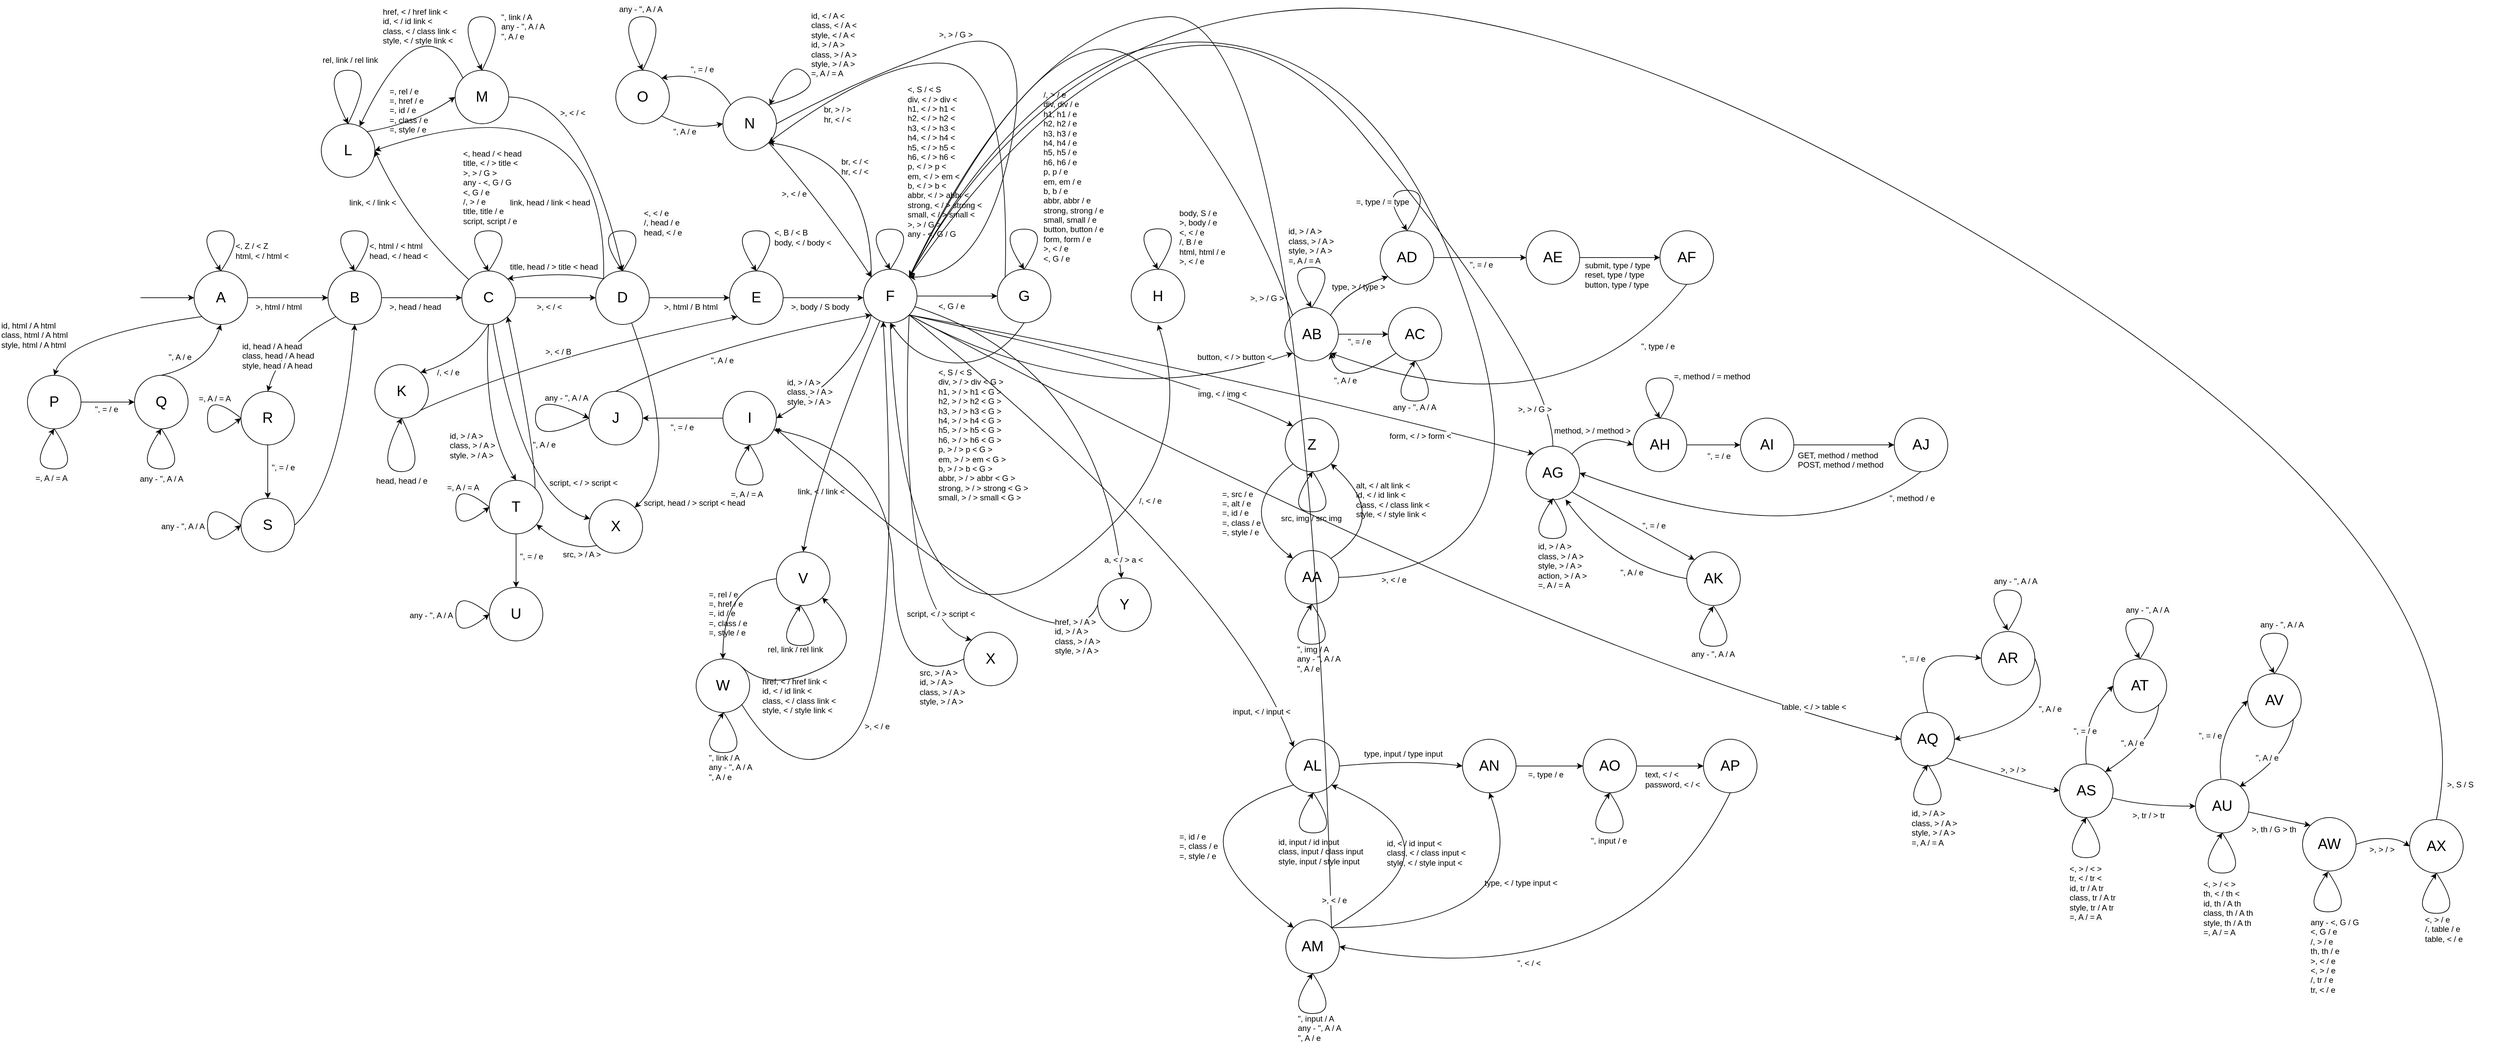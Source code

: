 <mxfile version="22.1.0" type="device">
  <diagram name="Page-1" id="TSALZ6TFzqahuoJ2dTOs">
    <mxGraphModel dx="4360" dy="3176" grid="1" gridSize="10" guides="1" tooltips="1" connect="1" arrows="1" fold="1" page="1" pageScale="1" pageWidth="850" pageHeight="1100" math="0" shadow="0">
      <root>
        <mxCell id="0" />
        <mxCell id="1" parent="0" />
        <mxCell id="kJGi96SBgpc607n55q9--42" style="edgeStyle=orthogonalEdgeStyle;rounded=0;orthogonalLoop=1;jettySize=auto;html=1;entryX=0;entryY=0.5;entryDx=0;entryDy=0;" parent="1" source="kJGi96SBgpc607n55q9--43" target="kJGi96SBgpc607n55q9--46" edge="1">
          <mxGeometry relative="1" as="geometry" />
        </mxCell>
        <mxCell id="kJGi96SBgpc607n55q9--43" value="&lt;span style=&quot;font-size: 22px;&quot;&gt;F&lt;/span&gt;" style="ellipse;whiteSpace=wrap;html=1;aspect=fixed;" parent="1" vertex="1">
          <mxGeometry x="1290" y="337.5" width="80" height="80" as="geometry" />
        </mxCell>
        <mxCell id="kJGi96SBgpc607n55q9--44" value="" style="curved=1;endArrow=classic;html=1;rounded=0;exitX=0.5;exitY=0;exitDx=0;exitDy=0;entryX=0.5;entryY=0;entryDx=0;entryDy=0;" parent="1" source="kJGi96SBgpc607n55q9--43" target="kJGi96SBgpc607n55q9--43" edge="1">
          <mxGeometry width="50" height="50" relative="1" as="geometry">
            <mxPoint x="1380" y="347.5" as="sourcePoint" />
            <mxPoint x="1320" y="317.5" as="targetPoint" />
            <Array as="points">
              <mxPoint x="1370" y="277.5" />
              <mxPoint x="1290" y="277.5" />
            </Array>
          </mxGeometry>
        </mxCell>
        <mxCell id="kJGi96SBgpc607n55q9--45" value="&lt;div&gt;&amp;lt;, S / &amp;lt; S&lt;/div&gt;&lt;div&gt;div, &amp;lt; / &amp;gt; div &amp;lt;&lt;/div&gt;&lt;div&gt;h1, &amp;lt; / &amp;gt; h1 &amp;lt;&lt;/div&gt;&lt;div&gt;h2, &amp;lt; / &amp;gt; h2 &amp;lt;&lt;/div&gt;&lt;div&gt;h3, &amp;lt; / &amp;gt; h3 &amp;lt;&lt;/div&gt;&lt;div&gt;h4, &amp;lt; / &amp;gt; h4 &amp;lt;&lt;/div&gt;&lt;div&gt;h5, &amp;lt; / &amp;gt; h5 &amp;lt;&lt;/div&gt;&lt;div&gt;h6, &amp;lt; / &amp;gt; h6 &amp;lt;&lt;/div&gt;&lt;div&gt;p, &amp;lt; / &amp;gt; p &amp;lt;&lt;/div&gt;&lt;div&gt;em, &amp;lt; / &amp;gt; em &amp;lt;&lt;/div&gt;&lt;div&gt;b, &amp;lt; / &amp;gt; b &amp;lt;&lt;/div&gt;&lt;div&gt;abbr, &amp;lt; / &amp;gt; abbr &amp;lt;&lt;/div&gt;&lt;div&gt;strong, &amp;lt; / &amp;gt; strong &amp;lt;&lt;/div&gt;&lt;div&gt;small, &amp;lt; / &amp;gt; small &amp;lt;&lt;/div&gt;&lt;div&gt;&amp;gt;, &amp;gt; / G &amp;gt;&lt;/div&gt;&lt;div&gt;any - &amp;lt;, G / G&lt;/div&gt;&lt;div&gt;&lt;br&gt;&lt;/div&gt;" style="text;html=1;align=left;verticalAlign=middle;resizable=0;points=[];autosize=1;strokeColor=none;fillColor=none;" parent="1" vertex="1">
          <mxGeometry x="1354" y="54" width="130" height="260" as="geometry" />
        </mxCell>
        <mxCell id="kJGi96SBgpc607n55q9--46" value="&lt;font style=&quot;font-size: 22px;&quot;&gt;G&lt;/font&gt;" style="ellipse;whiteSpace=wrap;html=1;aspect=fixed;" parent="1" vertex="1">
          <mxGeometry x="1490" y="337.5" width="80" height="80" as="geometry" />
        </mxCell>
        <mxCell id="kJGi96SBgpc607n55q9--47" value="&amp;lt;, G / e" style="text;html=1;align=left;verticalAlign=middle;resizable=0;points=[];autosize=1;strokeColor=none;fillColor=none;" parent="1" vertex="1">
          <mxGeometry x="1400" y="377.5" width="60" height="30" as="geometry" />
        </mxCell>
        <mxCell id="kJGi96SBgpc607n55q9--48" value="" style="curved=1;endArrow=classic;html=1;rounded=0;exitX=0.5;exitY=0;exitDx=0;exitDy=0;" parent="1" source="kJGi96SBgpc607n55q9--46" edge="1">
          <mxGeometry width="50" height="50" relative="1" as="geometry">
            <mxPoint x="1450" y="357.5" as="sourcePoint" />
            <mxPoint x="1530" y="337.5" as="targetPoint" />
            <Array as="points">
              <mxPoint x="1570" y="277.5" />
              <mxPoint x="1490" y="277.5" />
            </Array>
          </mxGeometry>
        </mxCell>
        <mxCell id="kJGi96SBgpc607n55q9--49" value="&lt;div style=&quot;&quot;&gt;/, &amp;gt; / e&lt;/div&gt;&lt;div style=&quot;&quot;&gt;div, div / e&lt;/div&gt;&lt;div style=&quot;&quot;&gt;h1, h1 / e&lt;/div&gt;&lt;div style=&quot;&quot;&gt;h2, h2 / e&lt;/div&gt;&lt;div style=&quot;&quot;&gt;h3, h3 / e&lt;/div&gt;&lt;div style=&quot;&quot;&gt;h4, h4 / e&lt;/div&gt;&lt;div style=&quot;&quot;&gt;h5, h5 / e&lt;/div&gt;&lt;div style=&quot;&quot;&gt;h6, h6 / e&lt;/div&gt;&lt;div style=&quot;&quot;&gt;p, p / e&lt;/div&gt;&lt;div style=&quot;&quot;&gt;em, em / e&lt;/div&gt;&lt;div style=&quot;&quot;&gt;b, b / e&lt;/div&gt;&lt;div style=&quot;&quot;&gt;abbr, abbr / e&lt;/div&gt;&lt;div style=&quot;&quot;&gt;strong, strong / e&lt;/div&gt;&lt;div style=&quot;&quot;&gt;small, small / e&lt;/div&gt;&lt;div style=&quot;&quot;&gt;button, button / e&lt;br&gt;&lt;/div&gt;&lt;div style=&quot;&quot;&gt;form, form / e&lt;/div&gt;&lt;div style=&quot;&quot;&gt;&amp;gt;, &amp;lt; / e&lt;/div&gt;&lt;div style=&quot;&quot;&gt;&amp;lt;, G / e&lt;/div&gt;&lt;div style=&quot;color: rgb(0, 0, 0); font-family: Helvetica; font-size: 12px; font-style: normal; font-variant-ligatures: normal; font-variant-caps: normal; font-weight: 400; letter-spacing: normal; text-transform: none; word-spacing: 0px; -webkit-text-stroke-width: 0px;&quot;&gt;&lt;br&gt;&lt;/div&gt;" style="text;whiteSpace=wrap;html=1;" parent="1" vertex="1">
          <mxGeometry x="1557" y="62.5" width="110" height="62.5" as="geometry" />
        </mxCell>
        <mxCell id="kJGi96SBgpc607n55q9--50" value="" style="curved=1;endArrow=classic;html=1;rounded=0;exitX=0.5;exitY=1;exitDx=0;exitDy=0;entryX=0.5;entryY=1;entryDx=0;entryDy=0;" parent="1" source="kJGi96SBgpc607n55q9--46" target="kJGi96SBgpc607n55q9--43" edge="1">
          <mxGeometry width="50" height="50" relative="1" as="geometry">
            <mxPoint x="1430" y="397.5" as="sourcePoint" />
            <mxPoint x="1480" y="347.5" as="targetPoint" />
            <Array as="points">
              <mxPoint x="1490" y="477.5" />
              <mxPoint x="1370" y="477.5" />
            </Array>
          </mxGeometry>
        </mxCell>
        <mxCell id="kJGi96SBgpc607n55q9--51" value="&lt;div&gt;&amp;lt;, S / &amp;lt; S&lt;/div&gt;&lt;div&gt;div, &amp;gt; / &amp;gt; div &amp;lt; G &amp;gt;&lt;/div&gt;&lt;div&gt;h1, &amp;gt; / &amp;gt; h1 &amp;lt; G &amp;gt;&lt;/div&gt;&lt;div&gt;h2, &amp;gt; / &amp;gt; h2 &amp;lt; G &amp;gt;&lt;/div&gt;&lt;div&gt;h3, &amp;gt; / &amp;gt; h3 &amp;lt; G &amp;gt;&lt;/div&gt;&lt;div&gt;h4, &amp;gt; / &amp;gt; h4 &amp;lt; G &amp;gt;&lt;/div&gt;&lt;div&gt;h5, &amp;gt; / &amp;gt; h5 &amp;lt; G &amp;gt;&lt;/div&gt;&lt;div&gt;h6, &amp;gt; / &amp;gt; h6 &amp;lt; G &amp;gt;&lt;/div&gt;&lt;div&gt;p, &amp;gt; / &amp;gt; p &amp;lt; G &amp;gt;&lt;/div&gt;&lt;div&gt;em, &amp;gt; / &amp;gt; em &amp;lt; G &amp;gt;&lt;/div&gt;&lt;div&gt;b, &amp;gt; / &amp;gt; b &amp;lt; G &amp;gt;&lt;/div&gt;&lt;div&gt;abbr, &amp;gt; / &amp;gt; abbr &amp;lt; G &amp;gt;&lt;/div&gt;&lt;div&gt;strong, &amp;gt; / &amp;gt; strong &amp;lt; G &amp;gt;&lt;/div&gt;&lt;div&gt;small, &amp;gt; / &amp;gt; small &amp;lt; G &amp;gt;&lt;/div&gt;" style="text;whiteSpace=wrap;html=1;" parent="1" vertex="1">
          <mxGeometry x="1400" y="477.5" width="180" height="100" as="geometry" />
        </mxCell>
        <mxCell id="kJGi96SBgpc607n55q9--52" value="&lt;font style=&quot;font-size: 22px;&quot;&gt;B&lt;/font&gt;" style="ellipse;whiteSpace=wrap;html=1;aspect=fixed;" parent="1" vertex="1">
          <mxGeometry x="490" y="340" width="80" height="80" as="geometry" />
        </mxCell>
        <mxCell id="kJGi96SBgpc607n55q9--53" value="&amp;lt;, html / &amp;lt; html&lt;br&gt;head, &amp;lt; / head &amp;lt;" style="text;html=1;align=left;verticalAlign=middle;resizable=0;points=[];autosize=1;strokeColor=none;fillColor=none;" parent="1" vertex="1">
          <mxGeometry x="550" y="290" width="110" height="40" as="geometry" />
        </mxCell>
        <mxCell id="kJGi96SBgpc607n55q9--54" value="" style="endArrow=classic;html=1;rounded=0;entryX=0;entryY=0.5;entryDx=0;entryDy=0;" parent="1" edge="1">
          <mxGeometry width="50" height="50" relative="1" as="geometry">
            <mxPoint x="370" y="380" as="sourcePoint" />
            <mxPoint x="490" y="380" as="targetPoint" />
          </mxGeometry>
        </mxCell>
        <mxCell id="kJGi96SBgpc607n55q9--55" value="&lt;font style=&quot;font-size: 22px;&quot;&gt;A&lt;/font&gt;" style="ellipse;whiteSpace=wrap;html=1;aspect=fixed;" parent="1" vertex="1">
          <mxGeometry x="290" y="340" width="80" height="80" as="geometry" />
        </mxCell>
        <mxCell id="kJGi96SBgpc607n55q9--56" value="&amp;lt;, Z / &amp;lt; Z&lt;br&gt;html, &amp;lt; / html &amp;lt;" style="text;html=1;align=left;verticalAlign=middle;resizable=0;points=[];autosize=1;strokeColor=none;fillColor=none;" parent="1" vertex="1">
          <mxGeometry x="350" y="290" width="100" height="40" as="geometry" />
        </mxCell>
        <mxCell id="kJGi96SBgpc607n55q9--57" value="&lt;span style=&quot;color: rgb(0, 0, 0); font-family: Helvetica; font-size: 12px; font-style: normal; font-variant-ligatures: normal; font-variant-caps: normal; font-weight: 400; letter-spacing: normal; orphans: 2; text-align: left; text-indent: 0px; text-transform: none; widows: 2; word-spacing: 0px; -webkit-text-stroke-width: 0px; background-color: rgb(251, 251, 251); text-decoration-thickness: initial; text-decoration-style: initial; text-decoration-color: initial; float: none; display: inline !important;&quot;&gt;&amp;gt;, html / html&lt;/span&gt;" style="text;whiteSpace=wrap;html=1;" parent="1" vertex="1">
          <mxGeometry x="380" y="380" width="100" height="30" as="geometry" />
        </mxCell>
        <mxCell id="kJGi96SBgpc607n55q9--58" value="" style="endArrow=classic;html=1;rounded=0;entryX=0;entryY=0.5;entryDx=0;entryDy=0;" parent="1" edge="1">
          <mxGeometry width="50" height="50" relative="1" as="geometry">
            <mxPoint x="570" y="380" as="sourcePoint" />
            <mxPoint x="690" y="380" as="targetPoint" />
          </mxGeometry>
        </mxCell>
        <mxCell id="kJGi96SBgpc607n55q9--59" value="&lt;span style=&quot;color: rgb(0, 0, 0); font-family: Helvetica; font-size: 12px; font-style: normal; font-variant-ligatures: normal; font-variant-caps: normal; font-weight: 400; letter-spacing: normal; orphans: 2; text-align: left; text-indent: 0px; text-transform: none; widows: 2; word-spacing: 0px; -webkit-text-stroke-width: 0px; background-color: rgb(251, 251, 251); text-decoration-thickness: initial; text-decoration-style: initial; text-decoration-color: initial; float: none; display: inline !important;&quot;&gt;&amp;gt;, head / head&lt;/span&gt;" style="text;whiteSpace=wrap;html=1;" parent="1" vertex="1">
          <mxGeometry x="580" y="380" width="120" height="30" as="geometry" />
        </mxCell>
        <mxCell id="kJGi96SBgpc607n55q9--60" value="" style="curved=1;endArrow=classic;html=1;rounded=0;exitX=0.5;exitY=0;exitDx=0;exitDy=0;" parent="1" source="kJGi96SBgpc607n55q9--55" edge="1">
          <mxGeometry width="50" height="50" relative="1" as="geometry">
            <mxPoint x="530" y="450" as="sourcePoint" />
            <mxPoint x="330" y="340" as="targetPoint" />
            <Array as="points">
              <mxPoint x="370" y="280" />
              <mxPoint x="290" y="280" />
            </Array>
          </mxGeometry>
        </mxCell>
        <mxCell id="kJGi96SBgpc607n55q9--61" value="" style="curved=1;endArrow=classic;html=1;rounded=0;exitX=0.5;exitY=0;exitDx=0;exitDy=0;" parent="1" edge="1">
          <mxGeometry width="50" height="50" relative="1" as="geometry">
            <mxPoint x="530" y="340" as="sourcePoint" />
            <mxPoint x="530" y="340" as="targetPoint" />
            <Array as="points">
              <mxPoint x="570" y="280" />
              <mxPoint x="490" y="280" />
            </Array>
          </mxGeometry>
        </mxCell>
        <mxCell id="kJGi96SBgpc607n55q9--62" value="&lt;font style=&quot;font-size: 22px;&quot;&gt;C&lt;/font&gt;" style="ellipse;whiteSpace=wrap;html=1;aspect=fixed;" parent="1" vertex="1">
          <mxGeometry x="690" y="340" width="80" height="80" as="geometry" />
        </mxCell>
        <mxCell id="kJGi96SBgpc607n55q9--63" value="&amp;lt;, head / &amp;lt; head&lt;br&gt;title, &amp;lt; / &amp;gt; title &amp;lt;&lt;br&gt;&amp;gt;, &amp;gt; / G &amp;gt;&lt;br&gt;any - &amp;lt;, G / G&lt;br&gt;&amp;lt;, G / e&lt;br&gt;/, &amp;gt; / e&lt;br&gt;title, title / e&lt;br&gt;script, script / e" style="text;html=1;align=left;verticalAlign=middle;resizable=0;points=[];autosize=1;strokeColor=none;fillColor=none;" parent="1" vertex="1">
          <mxGeometry x="690" y="150" width="110" height="130" as="geometry" />
        </mxCell>
        <mxCell id="kJGi96SBgpc607n55q9--64" value="" style="endArrow=classic;html=1;rounded=0;entryX=0;entryY=0.5;entryDx=0;entryDy=0;" parent="1" edge="1">
          <mxGeometry width="50" height="50" relative="1" as="geometry">
            <mxPoint x="770" y="380" as="sourcePoint" />
            <mxPoint x="890" y="380" as="targetPoint" />
          </mxGeometry>
        </mxCell>
        <mxCell id="kJGi96SBgpc607n55q9--65" value="" style="curved=1;endArrow=classic;html=1;rounded=0;exitX=0.5;exitY=0;exitDx=0;exitDy=0;" parent="1" edge="1">
          <mxGeometry width="50" height="50" relative="1" as="geometry">
            <mxPoint x="730" y="340" as="sourcePoint" />
            <mxPoint x="730" y="340" as="targetPoint" />
            <Array as="points">
              <mxPoint x="770" y="280" />
              <mxPoint x="690" y="280" />
            </Array>
          </mxGeometry>
        </mxCell>
        <mxCell id="kJGi96SBgpc607n55q9--66" value="&lt;span style=&quot;color: rgb(0, 0, 0); font-family: Helvetica; font-size: 12px; font-style: normal; font-variant-ligatures: normal; font-variant-caps: normal; font-weight: 400; letter-spacing: normal; orphans: 2; text-align: left; text-indent: 0px; text-transform: none; widows: 2; word-spacing: 0px; -webkit-text-stroke-width: 0px; background-color: rgb(251, 251, 251); text-decoration-thickness: initial; text-decoration-style: initial; text-decoration-color: initial; float: none; display: inline !important;&quot;&gt;&amp;gt;, &amp;lt; / &amp;lt;&lt;/span&gt;" style="text;whiteSpace=wrap;html=1;" parent="1" vertex="1">
          <mxGeometry x="800" y="380" width="70" height="40" as="geometry" />
        </mxCell>
        <mxCell id="kJGi96SBgpc607n55q9--67" style="edgeStyle=orthogonalEdgeStyle;rounded=0;orthogonalLoop=1;jettySize=auto;html=1;" parent="1" source="kJGi96SBgpc607n55q9--68" edge="1">
          <mxGeometry relative="1" as="geometry">
            <mxPoint x="1090" y="380" as="targetPoint" />
          </mxGeometry>
        </mxCell>
        <mxCell id="kJGi96SBgpc607n55q9--68" value="&lt;font style=&quot;font-size: 22px;&quot;&gt;D&lt;/font&gt;" style="ellipse;whiteSpace=wrap;html=1;aspect=fixed;" parent="1" vertex="1">
          <mxGeometry x="890" y="340" width="80" height="80" as="geometry" />
        </mxCell>
        <mxCell id="kJGi96SBgpc607n55q9--69" value="&lt;span style=&quot;color: rgb(0, 0, 0); font-family: Helvetica; font-size: 12px; font-style: normal; font-variant-ligatures: normal; font-variant-caps: normal; font-weight: 400; letter-spacing: normal; orphans: 2; text-align: left; text-indent: 0px; text-transform: none; widows: 2; word-spacing: 0px; -webkit-text-stroke-width: 0px; background-color: rgb(251, 251, 251); text-decoration-thickness: initial; text-decoration-style: initial; text-decoration-color: initial; float: none; display: inline !important;&quot;&gt;&amp;lt;, &amp;lt; / e&lt;br&gt;/, head / e&lt;br&gt;head, &amp;lt; / e&lt;br&gt;&lt;/span&gt;" style="text;whiteSpace=wrap;html=1;" parent="1" vertex="1">
          <mxGeometry x="960" y="240" width="70" height="70" as="geometry" />
        </mxCell>
        <mxCell id="kJGi96SBgpc607n55q9--70" value="" style="curved=1;endArrow=classic;html=1;rounded=0;exitX=0.5;exitY=0;exitDx=0;exitDy=0;" parent="1" edge="1">
          <mxGeometry width="50" height="50" relative="1" as="geometry">
            <mxPoint x="930" y="340" as="sourcePoint" />
            <mxPoint x="930" y="340" as="targetPoint" />
            <Array as="points">
              <mxPoint x="970" y="280" />
              <mxPoint x="890" y="280" />
            </Array>
          </mxGeometry>
        </mxCell>
        <mxCell id="kJGi96SBgpc607n55q9--71" value="&lt;span style=&quot;color: rgb(0, 0, 0); font-family: Helvetica; font-size: 12px; font-style: normal; font-variant-ligatures: normal; font-variant-caps: normal; font-weight: 400; letter-spacing: normal; orphans: 2; text-align: left; text-indent: 0px; text-transform: none; widows: 2; word-spacing: 0px; -webkit-text-stroke-width: 0px; background-color: rgb(251, 251, 251); text-decoration-thickness: initial; text-decoration-style: initial; text-decoration-color: initial; float: none; display: inline !important;&quot;&gt;&amp;gt;, html / B html&lt;br&gt;&lt;/span&gt;" style="text;whiteSpace=wrap;html=1;" parent="1" vertex="1">
          <mxGeometry x="990" y="380" width="110" height="40" as="geometry" />
        </mxCell>
        <mxCell id="kJGi96SBgpc607n55q9--72" value="" style="endArrow=classic;html=1;rounded=0;entryX=0;entryY=0.5;entryDx=0;entryDy=0;" parent="1" target="kJGi96SBgpc607n55q9--55" edge="1">
          <mxGeometry width="50" height="50" relative="1" as="geometry">
            <mxPoint x="210" y="380" as="sourcePoint" />
            <mxPoint x="280" y="340" as="targetPoint" />
          </mxGeometry>
        </mxCell>
        <mxCell id="kJGi96SBgpc607n55q9--73" value="&lt;font style=&quot;font-size: 22px;&quot;&gt;H&lt;/font&gt;" style="ellipse;whiteSpace=wrap;html=1;aspect=fixed;" parent="1" vertex="1">
          <mxGeometry x="1690" y="337.5" width="80" height="80" as="geometry" />
        </mxCell>
        <mxCell id="kJGi96SBgpc607n55q9--74" style="edgeStyle=orthogonalEdgeStyle;rounded=0;orthogonalLoop=1;jettySize=auto;html=1;" parent="1" source="kJGi96SBgpc607n55q9--75" edge="1">
          <mxGeometry relative="1" as="geometry">
            <mxPoint x="1290" y="380" as="targetPoint" />
          </mxGeometry>
        </mxCell>
        <mxCell id="kJGi96SBgpc607n55q9--75" value="&lt;font style=&quot;font-size: 22px;&quot;&gt;E&lt;/font&gt;" style="ellipse;whiteSpace=wrap;html=1;aspect=fixed;" parent="1" vertex="1">
          <mxGeometry x="1090" y="340" width="80" height="80" as="geometry" />
        </mxCell>
        <mxCell id="kJGi96SBgpc607n55q9--76" value="&amp;lt;, B / &amp;lt; B&lt;br&gt;body, &amp;lt; / body &amp;lt;&lt;br&gt;" style="text;html=1;align=left;verticalAlign=middle;resizable=0;points=[];autosize=1;strokeColor=none;fillColor=none;" parent="1" vertex="1">
          <mxGeometry x="1155" y="270" width="110" height="40" as="geometry" />
        </mxCell>
        <mxCell id="kJGi96SBgpc607n55q9--77" value="" style="curved=1;endArrow=classic;html=1;rounded=0;exitX=0.5;exitY=0;exitDx=0;exitDy=0;" parent="1" edge="1">
          <mxGeometry width="50" height="50" relative="1" as="geometry">
            <mxPoint x="1130" y="340" as="sourcePoint" />
            <mxPoint x="1130" y="340" as="targetPoint" />
            <Array as="points">
              <mxPoint x="1170" y="280" />
              <mxPoint x="1090" y="280" />
            </Array>
          </mxGeometry>
        </mxCell>
        <mxCell id="kJGi96SBgpc607n55q9--78" value="&lt;span style=&quot;color: rgb(0, 0, 0); font-family: Helvetica; font-size: 12px; font-style: normal; font-variant-ligatures: normal; font-variant-caps: normal; font-weight: 400; letter-spacing: normal; orphans: 2; text-align: left; text-indent: 0px; text-transform: none; widows: 2; word-spacing: 0px; -webkit-text-stroke-width: 0px; background-color: rgb(251, 251, 251); text-decoration-thickness: initial; text-decoration-style: initial; text-decoration-color: initial; float: none; display: inline !important;&quot;&gt;&amp;gt;, body / S body&lt;/span&gt;" style="text;whiteSpace=wrap;html=1;" parent="1" vertex="1">
          <mxGeometry x="1180" y="380" width="120" height="30" as="geometry" />
        </mxCell>
        <mxCell id="kJGi96SBgpc607n55q9--79" value="" style="curved=1;endArrow=classic;html=1;rounded=0;" parent="1" edge="1">
          <mxGeometry width="50" height="50" relative="1" as="geometry">
            <mxPoint x="1330" y="420" as="sourcePoint" />
            <mxPoint x="1730" y="420" as="targetPoint" />
            <Array as="points">
              <mxPoint x="1350" y="940" />
              <mxPoint x="1800" y="640" />
            </Array>
          </mxGeometry>
        </mxCell>
        <mxCell id="kJGi96SBgpc607n55q9--80" value="/, &amp;lt; / e" style="text;whiteSpace=wrap;html=1;" parent="1" vertex="1">
          <mxGeometry x="1700" y="670" width="120" height="20" as="geometry" />
        </mxCell>
        <mxCell id="kJGi96SBgpc607n55q9--81" value="" style="curved=1;endArrow=classic;html=1;rounded=0;exitX=0.5;exitY=0;exitDx=0;exitDy=0;" parent="1" edge="1">
          <mxGeometry width="50" height="50" relative="1" as="geometry">
            <mxPoint x="1730" y="337.5" as="sourcePoint" />
            <mxPoint x="1730" y="337" as="targetPoint" />
            <Array as="points">
              <mxPoint x="1770" y="277" />
              <mxPoint x="1690" y="277" />
            </Array>
          </mxGeometry>
        </mxCell>
        <mxCell id="kJGi96SBgpc607n55q9--82" value="&lt;span style=&quot;color: rgb(0, 0, 0); font-family: Helvetica; font-size: 12px; font-style: normal; font-variant-ligatures: normal; font-variant-caps: normal; font-weight: 400; letter-spacing: normal; orphans: 2; text-align: left; text-indent: 0px; text-transform: none; widows: 2; word-spacing: 0px; -webkit-text-stroke-width: 0px; background-color: rgb(251, 251, 251); text-decoration-thickness: initial; text-decoration-style: initial; text-decoration-color: initial; float: none; display: inline !important;&quot;&gt;body, S / e&lt;br&gt;&amp;gt;, body / e&lt;br&gt;&amp;lt;, &amp;lt; / e&lt;br&gt;/, B / e&lt;br&gt;html, html / e&lt;br&gt;&amp;gt;, &amp;lt; / e&lt;br&gt;&lt;/span&gt;" style="text;whiteSpace=wrap;html=1;" parent="1" vertex="1">
          <mxGeometry x="1760" y="240" width="90" height="62.5" as="geometry" />
        </mxCell>
        <mxCell id="kJGi96SBgpc607n55q9--83" value="" style="curved=1;endArrow=classic;html=1;rounded=0;exitX=0;exitY=1;exitDx=0;exitDy=0;entryX=1;entryY=0.5;entryDx=0;entryDy=0;" parent="1" source="kJGi96SBgpc607n55q9--43" target="kJGi96SBgpc607n55q9--84" edge="1">
          <mxGeometry width="50" height="50" relative="1" as="geometry">
            <mxPoint x="1240" y="490" as="sourcePoint" />
            <mxPoint x="1190" y="550" as="targetPoint" />
            <Array as="points">
              <mxPoint x="1280" y="490" />
            </Array>
          </mxGeometry>
        </mxCell>
        <mxCell id="kJGi96SBgpc607n55q9--84" value="&lt;font style=&quot;font-size: 22px;&quot;&gt;I&lt;/font&gt;" style="ellipse;whiteSpace=wrap;html=1;aspect=fixed;" parent="1" vertex="1">
          <mxGeometry x="1080" y="520" width="80" height="80" as="geometry" />
        </mxCell>
        <mxCell id="kJGi96SBgpc607n55q9--85" value="&lt;span style=&quot;color: rgb(0, 0, 0); font-family: Helvetica; font-size: 12px; font-style: normal; font-variant-ligatures: normal; font-variant-caps: normal; font-weight: 400; letter-spacing: normal; orphans: 2; text-align: left; text-indent: 0px; text-transform: none; widows: 2; word-spacing: 0px; -webkit-text-stroke-width: 0px; background-color: rgb(251, 251, 251); text-decoration-thickness: initial; text-decoration-style: initial; text-decoration-color: initial; float: none; display: inline !important;&quot;&gt;id, &amp;gt; / A &amp;gt;&lt;br&gt;class, &amp;gt; / A &amp;gt;&lt;br&gt;style, &amp;gt; / A &amp;gt;&lt;br&gt;&lt;/span&gt;" style="text;whiteSpace=wrap;html=1;" parent="1" vertex="1">
          <mxGeometry x="1174" y="492.5" width="120" height="87.5" as="geometry" />
        </mxCell>
        <mxCell id="kJGi96SBgpc607n55q9--87" value="&lt;span style=&quot;color: rgb(0, 0, 0); font-family: Helvetica; font-size: 12px; font-style: normal; font-variant-ligatures: normal; font-variant-caps: normal; font-weight: 400; letter-spacing: normal; orphans: 2; text-align: left; text-indent: 0px; text-transform: none; widows: 2; word-spacing: 0px; -webkit-text-stroke-width: 0px; background-color: rgb(251, 251, 251); text-decoration-thickness: initial; text-decoration-style: initial; text-decoration-color: initial; float: none; display: inline !important;&quot;&gt;&quot;, = / e&lt;/span&gt;" style="text;whiteSpace=wrap;html=1;" parent="1" vertex="1">
          <mxGeometry x="1000" y="560" width="70" height="40" as="geometry" />
        </mxCell>
        <mxCell id="kJGi96SBgpc607n55q9--89" value="" style="curved=1;endArrow=classic;html=1;rounded=0;entryX=0.5;entryY=1;entryDx=0;entryDy=0;exitX=0.5;exitY=1;exitDx=0;exitDy=0;" parent="1" source="kJGi96SBgpc607n55q9--84" target="kJGi96SBgpc607n55q9--84" edge="1">
          <mxGeometry width="50" height="50" relative="1" as="geometry">
            <mxPoint x="1110" y="610" as="sourcePoint" />
            <mxPoint x="1150" y="700" as="targetPoint" />
            <Array as="points">
              <mxPoint x="1160" y="660" />
              <mxPoint x="1080" y="660" />
            </Array>
          </mxGeometry>
        </mxCell>
        <mxCell id="kJGi96SBgpc607n55q9--90" value="&lt;span style=&quot;color: rgb(0, 0, 0); font-family: Helvetica; font-size: 12px; font-style: normal; font-variant-ligatures: normal; font-variant-caps: normal; font-weight: 400; letter-spacing: normal; orphans: 2; text-align: left; text-indent: 0px; text-transform: none; widows: 2; word-spacing: 0px; -webkit-text-stroke-width: 0px; background-color: rgb(251, 251, 251); text-decoration-thickness: initial; text-decoration-style: initial; text-decoration-color: initial; float: none; display: inline !important;&quot;&gt;=, A / = A&lt;/span&gt;" style="text;whiteSpace=wrap;html=1;" parent="1" vertex="1">
          <mxGeometry x="1090" y="660" width="90" height="40" as="geometry" />
        </mxCell>
        <mxCell id="DHUhRsx_NDB-M193-PEJ-1" value="&lt;font style=&quot;font-size: 22px;&quot;&gt;J&lt;/font&gt;" style="ellipse;whiteSpace=wrap;html=1;aspect=fixed;" parent="1" vertex="1">
          <mxGeometry x="880" y="520" width="80" height="80" as="geometry" />
        </mxCell>
        <mxCell id="DHUhRsx_NDB-M193-PEJ-2" value="" style="endArrow=classic;html=1;rounded=0;exitX=0;exitY=0.5;exitDx=0;exitDy=0;entryX=1;entryY=0.5;entryDx=0;entryDy=0;" parent="1" source="kJGi96SBgpc607n55q9--84" target="DHUhRsx_NDB-M193-PEJ-1" edge="1">
          <mxGeometry width="50" height="50" relative="1" as="geometry">
            <mxPoint x="1020" y="560" as="sourcePoint" />
            <mxPoint x="1070" y="510" as="targetPoint" />
          </mxGeometry>
        </mxCell>
        <mxCell id="DHUhRsx_NDB-M193-PEJ-3" value="&lt;span style=&quot;color: rgb(0, 0, 0); font-family: Helvetica; font-size: 12px; font-style: normal; font-variant-ligatures: normal; font-variant-caps: normal; font-weight: 400; letter-spacing: normal; orphans: 2; text-align: left; text-indent: 0px; text-transform: none; widows: 2; word-spacing: 0px; -webkit-text-stroke-width: 0px; background-color: rgb(251, 251, 251); text-decoration-thickness: initial; text-decoration-style: initial; text-decoration-color: initial; float: none; display: inline !important;&quot;&gt;any - &quot;, A / A&lt;/span&gt;" style="text;whiteSpace=wrap;html=1;" parent="1" vertex="1">
          <mxGeometry x="812" y="516" width="100" height="50" as="geometry" />
        </mxCell>
        <mxCell id="DHUhRsx_NDB-M193-PEJ-4" value="" style="curved=1;endArrow=classic;html=1;rounded=0;" parent="1" edge="1">
          <mxGeometry width="50" height="50" relative="1" as="geometry">
            <mxPoint x="880" y="560" as="sourcePoint" />
            <mxPoint x="880" y="560" as="targetPoint" />
            <Array as="points">
              <mxPoint x="800" y="600" />
              <mxPoint x="800" y="520" />
            </Array>
          </mxGeometry>
        </mxCell>
        <mxCell id="DHUhRsx_NDB-M193-PEJ-5" value="" style="curved=1;endArrow=classic;html=1;rounded=0;exitX=0.5;exitY=0;exitDx=0;exitDy=0;entryX=0;entryY=1;entryDx=0;entryDy=0;" parent="1" source="DHUhRsx_NDB-M193-PEJ-1" target="kJGi96SBgpc607n55q9--43" edge="1">
          <mxGeometry width="50" height="50" relative="1" as="geometry">
            <mxPoint x="960" y="490" as="sourcePoint" />
            <mxPoint x="1010" y="440" as="targetPoint" />
            <Array as="points">
              <mxPoint x="1060" y="450" />
            </Array>
          </mxGeometry>
        </mxCell>
        <mxCell id="DHUhRsx_NDB-M193-PEJ-6" value="&lt;span style=&quot;color: rgb(0, 0, 0); font-family: Helvetica; font-size: 12px; font-style: normal; font-variant-ligatures: normal; font-variant-caps: normal; font-weight: 400; letter-spacing: normal; orphans: 2; text-align: left; text-indent: 0px; text-transform: none; widows: 2; word-spacing: 0px; -webkit-text-stroke-width: 0px; background-color: rgb(251, 251, 251); text-decoration-thickness: initial; text-decoration-style: initial; text-decoration-color: initial; float: none; display: inline !important;&quot;&gt;&quot;, A / e&lt;/span&gt;" style="text;whiteSpace=wrap;html=1;" parent="1" vertex="1">
          <mxGeometry x="1060" y="460" width="70" height="40" as="geometry" />
        </mxCell>
        <mxCell id="g2w_CkiYRkErpGtvA6Uc-2" value="&lt;font style=&quot;font-size: 22px;&quot;&gt;K&lt;/font&gt;" style="ellipse;whiteSpace=wrap;html=1;aspect=fixed;" parent="1" vertex="1">
          <mxGeometry x="560" y="480" width="80" height="80" as="geometry" />
        </mxCell>
        <mxCell id="g2w_CkiYRkErpGtvA6Uc-3" value="" style="curved=1;endArrow=classic;html=1;rounded=0;entryX=1;entryY=0;entryDx=0;entryDy=0;exitX=0.5;exitY=1;exitDx=0;exitDy=0;" parent="1" source="kJGi96SBgpc607n55q9--62" target="g2w_CkiYRkErpGtvA6Uc-2" edge="1">
          <mxGeometry width="50" height="50" relative="1" as="geometry">
            <mxPoint x="740" y="480" as="sourcePoint" />
            <mxPoint x="790" y="430" as="targetPoint" />
            <Array as="points">
              <mxPoint x="700" y="470" />
            </Array>
          </mxGeometry>
        </mxCell>
        <mxCell id="g2w_CkiYRkErpGtvA6Uc-4" value="&lt;span style=&quot;color: rgb(0, 0, 0); font-family: Helvetica; font-size: 12px; font-style: normal; font-variant-ligatures: normal; font-variant-caps: normal; font-weight: 400; letter-spacing: normal; orphans: 2; text-align: left; text-indent: 0px; text-transform: none; widows: 2; word-spacing: 0px; -webkit-text-stroke-width: 0px; background-color: rgb(251, 251, 251); text-decoration-thickness: initial; text-decoration-style: initial; text-decoration-color: initial; float: none; display: inline !important;&quot;&gt;/, &amp;lt; / e&lt;br&gt;&lt;br&gt;&lt;/span&gt;" style="text;whiteSpace=wrap;html=1;" parent="1" vertex="1">
          <mxGeometry x="651" y="477.5" width="120" height="30" as="geometry" />
        </mxCell>
        <mxCell id="g2w_CkiYRkErpGtvA6Uc-5" value="" style="curved=1;endArrow=classic;html=1;rounded=0;entryX=0.5;entryY=1;entryDx=0;entryDy=0;" parent="1" target="g2w_CkiYRkErpGtvA6Uc-2" edge="1">
          <mxGeometry width="50" height="50" relative="1" as="geometry">
            <mxPoint x="600" y="560" as="sourcePoint" />
            <mxPoint x="620" y="590" as="targetPoint" />
            <Array as="points">
              <mxPoint x="640" y="640" />
              <mxPoint x="560" y="640" />
            </Array>
          </mxGeometry>
        </mxCell>
        <mxCell id="g2w_CkiYRkErpGtvA6Uc-6" value="&lt;span style=&quot;color: rgb(0, 0, 0); font-family: Helvetica; font-size: 12px; font-style: normal; font-variant-ligatures: normal; font-variant-caps: normal; font-weight: 400; letter-spacing: normal; orphans: 2; text-align: left; text-indent: 0px; text-transform: none; widows: 2; word-spacing: 0px; -webkit-text-stroke-width: 0px; background-color: rgb(251, 251, 251); text-decoration-thickness: initial; text-decoration-style: initial; text-decoration-color: initial; float: none; display: inline !important;&quot;&gt;head, head / e&lt;br&gt;&lt;/span&gt;" style="text;whiteSpace=wrap;html=1;" parent="1" vertex="1">
          <mxGeometry x="560" y="640" width="120" height="30" as="geometry" />
        </mxCell>
        <mxCell id="g2w_CkiYRkErpGtvA6Uc-7" value="" style="curved=1;endArrow=classic;html=1;rounded=0;entryX=0;entryY=1;entryDx=0;entryDy=0;exitX=1;exitY=1;exitDx=0;exitDy=0;" parent="1" source="g2w_CkiYRkErpGtvA6Uc-2" target="kJGi96SBgpc607n55q9--75" edge="1">
          <mxGeometry width="50" height="50" relative="1" as="geometry">
            <mxPoint x="680" y="580" as="sourcePoint" />
            <mxPoint x="730" y="530" as="targetPoint" />
            <Array as="points">
              <mxPoint x="800" y="470" />
            </Array>
          </mxGeometry>
        </mxCell>
        <mxCell id="g2w_CkiYRkErpGtvA6Uc-8" value="&lt;span style=&quot;color: rgb(0, 0, 0); font-family: Helvetica; font-size: 12px; font-style: normal; font-variant-ligatures: normal; font-variant-caps: normal; font-weight: 400; letter-spacing: normal; orphans: 2; text-align: left; text-indent: 0px; text-transform: none; widows: 2; word-spacing: 0px; -webkit-text-stroke-width: 0px; background-color: rgb(251, 251, 251); text-decoration-thickness: initial; text-decoration-style: initial; text-decoration-color: initial; float: none; display: inline !important;&quot;&gt;&amp;gt;, &amp;lt; / B&lt;br&gt;&lt;/span&gt;" style="text;whiteSpace=wrap;html=1;" parent="1" vertex="1">
          <mxGeometry x="813" y="446.5" width="120" height="30" as="geometry" />
        </mxCell>
        <mxCell id="g2w_CkiYRkErpGtvA6Uc-11" value="" style="curved=1;endArrow=classic;html=1;rounded=0;exitX=0;exitY=0;exitDx=0;exitDy=0;entryX=1;entryY=0;entryDx=0;entryDy=0;" parent="1" source="kJGi96SBgpc607n55q9--68" target="kJGi96SBgpc607n55q9--62" edge="1">
          <mxGeometry width="50" height="50" relative="1" as="geometry">
            <mxPoint x="920" y="330" as="sourcePoint" />
            <mxPoint x="970" y="280" as="targetPoint" />
            <Array as="points">
              <mxPoint x="840" y="340" />
            </Array>
          </mxGeometry>
        </mxCell>
        <mxCell id="g2w_CkiYRkErpGtvA6Uc-12" value="title, head / &gt; title &lt; head" style="text;whiteSpace=wrap;" parent="1" vertex="1">
          <mxGeometry x="760" y="320" width="160" height="20" as="geometry" />
        </mxCell>
        <mxCell id="g2w_CkiYRkErpGtvA6Uc-13" style="edgeStyle=orthogonalEdgeStyle;rounded=0;orthogonalLoop=1;jettySize=auto;html=1;exitX=0.5;exitY=1;exitDx=0;exitDy=0;" parent="1" source="g2w_CkiYRkErpGtvA6Uc-12" target="g2w_CkiYRkErpGtvA6Uc-12" edge="1">
          <mxGeometry relative="1" as="geometry" />
        </mxCell>
        <mxCell id="g2w_CkiYRkErpGtvA6Uc-14" value="&lt;font style=&quot;font-size: 22px;&quot;&gt;L&lt;/font&gt;" style="ellipse;whiteSpace=wrap;html=1;aspect=fixed;" parent="1" vertex="1">
          <mxGeometry x="480" y="120" width="80" height="80" as="geometry" />
        </mxCell>
        <mxCell id="g2w_CkiYRkErpGtvA6Uc-15" value="" style="curved=1;endArrow=classic;html=1;rounded=0;entryX=1;entryY=0.5;entryDx=0;entryDy=0;" parent="1" source="kJGi96SBgpc607n55q9--62" target="g2w_CkiYRkErpGtvA6Uc-14" edge="1">
          <mxGeometry width="50" height="50" relative="1" as="geometry">
            <mxPoint x="590" y="270" as="sourcePoint" />
            <mxPoint x="640" y="220" as="targetPoint" />
            <Array as="points">
              <mxPoint x="610" y="270" />
            </Array>
          </mxGeometry>
        </mxCell>
        <mxCell id="g2w_CkiYRkErpGtvA6Uc-16" value="link, &amp;lt; / link &amp;lt;" style="text;html=1;align=left;verticalAlign=middle;resizable=0;points=[];autosize=1;strokeColor=none;fillColor=none;" parent="1" vertex="1">
          <mxGeometry x="520" y="222.5" width="90" height="30" as="geometry" />
        </mxCell>
        <mxCell id="g2w_CkiYRkErpGtvA6Uc-17" value="" style="curved=1;endArrow=classic;html=1;rounded=0;exitX=0.5;exitY=0;exitDx=0;exitDy=0;" parent="1" source="g2w_CkiYRkErpGtvA6Uc-14" edge="1">
          <mxGeometry width="50" height="50" relative="1" as="geometry">
            <mxPoint x="630" y="80" as="sourcePoint" />
            <mxPoint x="520" y="120" as="targetPoint" />
            <Array as="points">
              <mxPoint x="560" y="40" />
              <mxPoint x="480" y="40" />
            </Array>
          </mxGeometry>
        </mxCell>
        <mxCell id="g2w_CkiYRkErpGtvA6Uc-18" value="rel, link / rel link" style="text;html=1;align=left;verticalAlign=middle;resizable=0;points=[];autosize=1;strokeColor=none;fillColor=none;" parent="1" vertex="1">
          <mxGeometry x="480" y="10" width="110" height="30" as="geometry" />
        </mxCell>
        <mxCell id="g2w_CkiYRkErpGtvA6Uc-19" value="" style="curved=1;endArrow=classic;html=1;rounded=0;exitX=1;exitY=0;exitDx=0;exitDy=0;entryX=0;entryY=0.5;entryDx=0;entryDy=0;" parent="1" source="g2w_CkiYRkErpGtvA6Uc-14" target="g2w_CkiYRkErpGtvA6Uc-20" edge="1">
          <mxGeometry width="50" height="50" relative="1" as="geometry">
            <mxPoint x="610" y="100" as="sourcePoint" />
            <mxPoint x="660" y="50" as="targetPoint" />
            <Array as="points">
              <mxPoint x="620" y="120" />
            </Array>
          </mxGeometry>
        </mxCell>
        <mxCell id="g2w_CkiYRkErpGtvA6Uc-20" value="&lt;font style=&quot;font-size: 22px;&quot;&gt;M&lt;/font&gt;" style="ellipse;whiteSpace=wrap;html=1;aspect=fixed;" parent="1" vertex="1">
          <mxGeometry x="680" y="40" width="80" height="80" as="geometry" />
        </mxCell>
        <mxCell id="g2w_CkiYRkErpGtvA6Uc-21" value="=, rel / e&lt;br&gt;=, href / e&lt;br&gt;=, id / e&lt;br&gt;=, class / e&lt;br&gt;=, style / e" style="text;html=1;align=left;verticalAlign=middle;resizable=0;points=[];autosize=1;strokeColor=none;fillColor=none;" parent="1" vertex="1">
          <mxGeometry x="580" y="55" width="80" height="90" as="geometry" />
        </mxCell>
        <mxCell id="g2w_CkiYRkErpGtvA6Uc-23" value="" style="curved=1;endArrow=classic;html=1;rounded=0;exitX=0.5;exitY=0;exitDx=0;exitDy=0;" parent="1" edge="1">
          <mxGeometry width="50" height="50" relative="1" as="geometry">
            <mxPoint x="720" y="40" as="sourcePoint" />
            <mxPoint x="720" y="40" as="targetPoint" />
            <Array as="points">
              <mxPoint x="760" y="-40" />
              <mxPoint x="680" y="-40" />
            </Array>
          </mxGeometry>
        </mxCell>
        <mxCell id="g2w_CkiYRkErpGtvA6Uc-24" value="&quot;, link / A&lt;br&gt;any - &quot;, A / A&lt;br&gt;&quot;, A / e" style="text;html=1;align=left;verticalAlign=middle;resizable=0;points=[];autosize=1;strokeColor=none;fillColor=none;" parent="1" vertex="1">
          <mxGeometry x="747" y="-55" width="90" height="60" as="geometry" />
        </mxCell>
        <mxCell id="g2w_CkiYRkErpGtvA6Uc-25" value="" style="curved=1;endArrow=classic;html=1;rounded=0;exitX=1;exitY=0.5;exitDx=0;exitDy=0;entryX=0.5;entryY=0;entryDx=0;entryDy=0;" parent="1" source="g2w_CkiYRkErpGtvA6Uc-20" target="kJGi96SBgpc607n55q9--68" edge="1">
          <mxGeometry width="50" height="50" relative="1" as="geometry">
            <mxPoint x="810" y="80" as="sourcePoint" />
            <mxPoint x="860" y="30" as="targetPoint" />
            <Array as="points">
              <mxPoint x="870" y="80" />
            </Array>
          </mxGeometry>
        </mxCell>
        <mxCell id="g2w_CkiYRkErpGtvA6Uc-26" value="&lt;span style=&quot;color: rgb(0, 0, 0); font-family: Helvetica; font-size: 12px; font-style: normal; font-variant-ligatures: normal; font-variant-caps: normal; font-weight: 400; letter-spacing: normal; orphans: 2; text-align: left; text-indent: 0px; text-transform: none; widows: 2; word-spacing: 0px; -webkit-text-stroke-width: 0px; background-color: rgb(251, 251, 251); text-decoration-thickness: initial; text-decoration-style: initial; text-decoration-color: initial; float: none; display: inline !important;&quot;&gt;&amp;gt;, &amp;lt; / &amp;lt;&lt;/span&gt;" style="text;whiteSpace=wrap;html=1;" parent="1" vertex="1">
          <mxGeometry x="835" y="90" width="70" height="40" as="geometry" />
        </mxCell>
        <mxCell id="g2w_CkiYRkErpGtvA6Uc-27" value="" style="curved=1;endArrow=classic;html=1;rounded=0;exitX=0;exitY=0;exitDx=0;exitDy=0;entryX=1;entryY=0.5;entryDx=0;entryDy=0;" parent="1" source="kJGi96SBgpc607n55q9--68" target="g2w_CkiYRkErpGtvA6Uc-14" edge="1">
          <mxGeometry width="50" height="50" relative="1" as="geometry">
            <mxPoint x="790" y="260" as="sourcePoint" />
            <mxPoint x="840" y="210" as="targetPoint" />
            <Array as="points">
              <mxPoint x="910" y="40" />
            </Array>
          </mxGeometry>
        </mxCell>
        <mxCell id="g2w_CkiYRkErpGtvA6Uc-28" value="link, head / link &amp;lt; head" style="text;html=1;align=left;verticalAlign=middle;resizable=0;points=[];autosize=1;strokeColor=none;fillColor=none;" parent="1" vertex="1">
          <mxGeometry x="760" y="222.5" width="140" height="30" as="geometry" />
        </mxCell>
        <mxCell id="g2w_CkiYRkErpGtvA6Uc-34" value="" style="curved=1;endArrow=classic;html=1;rounded=0;exitX=0;exitY=0;exitDx=0;exitDy=0;" parent="1" source="g2w_CkiYRkErpGtvA6Uc-20" target="g2w_CkiYRkErpGtvA6Uc-14" edge="1">
          <mxGeometry width="50" height="50" relative="1" as="geometry">
            <mxPoint x="570" y="-40" as="sourcePoint" />
            <mxPoint x="620" y="-90" as="targetPoint" />
            <Array as="points">
              <mxPoint x="630" y="-70" />
            </Array>
          </mxGeometry>
        </mxCell>
        <mxCell id="g2w_CkiYRkErpGtvA6Uc-35" value="href, &amp;lt; / href link &amp;lt;&lt;br&gt;id, &amp;lt; / id link &amp;lt;&lt;br&gt;class, &amp;lt; / class link &amp;lt;&lt;br&gt;style, &amp;lt; / style link &amp;lt;" style="text;html=1;align=left;verticalAlign=middle;resizable=0;points=[];autosize=1;strokeColor=none;fillColor=none;" parent="1" vertex="1">
          <mxGeometry x="570" y="-61" width="130" height="70" as="geometry" />
        </mxCell>
        <mxCell id="MSydsl60eDAQvusRAYu5-1" value="&lt;font style=&quot;font-size: 22px;&quot;&gt;N&lt;/font&gt;" style="ellipse;whiteSpace=wrap;html=1;aspect=fixed;" parent="1" vertex="1">
          <mxGeometry x="1080" y="80" width="80" height="80" as="geometry" />
        </mxCell>
        <mxCell id="MSydsl60eDAQvusRAYu5-2" value="" style="curved=1;endArrow=classic;html=1;rounded=0;entryX=1;entryY=1;entryDx=0;entryDy=0;exitX=0;exitY=0;exitDx=0;exitDy=0;" parent="1" source="kJGi96SBgpc607n55q9--43" target="MSydsl60eDAQvusRAYu5-1" edge="1">
          <mxGeometry width="50" height="50" relative="1" as="geometry">
            <mxPoint x="1230" y="210" as="sourcePoint" />
            <mxPoint x="1280" y="160" as="targetPoint" />
            <Array as="points">
              <mxPoint x="1302" y="170" />
            </Array>
          </mxGeometry>
        </mxCell>
        <mxCell id="MSydsl60eDAQvusRAYu5-3" value="br, &amp;lt; / &amp;lt;&lt;br&gt;hr, &amp;lt; / &amp;lt;" style="text;html=1;align=left;verticalAlign=middle;resizable=0;points=[];autosize=1;strokeColor=none;fillColor=none;" parent="1" vertex="1">
          <mxGeometry x="1255" y="164" width="60" height="40" as="geometry" />
        </mxCell>
        <mxCell id="MSydsl60eDAQvusRAYu5-4" value="" style="curved=1;endArrow=classic;html=1;rounded=0;entryX=0;entryY=0;entryDx=0;entryDy=0;exitX=1;exitY=1;exitDx=0;exitDy=0;" parent="1" source="MSydsl60eDAQvusRAYu5-1" target="kJGi96SBgpc607n55q9--43" edge="1">
          <mxGeometry width="50" height="50" relative="1" as="geometry">
            <mxPoint x="1160" y="170" as="sourcePoint" />
            <mxPoint x="1110" y="190" as="targetPoint" />
            <Array as="points">
              <mxPoint x="1230" y="240" />
            </Array>
          </mxGeometry>
        </mxCell>
        <mxCell id="MSydsl60eDAQvusRAYu5-5" value="&amp;gt;, &amp;lt; / e" style="text;html=1;align=left;verticalAlign=middle;resizable=0;points=[];autosize=1;strokeColor=none;fillColor=none;" parent="1" vertex="1">
          <mxGeometry x="1166" y="210" width="60" height="30" as="geometry" />
        </mxCell>
        <mxCell id="MSydsl60eDAQvusRAYu5-7" value="" style="curved=1;endArrow=classic;html=1;rounded=0;exitX=1;exitY=0;exitDx=0;exitDy=0;" parent="1" source="MSydsl60eDAQvusRAYu5-1" edge="1">
          <mxGeometry width="50" height="50" relative="1" as="geometry">
            <mxPoint x="1190" y="60" as="sourcePoint" />
            <mxPoint x="1150" y="92" as="targetPoint" />
            <Array as="points">
              <mxPoint x="1230" y="70" />
              <mxPoint x="1180" y="20" />
            </Array>
          </mxGeometry>
        </mxCell>
        <mxCell id="MSydsl60eDAQvusRAYu5-9" value="&lt;span style=&quot;color: rgb(0, 0, 0); font-family: Helvetica; font-size: 12px; font-style: normal; font-variant-ligatures: normal; font-variant-caps: normal; font-weight: 400; letter-spacing: normal; orphans: 2; text-align: left; text-indent: 0px; text-transform: none; widows: 2; word-spacing: 0px; -webkit-text-stroke-width: 0px; background-color: rgb(251, 251, 251); text-decoration-thickness: initial; text-decoration-style: initial; text-decoration-color: initial; float: none; display: inline !important;&quot;&gt;id, &amp;lt; / A &amp;lt;&lt;br&gt;class, &amp;lt; / A &amp;lt;&lt;br&gt;style, &amp;lt; / A &amp;lt;&lt;br&gt;id, &amp;gt; / A &amp;gt;&lt;br style=&quot;border-color: var(--border-color);&quot;&gt;class, &amp;gt; / A &amp;gt;&lt;br style=&quot;border-color: var(--border-color);&quot;&gt;style, &amp;gt; / A &amp;gt;&lt;br&gt;=, A / = A&lt;br&gt;&lt;/span&gt;" style="text;whiteSpace=wrap;html=1;" parent="1" vertex="1">
          <mxGeometry x="1210" y="-54.75" width="120" height="87.5" as="geometry" />
        </mxCell>
        <mxCell id="MSydsl60eDAQvusRAYu5-10" value="&lt;font style=&quot;font-size: 22px;&quot;&gt;O&lt;/font&gt;" style="ellipse;whiteSpace=wrap;html=1;aspect=fixed;" parent="1" vertex="1">
          <mxGeometry x="920" y="40" width="80" height="80" as="geometry" />
        </mxCell>
        <mxCell id="MSydsl60eDAQvusRAYu5-11" value="" style="curved=1;endArrow=classic;html=1;rounded=0;exitX=0;exitY=0;exitDx=0;exitDy=0;entryX=1;entryY=0;entryDx=0;entryDy=0;" parent="1" source="MSydsl60eDAQvusRAYu5-1" target="MSydsl60eDAQvusRAYu5-10" edge="1">
          <mxGeometry width="50" height="50" relative="1" as="geometry">
            <mxPoint x="1040" y="70" as="sourcePoint" />
            <mxPoint x="1090" y="20" as="targetPoint" />
            <Array as="points">
              <mxPoint x="1060" y="40" />
            </Array>
          </mxGeometry>
        </mxCell>
        <mxCell id="MSydsl60eDAQvusRAYu5-12" value="&lt;span style=&quot;color: rgb(0, 0, 0); font-family: Helvetica; font-size: 12px; font-style: normal; font-variant-ligatures: normal; font-variant-caps: normal; font-weight: 400; letter-spacing: normal; orphans: 2; text-align: left; text-indent: 0px; text-transform: none; widows: 2; word-spacing: 0px; -webkit-text-stroke-width: 0px; background-color: rgb(251, 251, 251); text-decoration-thickness: initial; text-decoration-style: initial; text-decoration-color: initial; float: none; display: inline !important;&quot;&gt;&quot;, = / e&lt;/span&gt;" style="text;whiteSpace=wrap;html=1;" parent="1" vertex="1">
          <mxGeometry x="1030" y="25" width="70" height="40" as="geometry" />
        </mxCell>
        <mxCell id="MSydsl60eDAQvusRAYu5-14" value="&lt;span style=&quot;color: rgb(0, 0, 0); font-family: Helvetica; font-size: 12px; font-style: normal; font-variant-ligatures: normal; font-variant-caps: normal; font-weight: 400; letter-spacing: normal; orphans: 2; text-align: left; text-indent: 0px; text-transform: none; widows: 2; word-spacing: 0px; -webkit-text-stroke-width: 0px; background-color: rgb(251, 251, 251); text-decoration-thickness: initial; text-decoration-style: initial; text-decoration-color: initial; float: none; display: inline !important;&quot;&gt;any - &quot;, A / A&lt;/span&gt;" style="text;whiteSpace=wrap;html=1;" parent="1" vertex="1">
          <mxGeometry x="923" y="-65" width="100" height="20" as="geometry" />
        </mxCell>
        <mxCell id="MSydsl60eDAQvusRAYu5-15" value="" style="curved=1;endArrow=classic;html=1;rounded=0;entryX=0.5;entryY=0;entryDx=0;entryDy=0;" parent="1" target="MSydsl60eDAQvusRAYu5-10" edge="1">
          <mxGeometry width="50" height="50" relative="1" as="geometry">
            <mxPoint x="960" y="40" as="sourcePoint" />
            <mxPoint x="955" as="targetPoint" />
            <Array as="points">
              <mxPoint x="1000" y="-40" />
              <mxPoint x="920" y="-40" />
            </Array>
          </mxGeometry>
        </mxCell>
        <mxCell id="MSydsl60eDAQvusRAYu5-17" value="" style="curved=1;endArrow=classic;html=1;rounded=0;exitX=1;exitY=1;exitDx=0;exitDy=0;entryX=0;entryY=0.5;entryDx=0;entryDy=0;" parent="1" source="MSydsl60eDAQvusRAYu5-10" target="MSydsl60eDAQvusRAYu5-1" edge="1">
          <mxGeometry width="50" height="50" relative="1" as="geometry">
            <mxPoint x="1150" y="150" as="sourcePoint" />
            <mxPoint x="1200" y="100" as="targetPoint" />
            <Array as="points">
              <mxPoint x="1030" y="130" />
            </Array>
          </mxGeometry>
        </mxCell>
        <mxCell id="MSydsl60eDAQvusRAYu5-18" value="&lt;span style=&quot;color: rgb(0, 0, 0); font-family: Helvetica; font-size: 12px; font-style: normal; font-variant-ligatures: normal; font-variant-caps: normal; font-weight: 400; letter-spacing: normal; orphans: 2; text-align: left; text-indent: 0px; text-transform: none; widows: 2; word-spacing: 0px; -webkit-text-stroke-width: 0px; background-color: rgb(251, 251, 251); text-decoration-thickness: initial; text-decoration-style: initial; text-decoration-color: initial; float: none; display: inline !important;&quot;&gt;&quot;, A / e&lt;/span&gt;" style="text;whiteSpace=wrap;html=1;" parent="1" vertex="1">
          <mxGeometry x="1004" y="118" width="70" height="40" as="geometry" />
        </mxCell>
        <mxCell id="MSydsl60eDAQvusRAYu5-19" value="" style="curved=1;endArrow=classic;html=1;rounded=0;exitX=0;exitY=0;exitDx=0;exitDy=0;entryX=1;entryY=1;entryDx=0;entryDy=0;" parent="1" source="kJGi96SBgpc607n55q9--46" target="MSydsl60eDAQvusRAYu5-1" edge="1">
          <mxGeometry width="50" height="50" relative="1" as="geometry">
            <mxPoint x="1480" y="180" as="sourcePoint" />
            <mxPoint x="1530" y="130" as="targetPoint" />
            <Array as="points">
              <mxPoint x="1510" y="40" />
              <mxPoint x="1320" y="20" />
            </Array>
          </mxGeometry>
        </mxCell>
        <mxCell id="MSydsl60eDAQvusRAYu5-20" value="br, &amp;gt; / &amp;gt;&lt;br&gt;hr, &amp;lt; / &amp;lt;" style="text;html=1;align=left;verticalAlign=middle;resizable=0;points=[];autosize=1;strokeColor=none;fillColor=none;" parent="1" vertex="1">
          <mxGeometry x="1229" y="86" width="60" height="40" as="geometry" />
        </mxCell>
        <mxCell id="MSydsl60eDAQvusRAYu5-21" value="" style="curved=1;endArrow=classic;html=1;rounded=0;exitX=1;exitY=0.5;exitDx=0;exitDy=0;entryX=1;entryY=0;entryDx=0;entryDy=0;" parent="1" source="MSydsl60eDAQvusRAYu5-1" target="kJGi96SBgpc607n55q9--43" edge="1">
          <mxGeometry width="50" height="50" relative="1" as="geometry">
            <mxPoint x="1260" y="160" as="sourcePoint" />
            <mxPoint x="1310" y="110" as="targetPoint" />
            <Array as="points">
              <mxPoint x="1290" y="50" />
              <mxPoint x="1550" y="-40" />
              <mxPoint x="1470" y="349" />
            </Array>
          </mxGeometry>
        </mxCell>
        <mxCell id="MSydsl60eDAQvusRAYu5-22" value="&amp;gt;, &amp;gt; / G &amp;gt;" style="text;html=1;align=left;verticalAlign=middle;resizable=0;points=[];autosize=1;strokeColor=none;fillColor=none;" parent="1" vertex="1">
          <mxGeometry x="1401" y="-28" width="70" height="30" as="geometry" />
        </mxCell>
        <mxCell id="MSydsl60eDAQvusRAYu5-23" value="&lt;font style=&quot;font-size: 22px;&quot;&gt;P&lt;/font&gt;" style="ellipse;whiteSpace=wrap;html=1;aspect=fixed;" parent="1" vertex="1">
          <mxGeometry x="41" y="496" width="80" height="80" as="geometry" />
        </mxCell>
        <mxCell id="MSydsl60eDAQvusRAYu5-24" value="" style="curved=1;endArrow=classic;html=1;rounded=0;exitX=0;exitY=1;exitDx=0;exitDy=0;entryX=0.5;entryY=0;entryDx=0;entryDy=0;" parent="1" source="kJGi96SBgpc607n55q9--55" target="MSydsl60eDAQvusRAYu5-23" edge="1">
          <mxGeometry width="50" height="50" relative="1" as="geometry">
            <mxPoint x="182.716" y="424.284" as="sourcePoint" />
            <mxPoint x="211" y="476" as="targetPoint" />
            <Array as="points">
              <mxPoint x="101" y="436" />
            </Array>
          </mxGeometry>
        </mxCell>
        <mxCell id="MSydsl60eDAQvusRAYu5-25" value="&lt;span style=&quot;color: rgb(0, 0, 0); font-family: Helvetica; font-size: 12px; font-style: normal; font-variant-ligatures: normal; font-variant-caps: normal; font-weight: 400; letter-spacing: normal; orphans: 2; text-align: left; text-indent: 0px; text-transform: none; widows: 2; word-spacing: 0px; -webkit-text-stroke-width: 0px; background-color: rgb(251, 251, 251); text-decoration-thickness: initial; text-decoration-style: initial; text-decoration-color: initial; float: none; display: inline !important;&quot;&gt;id, html / A html&lt;br&gt;class, html / A html&lt;br&gt;style, html / A html&lt;br&gt;&lt;/span&gt;" style="text;whiteSpace=wrap;html=1;" parent="1" vertex="1">
          <mxGeometry y="407.5" width="120" height="87.5" as="geometry" />
        </mxCell>
        <mxCell id="MSydsl60eDAQvusRAYu5-32" value="&lt;font style=&quot;font-size: 22px;&quot;&gt;Q&lt;/font&gt;" style="ellipse;whiteSpace=wrap;html=1;aspect=fixed;" parent="1" vertex="1">
          <mxGeometry x="201" y="496" width="80" height="80" as="geometry" />
        </mxCell>
        <mxCell id="MSydsl60eDAQvusRAYu5-33" value="&lt;span style=&quot;color: rgb(0, 0, 0); font-family: Helvetica; font-size: 12px; font-style: normal; font-variant-ligatures: normal; font-variant-caps: normal; font-weight: 400; letter-spacing: normal; orphans: 2; text-align: left; text-indent: 0px; text-transform: none; widows: 2; word-spacing: 0px; -webkit-text-stroke-width: 0px; background-color: rgb(251, 251, 251); text-decoration-thickness: initial; text-decoration-style: initial; text-decoration-color: initial; float: none; display: inline !important;&quot;&gt;&quot;, = / e&lt;/span&gt;" style="text;whiteSpace=wrap;html=1;" parent="1" vertex="1">
          <mxGeometry x="140" y="533" width="70" height="40" as="geometry" />
        </mxCell>
        <mxCell id="MSydsl60eDAQvusRAYu5-35" value="" style="endArrow=classic;html=1;rounded=0;exitX=1;exitY=0.5;exitDx=0;exitDy=0;entryX=0;entryY=0.5;entryDx=0;entryDy=0;" parent="1" source="MSydsl60eDAQvusRAYu5-23" target="MSydsl60eDAQvusRAYu5-32" edge="1">
          <mxGeometry width="50" height="50" relative="1" as="geometry">
            <mxPoint x="131" y="566" as="sourcePoint" />
            <mxPoint x="181" y="516" as="targetPoint" />
          </mxGeometry>
        </mxCell>
        <mxCell id="MSydsl60eDAQvusRAYu5-36" value="" style="curved=1;endArrow=classic;html=1;rounded=0;entryX=0.5;entryY=1;entryDx=0;entryDy=0;exitX=0.5;exitY=1;exitDx=0;exitDy=0;" parent="1" edge="1">
          <mxGeometry width="50" height="50" relative="1" as="geometry">
            <mxPoint x="81" y="576" as="sourcePoint" />
            <mxPoint x="81" y="576" as="targetPoint" />
            <Array as="points">
              <mxPoint x="121" y="636" />
              <mxPoint x="41" y="636" />
            </Array>
          </mxGeometry>
        </mxCell>
        <mxCell id="MSydsl60eDAQvusRAYu5-37" value="&lt;span style=&quot;color: rgb(0, 0, 0); font-family: Helvetica; font-size: 12px; font-style: normal; font-variant-ligatures: normal; font-variant-caps: normal; font-weight: 400; letter-spacing: normal; orphans: 2; text-align: left; text-indent: 0px; text-transform: none; widows: 2; word-spacing: 0px; -webkit-text-stroke-width: 0px; background-color: rgb(251, 251, 251); text-decoration-thickness: initial; text-decoration-style: initial; text-decoration-color: initial; float: none; display: inline !important;&quot;&gt;=, A / = A&lt;/span&gt;" style="text;whiteSpace=wrap;html=1;" parent="1" vertex="1">
          <mxGeometry x="51" y="636" width="90" height="40" as="geometry" />
        </mxCell>
        <mxCell id="MSydsl60eDAQvusRAYu5-38" value="&lt;span style=&quot;color: rgb(0, 0, 0); font-family: Helvetica; font-size: 12px; font-style: normal; font-variant-ligatures: normal; font-variant-caps: normal; font-weight: 400; letter-spacing: normal; orphans: 2; text-align: left; text-indent: 0px; text-transform: none; widows: 2; word-spacing: 0px; -webkit-text-stroke-width: 0px; background-color: rgb(251, 251, 251); text-decoration-thickness: initial; text-decoration-style: initial; text-decoration-color: initial; float: none; display: inline !important;&quot;&gt;any - &quot;, A / A&lt;/span&gt;" style="text;whiteSpace=wrap;html=1;" parent="1" vertex="1">
          <mxGeometry x="207" y="637" width="100" height="50" as="geometry" />
        </mxCell>
        <mxCell id="MSydsl60eDAQvusRAYu5-41" value="" style="curved=1;endArrow=classic;html=1;rounded=0;entryX=0.5;entryY=1;entryDx=0;entryDy=0;exitX=0.5;exitY=1;exitDx=0;exitDy=0;" parent="1" edge="1">
          <mxGeometry width="50" height="50" relative="1" as="geometry">
            <mxPoint x="241" y="576" as="sourcePoint" />
            <mxPoint x="241" y="576" as="targetPoint" />
            <Array as="points">
              <mxPoint x="281" y="636" />
              <mxPoint x="201" y="636" />
            </Array>
          </mxGeometry>
        </mxCell>
        <mxCell id="MSydsl60eDAQvusRAYu5-42" value="&lt;span style=&quot;color: rgb(0, 0, 0); font-family: Helvetica; font-size: 12px; font-style: normal; font-variant-ligatures: normal; font-variant-caps: normal; font-weight: 400; letter-spacing: normal; orphans: 2; text-align: left; text-indent: 0px; text-transform: none; widows: 2; word-spacing: 0px; -webkit-text-stroke-width: 0px; background-color: rgb(251, 251, 251); text-decoration-thickness: initial; text-decoration-style: initial; text-decoration-color: initial; float: none; display: inline !important;&quot;&gt;&quot;, A / e&lt;/span&gt;" style="text;whiteSpace=wrap;html=1;" parent="1" vertex="1">
          <mxGeometry x="250" y="455" width="70" height="40" as="geometry" />
        </mxCell>
        <mxCell id="MSydsl60eDAQvusRAYu5-43" value="" style="curved=1;endArrow=classic;html=1;rounded=0;entryX=0.5;entryY=1;entryDx=0;entryDy=0;exitX=0.5;exitY=0;exitDx=0;exitDy=0;" parent="1" source="MSydsl60eDAQvusRAYu5-32" target="kJGi96SBgpc607n55q9--55" edge="1">
          <mxGeometry width="50" height="50" relative="1" as="geometry">
            <mxPoint x="231" y="506" as="sourcePoint" />
            <mxPoint x="239.284" y="424.284" as="targetPoint" />
            <Array as="points">
              <mxPoint x="310" y="480" />
            </Array>
          </mxGeometry>
        </mxCell>
        <mxCell id="MSydsl60eDAQvusRAYu5-44" value="&lt;font style=&quot;font-size: 22px;&quot;&gt;R&lt;/font&gt;" style="ellipse;whiteSpace=wrap;html=1;aspect=fixed;" parent="1" vertex="1">
          <mxGeometry x="360" y="520" width="80" height="80" as="geometry" />
        </mxCell>
        <mxCell id="MSydsl60eDAQvusRAYu5-45" value="&lt;font style=&quot;font-size: 22px;&quot;&gt;S&lt;/font&gt;" style="ellipse;whiteSpace=wrap;html=1;aspect=fixed;" parent="1" vertex="1">
          <mxGeometry x="360" y="680" width="80" height="80" as="geometry" />
        </mxCell>
        <mxCell id="MSydsl60eDAQvusRAYu5-46" value="" style="curved=1;endArrow=classic;html=1;rounded=0;entryX=0.5;entryY=0;entryDx=0;entryDy=0;exitX=0;exitY=1;exitDx=0;exitDy=0;" parent="1" source="kJGi96SBgpc607n55q9--52" target="MSydsl60eDAQvusRAYu5-44" edge="1">
          <mxGeometry width="50" height="50" relative="1" as="geometry">
            <mxPoint x="390" y="500" as="sourcePoint" />
            <mxPoint x="440" y="450" as="targetPoint" />
            <Array as="points">
              <mxPoint x="420" y="450" />
            </Array>
          </mxGeometry>
        </mxCell>
        <mxCell id="MSydsl60eDAQvusRAYu5-49" value="&lt;span style=&quot;color: rgb(0, 0, 0); font-family: Helvetica; font-size: 12px; font-style: normal; font-variant-ligatures: normal; font-variant-caps: normal; font-weight: 400; letter-spacing: normal; orphans: 2; text-align: left; text-indent: 0px; text-transform: none; widows: 2; word-spacing: 0px; -webkit-text-stroke-width: 0px; background-color: rgb(251, 251, 251); text-decoration-thickness: initial; text-decoration-style: initial; text-decoration-color: initial; float: none; display: inline !important;&quot;&gt;id, head / A head&lt;br&gt;class, head / A head&lt;br&gt;style, head / A head&lt;br&gt;&lt;/span&gt;" style="text;whiteSpace=wrap;html=1;" parent="1" vertex="1">
          <mxGeometry x="360" y="438.5" width="120" height="87.5" as="geometry" />
        </mxCell>
        <mxCell id="MSydsl60eDAQvusRAYu5-50" value="" style="curved=1;endArrow=classic;html=1;rounded=0;entryX=0;entryY=0.5;entryDx=0;entryDy=0;" parent="1" target="MSydsl60eDAQvusRAYu5-44" edge="1">
          <mxGeometry width="50" height="50" relative="1" as="geometry">
            <mxPoint x="360" y="560" as="sourcePoint" />
            <mxPoint x="370" y="590" as="targetPoint" />
            <Array as="points">
              <mxPoint x="310" y="520" />
              <mxPoint x="310" y="600" />
            </Array>
          </mxGeometry>
        </mxCell>
        <mxCell id="MSydsl60eDAQvusRAYu5-52" value="&lt;span style=&quot;color: rgb(0, 0, 0); font-family: Helvetica; font-size: 12px; font-style: normal; font-variant-ligatures: normal; font-variant-caps: normal; font-weight: 400; letter-spacing: normal; orphans: 2; text-align: left; text-indent: 0px; text-transform: none; widows: 2; word-spacing: 0px; -webkit-text-stroke-width: 0px; background-color: rgb(251, 251, 251); text-decoration-thickness: initial; text-decoration-style: initial; text-decoration-color: initial; float: none; display: inline !important;&quot;&gt;=, A / = A&lt;/span&gt;" style="text;whiteSpace=wrap;html=1;" parent="1" vertex="1">
          <mxGeometry x="295" y="517" width="90" height="40" as="geometry" />
        </mxCell>
        <mxCell id="MSydsl60eDAQvusRAYu5-53" value="" style="endArrow=classic;html=1;rounded=0;exitX=0.5;exitY=1;exitDx=0;exitDy=0;entryX=0.5;entryY=0;entryDx=0;entryDy=0;" parent="1" source="MSydsl60eDAQvusRAYu5-44" target="MSydsl60eDAQvusRAYu5-45" edge="1">
          <mxGeometry width="50" height="50" relative="1" as="geometry">
            <mxPoint x="370" y="670" as="sourcePoint" />
            <mxPoint x="420" y="620" as="targetPoint" />
          </mxGeometry>
        </mxCell>
        <mxCell id="MSydsl60eDAQvusRAYu5-57" value="&lt;span style=&quot;color: rgb(0, 0, 0); font-family: Helvetica; font-size: 12px; font-style: normal; font-variant-ligatures: normal; font-variant-caps: normal; font-weight: 400; letter-spacing: normal; orphans: 2; text-align: left; text-indent: 0px; text-transform: none; widows: 2; word-spacing: 0px; -webkit-text-stroke-width: 0px; background-color: rgb(251, 251, 251); text-decoration-thickness: initial; text-decoration-style: initial; text-decoration-color: initial; float: none; display: inline !important;&quot;&gt;&quot;, = / e&lt;/span&gt;" style="text;whiteSpace=wrap;html=1;" parent="1" vertex="1">
          <mxGeometry x="404" y="620" width="70" height="40" as="geometry" />
        </mxCell>
        <mxCell id="MSydsl60eDAQvusRAYu5-59" value="" style="curved=1;endArrow=classic;html=1;rounded=0;entryX=0;entryY=0.5;entryDx=0;entryDy=0;" parent="1" edge="1">
          <mxGeometry width="50" height="50" relative="1" as="geometry">
            <mxPoint x="360" y="720" as="sourcePoint" />
            <mxPoint x="360" y="720" as="targetPoint" />
            <Array as="points">
              <mxPoint x="310" y="680" />
              <mxPoint x="310" y="760" />
            </Array>
          </mxGeometry>
        </mxCell>
        <mxCell id="MSydsl60eDAQvusRAYu5-62" value="&lt;span style=&quot;color: rgb(0, 0, 0); font-family: Helvetica; font-size: 12px; font-style: normal; font-variant-ligatures: normal; font-variant-caps: normal; font-weight: 400; letter-spacing: normal; orphans: 2; text-align: left; text-indent: 0px; text-transform: none; widows: 2; word-spacing: 0px; -webkit-text-stroke-width: 0px; background-color: rgb(251, 251, 251); text-decoration-thickness: initial; text-decoration-style: initial; text-decoration-color: initial; float: none; display: inline !important;&quot;&gt;any - &quot;, A / A&lt;/span&gt;" style="text;whiteSpace=wrap;html=1;" parent="1" vertex="1">
          <mxGeometry x="239" y="708" width="100" height="50" as="geometry" />
        </mxCell>
        <mxCell id="MSydsl60eDAQvusRAYu5-63" value="" style="curved=1;endArrow=classic;html=1;rounded=0;exitX=1;exitY=0.5;exitDx=0;exitDy=0;entryX=0.5;entryY=1;entryDx=0;entryDy=0;" parent="1" source="MSydsl60eDAQvusRAYu5-45" target="kJGi96SBgpc607n55q9--52" edge="1">
          <mxGeometry width="50" height="50" relative="1" as="geometry">
            <mxPoint x="480" y="710" as="sourcePoint" />
            <mxPoint x="530" y="660" as="targetPoint" />
            <Array as="points">
              <mxPoint x="510" y="660" />
            </Array>
          </mxGeometry>
        </mxCell>
        <mxCell id="MSydsl60eDAQvusRAYu5-68" value="&lt;span style=&quot;color: rgb(0, 0, 0); font-family: Helvetica; font-size: 12px; font-style: normal; font-variant-ligatures: normal; font-variant-caps: normal; font-weight: 400; letter-spacing: normal; orphans: 2; text-align: left; text-indent: 0px; text-transform: none; widows: 2; word-spacing: 0px; -webkit-text-stroke-width: 0px; background-color: rgb(251, 251, 251); text-decoration-thickness: initial; text-decoration-style: initial; text-decoration-color: initial; float: none; display: inline !important;&quot;&gt;&quot;, A / e&lt;/span&gt;" style="text;whiteSpace=wrap;html=1;" parent="1" vertex="1">
          <mxGeometry x="794" y="586" width="70" height="40" as="geometry" />
        </mxCell>
        <mxCell id="MSydsl60eDAQvusRAYu5-69" value="&lt;font style=&quot;font-size: 22px;&quot;&gt;U&lt;/font&gt;" style="ellipse;whiteSpace=wrap;html=1;aspect=fixed;" parent="1" vertex="1">
          <mxGeometry x="731" y="813" width="80" height="80" as="geometry" />
        </mxCell>
        <mxCell id="MSydsl60eDAQvusRAYu5-70" value="&lt;font style=&quot;font-size: 22px;&quot;&gt;T&lt;/font&gt;" style="ellipse;whiteSpace=wrap;html=1;aspect=fixed;" parent="1" vertex="1">
          <mxGeometry x="731" y="653" width="80" height="80" as="geometry" />
        </mxCell>
        <mxCell id="MSydsl60eDAQvusRAYu5-71" value="&lt;span style=&quot;color: rgb(0, 0, 0); font-family: Helvetica; font-size: 12px; font-style: normal; font-variant-ligatures: normal; font-variant-caps: normal; font-weight: 400; letter-spacing: normal; orphans: 2; text-align: left; text-indent: 0px; text-transform: none; widows: 2; word-spacing: 0px; -webkit-text-stroke-width: 0px; background-color: rgb(251, 251, 251); text-decoration-thickness: initial; text-decoration-style: initial; text-decoration-color: initial; float: none; display: inline !important;&quot;&gt;=, A / = A&lt;/span&gt;" style="text;whiteSpace=wrap;html=1;" parent="1" vertex="1">
          <mxGeometry x="666" y="650" width="90" height="40" as="geometry" />
        </mxCell>
        <mxCell id="MSydsl60eDAQvusRAYu5-72" value="" style="curved=1;endArrow=classic;html=1;rounded=0;entryX=0;entryY=0.5;entryDx=0;entryDy=0;" parent="1" edge="1">
          <mxGeometry width="50" height="50" relative="1" as="geometry">
            <mxPoint x="731" y="853" as="sourcePoint" />
            <mxPoint x="731" y="853" as="targetPoint" />
            <Array as="points">
              <mxPoint x="681" y="813" />
              <mxPoint x="681" y="893" />
            </Array>
          </mxGeometry>
        </mxCell>
        <mxCell id="MSydsl60eDAQvusRAYu5-73" value="&lt;span style=&quot;color: rgb(0, 0, 0); font-family: Helvetica; font-size: 12px; font-style: normal; font-variant-ligatures: normal; font-variant-caps: normal; font-weight: 400; letter-spacing: normal; orphans: 2; text-align: left; text-indent: 0px; text-transform: none; widows: 2; word-spacing: 0px; -webkit-text-stroke-width: 0px; background-color: rgb(251, 251, 251); text-decoration-thickness: initial; text-decoration-style: initial; text-decoration-color: initial; float: none; display: inline !important;&quot;&gt;any - &quot;, A / A&lt;/span&gt;" style="text;whiteSpace=wrap;html=1;" parent="1" vertex="1">
          <mxGeometry x="610" y="841" width="100" height="50" as="geometry" />
        </mxCell>
        <mxCell id="MSydsl60eDAQvusRAYu5-74" value="" style="curved=1;endArrow=classic;html=1;rounded=0;entryX=0;entryY=0.5;entryDx=0;entryDy=0;" parent="1" target="MSydsl60eDAQvusRAYu5-70" edge="1">
          <mxGeometry width="50" height="50" relative="1" as="geometry">
            <mxPoint x="731" y="693" as="sourcePoint" />
            <mxPoint x="741" y="723" as="targetPoint" />
            <Array as="points">
              <mxPoint x="681" y="653" />
              <mxPoint x="681" y="733" />
            </Array>
          </mxGeometry>
        </mxCell>
        <mxCell id="MSydsl60eDAQvusRAYu5-75" value="" style="endArrow=classic;html=1;rounded=0;exitX=0.5;exitY=1;exitDx=0;exitDy=0;entryX=0.5;entryY=0;entryDx=0;entryDy=0;" parent="1" source="MSydsl60eDAQvusRAYu5-70" target="MSydsl60eDAQvusRAYu5-69" edge="1">
          <mxGeometry width="50" height="50" relative="1" as="geometry">
            <mxPoint x="741" y="803" as="sourcePoint" />
            <mxPoint x="791" y="753" as="targetPoint" />
          </mxGeometry>
        </mxCell>
        <mxCell id="MSydsl60eDAQvusRAYu5-76" value="&lt;span style=&quot;color: rgb(0, 0, 0); font-family: Helvetica; font-size: 12px; font-style: normal; font-variant-ligatures: normal; font-variant-caps: normal; font-weight: 400; letter-spacing: normal; orphans: 2; text-align: left; text-indent: 0px; text-transform: none; widows: 2; word-spacing: 0px; -webkit-text-stroke-width: 0px; background-color: rgb(251, 251, 251); text-decoration-thickness: initial; text-decoration-style: initial; text-decoration-color: initial; float: none; display: inline !important;&quot;&gt;&quot;, = / e&lt;/span&gt;" style="text;whiteSpace=wrap;html=1;" parent="1" vertex="1">
          <mxGeometry x="775" y="753" width="70" height="40" as="geometry" />
        </mxCell>
        <mxCell id="MSydsl60eDAQvusRAYu5-77" value="" style="curved=1;endArrow=classic;html=1;rounded=0;entryX=0.5;entryY=0;entryDx=0;entryDy=0;exitX=0.5;exitY=1;exitDx=0;exitDy=0;" parent="1" source="kJGi96SBgpc607n55q9--62" target="MSydsl60eDAQvusRAYu5-70" edge="1">
          <mxGeometry width="50" height="50" relative="1" as="geometry">
            <mxPoint x="720" y="620" as="sourcePoint" />
            <mxPoint x="770" y="570" as="targetPoint" />
            <Array as="points">
              <mxPoint x="720" y="570" />
            </Array>
          </mxGeometry>
        </mxCell>
        <mxCell id="MSydsl60eDAQvusRAYu5-80" value="&lt;span style=&quot;color: rgb(0, 0, 0); font-family: Helvetica; font-size: 12px; font-style: normal; font-variant-ligatures: normal; font-variant-caps: normal; font-weight: 400; letter-spacing: normal; orphans: 2; text-align: left; text-indent: 0px; text-transform: none; widows: 2; word-spacing: 0px; -webkit-text-stroke-width: 0px; background-color: rgb(251, 251, 251); text-decoration-thickness: initial; text-decoration-style: initial; text-decoration-color: initial; float: none; display: inline !important;&quot;&gt;id, &amp;gt; / A &amp;gt;&lt;br&gt;class, &amp;gt; / A &amp;gt;&lt;br&gt;style, &amp;gt; / A &amp;gt;&lt;br&gt;&lt;/span&gt;" style="text;whiteSpace=wrap;html=1;" parent="1" vertex="1">
          <mxGeometry x="670" y="572.5" width="120" height="87.5" as="geometry" />
        </mxCell>
        <mxCell id="MSydsl60eDAQvusRAYu5-81" value="" style="curved=1;endArrow=classic;html=1;rounded=0;entryX=1;entryY=1;entryDx=0;entryDy=0;exitX=1;exitY=0;exitDx=0;exitDy=0;" parent="1" source="MSydsl60eDAQvusRAYu5-70" target="kJGi96SBgpc607n55q9--62" edge="1">
          <mxGeometry width="50" height="50" relative="1" as="geometry">
            <mxPoint x="860" y="710" as="sourcePoint" />
            <mxPoint x="910" y="660" as="targetPoint" />
            <Array as="points">
              <mxPoint x="800" y="610" />
            </Array>
          </mxGeometry>
        </mxCell>
        <mxCell id="MSydsl60eDAQvusRAYu5-82" value="&lt;font style=&quot;font-size: 22px;&quot;&gt;V&lt;/font&gt;" style="ellipse;whiteSpace=wrap;html=1;aspect=fixed;" parent="1" vertex="1">
          <mxGeometry x="1160" y="760" width="80" height="80" as="geometry" />
        </mxCell>
        <mxCell id="MSydsl60eDAQvusRAYu5-83" value="link, &amp;lt; / link &amp;lt;" style="text;html=1;align=left;verticalAlign=middle;resizable=0;points=[];autosize=1;strokeColor=none;fillColor=none;" parent="1" vertex="1">
          <mxGeometry x="1190" y="655" width="90" height="30" as="geometry" />
        </mxCell>
        <mxCell id="MSydsl60eDAQvusRAYu5-84" value="" style="curved=1;endArrow=classic;html=1;rounded=0;entryX=0.5;entryY=0;entryDx=0;entryDy=0;" parent="1" source="kJGi96SBgpc607n55q9--43" target="MSydsl60eDAQvusRAYu5-82" edge="1">
          <mxGeometry width="50" height="50" relative="1" as="geometry">
            <mxPoint x="1310" y="440" as="sourcePoint" />
            <mxPoint x="1270" y="640" as="targetPoint" />
            <Array as="points">
              <mxPoint x="1220" y="640" />
            </Array>
          </mxGeometry>
        </mxCell>
        <mxCell id="MSydsl60eDAQvusRAYu5-87" value="" style="curved=1;endArrow=classic;html=1;rounded=0;entryX=0.5;entryY=1;entryDx=0;entryDy=0;exitX=0.5;exitY=1;exitDx=0;exitDy=0;" parent="1" edge="1">
          <mxGeometry width="50" height="50" relative="1" as="geometry">
            <mxPoint x="1196" y="840" as="sourcePoint" />
            <mxPoint x="1196" y="840" as="targetPoint" />
            <Array as="points">
              <mxPoint x="1236" y="900" />
              <mxPoint x="1156" y="900" />
            </Array>
          </mxGeometry>
        </mxCell>
        <mxCell id="MSydsl60eDAQvusRAYu5-88" value="rel, link / rel link" style="text;html=1;align=left;verticalAlign=middle;resizable=0;points=[];autosize=1;strokeColor=none;fillColor=none;" parent="1" vertex="1">
          <mxGeometry x="1145" y="891" width="110" height="30" as="geometry" />
        </mxCell>
        <mxCell id="MSydsl60eDAQvusRAYu5-89" value="&lt;font style=&quot;font-size: 22px;&quot;&gt;W&lt;/font&gt;" style="ellipse;whiteSpace=wrap;html=1;aspect=fixed;" parent="1" vertex="1">
          <mxGeometry x="1040" y="920" width="80" height="80" as="geometry" />
        </mxCell>
        <mxCell id="MSydsl60eDAQvusRAYu5-90" value="" style="curved=1;endArrow=classic;html=1;rounded=0;exitX=0;exitY=0.5;exitDx=0;exitDy=0;entryX=0.5;entryY=0;entryDx=0;entryDy=0;" parent="1" source="MSydsl60eDAQvusRAYu5-82" target="MSydsl60eDAQvusRAYu5-89" edge="1">
          <mxGeometry width="50" height="50" relative="1" as="geometry">
            <mxPoint x="970" y="800" as="sourcePoint" />
            <mxPoint x="1080" y="880" as="targetPoint" />
            <Array as="points">
              <mxPoint x="1080" y="810" />
            </Array>
          </mxGeometry>
        </mxCell>
        <mxCell id="MSydsl60eDAQvusRAYu5-91" value="=, rel / e&lt;br&gt;=, href / e&lt;br&gt;=, id / e&lt;br&gt;=, class / e&lt;br&gt;=, style / e" style="text;html=1;align=left;verticalAlign=middle;resizable=0;points=[];autosize=1;strokeColor=none;fillColor=none;" parent="1" vertex="1">
          <mxGeometry x="1057" y="807" width="80" height="90" as="geometry" />
        </mxCell>
        <mxCell id="MSydsl60eDAQvusRAYu5-92" value="" style="curved=1;endArrow=classic;html=1;rounded=0;entryX=1;entryY=1;entryDx=0;entryDy=0;exitX=1;exitY=0;exitDx=0;exitDy=0;" parent="1" source="MSydsl60eDAQvusRAYu5-89" target="MSydsl60eDAQvusRAYu5-82" edge="1">
          <mxGeometry width="50" height="50" relative="1" as="geometry">
            <mxPoint x="1020" y="1100" as="sourcePoint" />
            <mxPoint x="1070" y="1050" as="targetPoint" />
            <Array as="points">
              <mxPoint x="1150" y="970" />
              <mxPoint x="1300" y="900" />
            </Array>
          </mxGeometry>
        </mxCell>
        <mxCell id="MSydsl60eDAQvusRAYu5-93" value="href, &amp;lt; / href link &amp;lt;&lt;br&gt;id, &amp;lt; / id link &amp;lt;&lt;br&gt;class, &amp;lt; / class link &amp;lt;&lt;br&gt;style, &amp;lt; / style link &amp;lt;" style="text;html=1;align=left;verticalAlign=middle;resizable=0;points=[];autosize=1;strokeColor=none;fillColor=none;" parent="1" vertex="1">
          <mxGeometry x="1137" y="940" width="130" height="70" as="geometry" />
        </mxCell>
        <mxCell id="MSydsl60eDAQvusRAYu5-95" value="&quot;, link / A&lt;br style=&quot;border-color: var(--border-color);&quot;&gt;any - &quot;, A / A&lt;br style=&quot;border-color: var(--border-color);&quot;&gt;&quot;, A / e" style="text;html=1;align=left;verticalAlign=middle;resizable=0;points=[];autosize=1;strokeColor=none;fillColor=none;" parent="1" vertex="1">
          <mxGeometry x="1057" y="1052" width="90" height="60" as="geometry" />
        </mxCell>
        <mxCell id="MSydsl60eDAQvusRAYu5-96" value="" style="curved=1;endArrow=classic;html=1;rounded=0;entryX=0.5;entryY=1;entryDx=0;entryDy=0;exitX=0.5;exitY=1;exitDx=0;exitDy=0;" parent="1" edge="1">
          <mxGeometry width="50" height="50" relative="1" as="geometry">
            <mxPoint x="1081" y="1000" as="sourcePoint" />
            <mxPoint x="1081" y="1000" as="targetPoint" />
            <Array as="points">
              <mxPoint x="1121" y="1060" />
              <mxPoint x="1041" y="1060" />
            </Array>
          </mxGeometry>
        </mxCell>
        <mxCell id="MSydsl60eDAQvusRAYu5-97" value="" style="curved=1;endArrow=classic;html=1;rounded=0;exitX=1;exitY=1;exitDx=0;exitDy=0;entryX=0.368;entryY=0.975;entryDx=0;entryDy=0;entryPerimeter=0;" parent="1" source="MSydsl60eDAQvusRAYu5-89" target="kJGi96SBgpc607n55q9--43" edge="1">
          <mxGeometry width="50" height="50" relative="1" as="geometry">
            <mxPoint x="1350" y="1010" as="sourcePoint" />
            <mxPoint x="1320" y="560" as="targetPoint" />
            <Array as="points">
              <mxPoint x="1190" y="1120" />
              <mxPoint x="1350" y="960" />
            </Array>
          </mxGeometry>
        </mxCell>
        <mxCell id="MSydsl60eDAQvusRAYu5-99" value="&lt;span style=&quot;color: rgb(0, 0, 0); font-family: Helvetica; font-size: 12px; font-style: normal; font-variant-ligatures: normal; font-variant-caps: normal; font-weight: 400; letter-spacing: normal; orphans: 2; text-align: left; text-indent: 0px; text-transform: none; widows: 2; word-spacing: 0px; -webkit-text-stroke-width: 0px; background-color: rgb(251, 251, 251); text-decoration-thickness: initial; text-decoration-style: initial; text-decoration-color: initial; float: none; display: inline !important;&quot;&gt;&amp;gt;, &amp;lt; / e&lt;/span&gt;" style="text;whiteSpace=wrap;html=1;" parent="1" vertex="1">
          <mxGeometry x="1290" y="1007" width="70" height="40" as="geometry" />
        </mxCell>
        <mxCell id="MSydsl60eDAQvusRAYu5-100" value="&lt;font style=&quot;font-size: 22px;&quot;&gt;X&lt;/font&gt;" style="ellipse;whiteSpace=wrap;html=1;aspect=fixed;" parent="1" vertex="1">
          <mxGeometry x="880" y="682" width="80" height="80" as="geometry" />
        </mxCell>
        <mxCell id="MSydsl60eDAQvusRAYu5-101" value="" style="curved=1;endArrow=classic;html=1;rounded=0;" parent="1" source="kJGi96SBgpc607n55q9--62" target="MSydsl60eDAQvusRAYu5-100" edge="1">
          <mxGeometry width="50" height="50" relative="1" as="geometry">
            <mxPoint x="750" y="430" as="sourcePoint" />
            <mxPoint x="920" y="690" as="targetPoint" />
            <Array as="points">
              <mxPoint x="780" y="680" />
            </Array>
          </mxGeometry>
        </mxCell>
        <mxCell id="MSydsl60eDAQvusRAYu5-102" value="&lt;span style=&quot;color: rgb(0, 0, 0); font-family: Helvetica; font-size: 12px; font-style: normal; font-variant-ligatures: normal; font-variant-caps: normal; font-weight: 400; letter-spacing: normal; orphans: 2; text-align: left; text-indent: 0px; text-transform: none; widows: 2; word-spacing: 0px; -webkit-text-stroke-width: 0px; background-color: rgb(251, 251, 251); text-decoration-thickness: initial; text-decoration-style: initial; text-decoration-color: initial; float: none; display: inline !important;&quot;&gt;script, &amp;lt; / &amp;gt; script &amp;lt;&lt;/span&gt;" style="text;whiteSpace=wrap;html=1;" parent="1" vertex="1">
          <mxGeometry x="819" y="643" width="140" height="40" as="geometry" />
        </mxCell>
        <mxCell id="MSydsl60eDAQvusRAYu5-103" value="" style="curved=1;endArrow=classic;html=1;rounded=0;exitX=0;exitY=1;exitDx=0;exitDy=0;" parent="1" source="MSydsl60eDAQvusRAYu5-100" target="MSydsl60eDAQvusRAYu5-70" edge="1">
          <mxGeometry width="50" height="50" relative="1" as="geometry">
            <mxPoint x="890" y="880" as="sourcePoint" />
            <mxPoint x="940" y="830" as="targetPoint" />
            <Array as="points">
              <mxPoint x="850" y="760" />
            </Array>
          </mxGeometry>
        </mxCell>
        <mxCell id="MSydsl60eDAQvusRAYu5-104" value="&lt;span style=&quot;color: rgb(0, 0, 0); font-family: Helvetica; font-size: 12px; font-style: normal; font-variant-ligatures: normal; font-variant-caps: normal; font-weight: 400; letter-spacing: normal; orphans: 2; text-align: left; text-indent: 0px; text-transform: none; widows: 2; word-spacing: 0px; -webkit-text-stroke-width: 0px; background-color: rgb(251, 251, 251); text-decoration-thickness: initial; text-decoration-style: initial; text-decoration-color: initial; float: none; display: inline !important;&quot;&gt;src, &amp;gt; / A &amp;gt;&lt;/span&gt;" style="text;whiteSpace=wrap;html=1;" parent="1" vertex="1">
          <mxGeometry x="839" y="750" width="70" height="40" as="geometry" />
        </mxCell>
        <mxCell id="MSydsl60eDAQvusRAYu5-107" value="" style="curved=1;endArrow=classic;html=1;rounded=0;entryX=1;entryY=0;entryDx=0;entryDy=0;" parent="1" source="kJGi96SBgpc607n55q9--68" target="MSydsl60eDAQvusRAYu5-100" edge="1">
          <mxGeometry width="50" height="50" relative="1" as="geometry">
            <mxPoint x="1070.28" y="640.28" as="sourcePoint" />
            <mxPoint x="926.28" y="640.28" as="targetPoint" />
            <Array as="points">
              <mxPoint x="1020" y="628" />
            </Array>
          </mxGeometry>
        </mxCell>
        <mxCell id="MSydsl60eDAQvusRAYu5-108" value="&lt;span style=&quot;color: rgb(0, 0, 0); font-family: Helvetica; font-size: 12px; font-style: normal; font-variant-ligatures: normal; font-variant-caps: normal; font-weight: 400; letter-spacing: normal; orphans: 2; text-align: left; text-indent: 0px; text-transform: none; widows: 2; word-spacing: 0px; -webkit-text-stroke-width: 0px; background-color: rgb(251, 251, 251); text-decoration-thickness: initial; text-decoration-style: initial; text-decoration-color: initial; float: none; display: inline !important;&quot;&gt;script, head / &amp;gt; script &amp;lt; head&lt;/span&gt;" style="text;whiteSpace=wrap;html=1;" parent="1" vertex="1">
          <mxGeometry x="960" y="673" width="180" height="40" as="geometry" />
        </mxCell>
        <mxCell id="MSydsl60eDAQvusRAYu5-109" value="&lt;font style=&quot;font-size: 22px;&quot;&gt;X&lt;/font&gt;" style="ellipse;whiteSpace=wrap;html=1;aspect=fixed;" parent="1" vertex="1">
          <mxGeometry x="1440" y="880" width="80" height="80" as="geometry" />
        </mxCell>
        <mxCell id="MSydsl60eDAQvusRAYu5-111" value="" style="curved=1;endArrow=classic;html=1;rounded=0;exitX=1;exitY=1;exitDx=0;exitDy=0;entryX=0;entryY=0;entryDx=0;entryDy=0;" parent="1" source="kJGi96SBgpc607n55q9--43" target="MSydsl60eDAQvusRAYu5-109" edge="1">
          <mxGeometry width="50" height="50" relative="1" as="geometry">
            <mxPoint x="1270" y="690" as="sourcePoint" />
            <mxPoint x="1320" y="640" as="targetPoint" />
            <Array as="points">
              <mxPoint x="1340" y="860" />
            </Array>
          </mxGeometry>
        </mxCell>
        <mxCell id="MSydsl60eDAQvusRAYu5-112" value="&lt;span style=&quot;color: rgb(0, 0, 0); font-family: Helvetica; font-size: 12px; font-style: normal; font-variant-ligatures: normal; font-variant-caps: normal; font-weight: 400; letter-spacing: normal; orphans: 2; text-align: left; text-indent: 0px; text-transform: none; widows: 2; word-spacing: 0px; -webkit-text-stroke-width: 0px; background-color: rgb(251, 251, 251); text-decoration-thickness: initial; text-decoration-style: initial; text-decoration-color: initial; float: none; display: inline !important;&quot;&gt;script, &amp;lt; / &amp;gt; script &amp;lt;&lt;/span&gt;" style="text;whiteSpace=wrap;html=1;" parent="1" vertex="1">
          <mxGeometry x="1353" y="839" width="140" height="40" as="geometry" />
        </mxCell>
        <mxCell id="MSydsl60eDAQvusRAYu5-113" value="" style="curved=1;endArrow=classic;html=1;rounded=0;entryX=0.951;entryY=0.717;entryDx=0;entryDy=0;entryPerimeter=0;exitX=0;exitY=0.5;exitDx=0;exitDy=0;" parent="1" source="MSydsl60eDAQvusRAYu5-109" target="kJGi96SBgpc607n55q9--84" edge="1">
          <mxGeometry width="50" height="50" relative="1" as="geometry">
            <mxPoint x="1220" y="760" as="sourcePoint" />
            <mxPoint x="1270" y="710" as="targetPoint" />
            <Array as="points">
              <mxPoint x="1340" y="970" />
              <mxPoint x="1330" y="610" />
            </Array>
          </mxGeometry>
        </mxCell>
        <mxCell id="MSydsl60eDAQvusRAYu5-115" value="&lt;span style=&quot;color: rgb(0, 0, 0); font-family: Helvetica; font-size: 12px; font-style: normal; font-variant-ligatures: normal; font-variant-caps: normal; font-weight: 400; letter-spacing: normal; orphans: 2; text-align: left; text-indent: 0px; text-transform: none; widows: 2; word-spacing: 0px; -webkit-text-stroke-width: 0px; background-color: rgb(251, 251, 251); text-decoration-thickness: initial; text-decoration-style: initial; text-decoration-color: initial; float: none; display: inline !important;&quot;&gt;src, &amp;gt; / A &amp;gt;&lt;br&gt;id, &amp;gt; / A &amp;gt;&lt;br style=&quot;border-color: var(--border-color);&quot;&gt;class, &amp;gt; / A &amp;gt;&lt;br style=&quot;border-color: var(--border-color);&quot;&gt;style, &amp;gt; / A &amp;gt;&lt;br&gt;&lt;/span&gt;" style="text;whiteSpace=wrap;html=1;" parent="1" vertex="1">
          <mxGeometry x="1372" y="927" width="138" height="40" as="geometry" />
        </mxCell>
        <mxCell id="MSydsl60eDAQvusRAYu5-116" value="&lt;font style=&quot;font-size: 22px;&quot;&gt;Y&lt;/font&gt;" style="ellipse;whiteSpace=wrap;html=1;aspect=fixed;" parent="1" vertex="1">
          <mxGeometry x="1640" y="799" width="80" height="80" as="geometry" />
        </mxCell>
        <mxCell id="MSydsl60eDAQvusRAYu5-120" value="" style="curved=1;endArrow=classic;html=1;rounded=0;exitX=0.959;exitY=0.698;exitDx=0;exitDy=0;exitPerimeter=0;" parent="1" source="kJGi96SBgpc607n55q9--43" target="MSydsl60eDAQvusRAYu5-116" edge="1">
          <mxGeometry width="50" height="50" relative="1" as="geometry">
            <mxPoint x="1510" y="560" as="sourcePoint" />
            <mxPoint x="1560" y="510" as="targetPoint" />
            <Array as="points">
              <mxPoint x="1640" y="480" />
            </Array>
          </mxGeometry>
        </mxCell>
        <mxCell id="MSydsl60eDAQvusRAYu5-121" value="&lt;span style=&quot;color: rgb(0, 0, 0); font-family: Helvetica; font-size: 12px; font-style: normal; font-variant-ligatures: normal; font-variant-caps: normal; font-weight: 400; letter-spacing: normal; orphans: 2; text-align: left; text-indent: 0px; text-transform: none; widows: 2; word-spacing: 0px; -webkit-text-stroke-width: 0px; background-color: rgb(251, 251, 251); text-decoration-thickness: initial; text-decoration-style: initial; text-decoration-color: initial; float: none; display: inline !important;&quot;&gt;a, &amp;lt; / &amp;gt; a &amp;lt;&lt;/span&gt;" style="text;whiteSpace=wrap;html=1;" parent="1" vertex="1">
          <mxGeometry x="1648" y="758" width="140" height="40" as="geometry" />
        </mxCell>
        <mxCell id="MSydsl60eDAQvusRAYu5-122" value="" style="curved=1;endArrow=classic;html=1;rounded=0;entryX=0.984;entryY=0.686;entryDx=0;entryDy=0;entryPerimeter=0;exitX=0;exitY=0.5;exitDx=0;exitDy=0;" parent="1" source="MSydsl60eDAQvusRAYu5-116" target="kJGi96SBgpc607n55q9--84" edge="1">
          <mxGeometry width="50" height="50" relative="1" as="geometry">
            <mxPoint x="1564.96" y="978.64" as="sourcePoint" />
            <mxPoint x="1280.96" y="635.64" as="targetPoint" />
            <Array as="points">
              <mxPoint x="1590" y="960" />
            </Array>
          </mxGeometry>
        </mxCell>
        <mxCell id="MSydsl60eDAQvusRAYu5-125" value="&lt;span style=&quot;color: rgb(0, 0, 0); font-family: Helvetica; font-size: 12px; font-style: normal; font-variant-ligatures: normal; font-variant-caps: normal; font-weight: 400; letter-spacing: normal; orphans: 2; text-align: left; text-indent: 0px; text-transform: none; widows: 2; word-spacing: 0px; -webkit-text-stroke-width: 0px; background-color: rgb(251, 251, 251); text-decoration-thickness: initial; text-decoration-style: initial; text-decoration-color: initial; float: none; display: inline !important;&quot;&gt;href, &amp;gt; / A &amp;gt;&lt;br&gt;id, &amp;gt; / A &amp;gt;&lt;br style=&quot;border-color: var(--border-color);&quot;&gt;class, &amp;gt; / A &amp;gt;&lt;br style=&quot;border-color: var(--border-color);&quot;&gt;style, &amp;gt; / A &amp;gt;&lt;br&gt;&lt;/span&gt;" style="text;whiteSpace=wrap;html=1;" parent="1" vertex="1">
          <mxGeometry x="1574" y="851" width="138" height="40" as="geometry" />
        </mxCell>
        <mxCell id="MSydsl60eDAQvusRAYu5-126" value="" style="curved=1;endArrow=classic;html=1;rounded=0;entryX=0;entryY=0;entryDx=0;entryDy=0;exitX=1;exitY=1;exitDx=0;exitDy=0;" parent="1" source="kJGi96SBgpc607n55q9--43" target="MSydsl60eDAQvusRAYu5-130" edge="1">
          <mxGeometry width="50" height="50" relative="1" as="geometry">
            <mxPoint x="1790" y="550" as="sourcePoint" />
            <mxPoint x="1840" y="500" as="targetPoint" />
            <Array as="points">
              <mxPoint x="1790" y="500" />
            </Array>
          </mxGeometry>
        </mxCell>
        <mxCell id="MSydsl60eDAQvusRAYu5-130" value="&lt;font style=&quot;font-size: 22px;&quot;&gt;Z&lt;/font&gt;" style="ellipse;whiteSpace=wrap;html=1;aspect=fixed;" parent="1" vertex="1">
          <mxGeometry x="1920" y="560" width="80" height="80" as="geometry" />
        </mxCell>
        <mxCell id="MSydsl60eDAQvusRAYu5-131" value="&lt;span style=&quot;color: rgb(0, 0, 0); font-family: Helvetica; font-size: 12px; font-style: normal; font-variant-ligatures: normal; font-variant-caps: normal; font-weight: 400; letter-spacing: normal; orphans: 2; text-align: left; text-indent: 0px; text-transform: none; widows: 2; word-spacing: 0px; -webkit-text-stroke-width: 0px; background-color: rgb(251, 251, 251); text-decoration-thickness: initial; text-decoration-style: initial; text-decoration-color: initial; float: none; display: inline !important;&quot;&gt;img, &amp;lt; / img &amp;lt;&lt;br&gt;&lt;/span&gt;" style="text;whiteSpace=wrap;html=1;" parent="1" vertex="1">
          <mxGeometry x="1788" y="510" width="90" height="62.5" as="geometry" />
        </mxCell>
        <mxCell id="MSydsl60eDAQvusRAYu5-132" value="" style="curved=1;endArrow=classic;html=1;rounded=0;entryX=0.5;entryY=1;entryDx=0;entryDy=0;exitX=0.5;exitY=1;exitDx=0;exitDy=0;" parent="1" edge="1">
          <mxGeometry width="50" height="50" relative="1" as="geometry">
            <mxPoint x="1961" y="640" as="sourcePoint" />
            <mxPoint x="1961" y="640" as="targetPoint" />
            <Array as="points">
              <mxPoint x="2001" y="700" />
              <mxPoint x="1921" y="700" />
            </Array>
          </mxGeometry>
        </mxCell>
        <mxCell id="MSydsl60eDAQvusRAYu5-133" value="src, img / src img" style="text;html=1;align=left;verticalAlign=middle;resizable=0;points=[];autosize=1;strokeColor=none;fillColor=none;" parent="1" vertex="1">
          <mxGeometry x="1912" y="695" width="110" height="30" as="geometry" />
        </mxCell>
        <mxCell id="MSydsl60eDAQvusRAYu5-135" value="&lt;font style=&quot;font-size: 22px;&quot;&gt;AA&lt;/font&gt;" style="ellipse;whiteSpace=wrap;html=1;aspect=fixed;" parent="1" vertex="1">
          <mxGeometry x="1920" y="758" width="80" height="80" as="geometry" />
        </mxCell>
        <mxCell id="MSydsl60eDAQvusRAYu5-136" value="" style="curved=1;endArrow=classic;html=1;rounded=0;entryX=0;entryY=0;entryDx=0;entryDy=0;exitX=0;exitY=1;exitDx=0;exitDy=0;" parent="1" source="MSydsl60eDAQvusRAYu5-130" target="MSydsl60eDAQvusRAYu5-135" edge="1">
          <mxGeometry width="50" height="50" relative="1" as="geometry">
            <mxPoint x="1840" y="750" as="sourcePoint" />
            <mxPoint x="1890" y="700" as="targetPoint" />
            <Array as="points">
              <mxPoint x="1840" y="700" />
            </Array>
          </mxGeometry>
        </mxCell>
        <mxCell id="MSydsl60eDAQvusRAYu5-139" value="=, src / e&lt;br&gt;=, alt / e&lt;br&gt;=, id / e&lt;br&gt;=, class / e&lt;br&gt;=, style / e" style="text;html=1;align=left;verticalAlign=middle;resizable=0;points=[];autosize=1;strokeColor=none;fillColor=none;" parent="1" vertex="1">
          <mxGeometry x="1824" y="657" width="80" height="90" as="geometry" />
        </mxCell>
        <mxCell id="MSydsl60eDAQvusRAYu5-140" value="alt, &amp;lt; / alt link &amp;lt;&lt;br&gt;id, &amp;lt; / id link &amp;lt;&lt;br&gt;class, &amp;lt; / class link &amp;lt;&lt;br&gt;style, &amp;lt; / style link &amp;lt;" style="text;html=1;align=left;verticalAlign=middle;resizable=0;points=[];autosize=1;strokeColor=none;fillColor=none;" parent="1" vertex="1">
          <mxGeometry x="2024" y="647" width="130" height="70" as="geometry" />
        </mxCell>
        <mxCell id="MSydsl60eDAQvusRAYu5-141" value="" style="curved=1;endArrow=classic;html=1;rounded=0;entryX=1;entryY=1;entryDx=0;entryDy=0;exitX=1;exitY=0;exitDx=0;exitDy=0;" parent="1" source="MSydsl60eDAQvusRAYu5-135" target="MSydsl60eDAQvusRAYu5-130" edge="1">
          <mxGeometry width="50" height="50" relative="1" as="geometry">
            <mxPoint x="2102" y="639.72" as="sourcePoint" />
            <mxPoint x="2102" y="781.72" as="targetPoint" />
            <Array as="points">
              <mxPoint x="2080" y="710" />
            </Array>
          </mxGeometry>
        </mxCell>
        <mxCell id="MSydsl60eDAQvusRAYu5-142" value="&quot;, img / A&lt;br style=&quot;border-color: var(--border-color);&quot;&gt;any - &quot;, A / A&lt;br style=&quot;border-color: var(--border-color);&quot;&gt;&quot;, A / e" style="text;html=1;align=left;verticalAlign=middle;resizable=0;points=[];autosize=1;strokeColor=none;fillColor=none;" parent="1" vertex="1">
          <mxGeometry x="1936" y="890" width="90" height="60" as="geometry" />
        </mxCell>
        <mxCell id="MSydsl60eDAQvusRAYu5-143" value="" style="curved=1;endArrow=classic;html=1;rounded=0;entryX=0.5;entryY=1;entryDx=0;entryDy=0;exitX=0.5;exitY=1;exitDx=0;exitDy=0;" parent="1" edge="1">
          <mxGeometry width="50" height="50" relative="1" as="geometry">
            <mxPoint x="1960" y="838" as="sourcePoint" />
            <mxPoint x="1960" y="838" as="targetPoint" />
            <Array as="points">
              <mxPoint x="2000" y="898" />
              <mxPoint x="1920" y="898" />
            </Array>
          </mxGeometry>
        </mxCell>
        <mxCell id="MSydsl60eDAQvusRAYu5-144" value="" style="curved=1;endArrow=classic;html=1;rounded=0;exitX=1;exitY=0.5;exitDx=0;exitDy=0;entryX=1;entryY=0;entryDx=0;entryDy=0;" parent="1" source="MSydsl60eDAQvusRAYu5-135" target="kJGi96SBgpc607n55q9--43" edge="1">
          <mxGeometry width="50" height="50" relative="1" as="geometry">
            <mxPoint x="1860" y="140" as="sourcePoint" />
            <mxPoint x="1910" y="90" as="targetPoint" />
            <Array as="points">
              <mxPoint x="2320" y="790" />
              <mxPoint x="2080" y="30" />
              <mxPoint x="1570" y="-30" />
            </Array>
          </mxGeometry>
        </mxCell>
        <mxCell id="MSydsl60eDAQvusRAYu5-147" value="&lt;span style=&quot;color: rgb(0, 0, 0); font-family: Helvetica; font-size: 12px; font-style: normal; font-variant-ligatures: normal; font-variant-caps: normal; font-weight: 400; letter-spacing: normal; orphans: 2; text-align: left; text-indent: 0px; text-transform: none; widows: 2; word-spacing: 0px; -webkit-text-stroke-width: 0px; background-color: rgb(251, 251, 251); text-decoration-thickness: initial; text-decoration-style: initial; text-decoration-color: initial; float: none; display: inline !important;&quot;&gt;&amp;gt;, &amp;lt; / e&lt;/span&gt;" style="text;whiteSpace=wrap;html=1;" parent="1" vertex="1">
          <mxGeometry x="2062" y="788" width="70" height="40" as="geometry" />
        </mxCell>
        <mxCell id="MSydsl60eDAQvusRAYu5-148" value="&lt;font style=&quot;font-size: 22px;&quot;&gt;AB&lt;/font&gt;" style="ellipse;whiteSpace=wrap;html=1;aspect=fixed;" parent="1" vertex="1">
          <mxGeometry x="1919.5" y="394.5" width="80" height="80" as="geometry" />
        </mxCell>
        <mxCell id="MSydsl60eDAQvusRAYu5-149" value="" style="curved=1;endArrow=classic;html=1;rounded=0;entryX=0;entryY=1;entryDx=0;entryDy=0;exitX=1;exitY=1;exitDx=0;exitDy=0;" parent="1" source="kJGi96SBgpc607n55q9--43" target="MSydsl60eDAQvusRAYu5-148" edge="1">
          <mxGeometry width="50" height="50" relative="1" as="geometry">
            <mxPoint x="1610" y="540" as="sourcePoint" />
            <mxPoint x="1660" y="490" as="targetPoint" />
            <Array as="points">
              <mxPoint x="1640" y="560" />
            </Array>
          </mxGeometry>
        </mxCell>
        <mxCell id="MSydsl60eDAQvusRAYu5-150" value="&lt;span style=&quot;color: rgb(0, 0, 0); font-family: Helvetica; font-size: 12px; font-style: normal; font-variant-ligatures: normal; font-variant-caps: normal; font-weight: 400; letter-spacing: normal; orphans: 2; text-align: left; text-indent: 0px; text-transform: none; widows: 2; word-spacing: 0px; -webkit-text-stroke-width: 0px; background-color: rgb(251, 251, 251); text-decoration-thickness: initial; text-decoration-style: initial; text-decoration-color: initial; float: none; display: inline !important;&quot;&gt;button, &amp;lt; / &amp;gt; button &amp;lt;&lt;br&gt;&lt;/span&gt;" style="text;whiteSpace=wrap;html=1;" parent="1" vertex="1">
          <mxGeometry x="1786.5" y="454.5" width="136" height="62.5" as="geometry" />
        </mxCell>
        <mxCell id="MSydsl60eDAQvusRAYu5-152" value="" style="curved=1;endArrow=classic;html=1;rounded=0;exitX=0.5;exitY=0;exitDx=0;exitDy=0;" parent="1" edge="1">
          <mxGeometry width="50" height="50" relative="1" as="geometry">
            <mxPoint x="1959.5" y="395" as="sourcePoint" />
            <mxPoint x="1959.5" y="394.5" as="targetPoint" />
            <Array as="points">
              <mxPoint x="1999.5" y="334.5" />
              <mxPoint x="1919.5" y="334.5" />
            </Array>
          </mxGeometry>
        </mxCell>
        <mxCell id="MSydsl60eDAQvusRAYu5-153" value="&lt;span style=&quot;color: rgb(0, 0, 0); font-family: Helvetica; font-size: 12px; font-style: normal; font-variant-ligatures: normal; font-variant-caps: normal; font-weight: 400; letter-spacing: normal; orphans: 2; text-align: left; text-indent: 0px; text-transform: none; widows: 2; word-spacing: 0px; -webkit-text-stroke-width: 0px; background-color: rgb(251, 251, 251); text-decoration-thickness: initial; text-decoration-style: initial; text-decoration-color: initial; float: none; display: inline !important;&quot;&gt;&lt;br&gt;id, &amp;gt; / A &amp;gt;&lt;br&gt;class, &amp;gt; / A &amp;gt;&lt;br&gt;style, &amp;gt; / A &amp;gt;&lt;br&gt;=, A / = A&lt;br&gt;&lt;/span&gt;" style="text;whiteSpace=wrap;html=1;" parent="1" vertex="1">
          <mxGeometry x="1922.5" y="252.5" width="120" height="87.5" as="geometry" />
        </mxCell>
        <mxCell id="MSydsl60eDAQvusRAYu5-154" value="&lt;font style=&quot;font-size: 22px;&quot;&gt;AC&lt;br&gt;&lt;/font&gt;" style="ellipse;whiteSpace=wrap;html=1;aspect=fixed;" parent="1" vertex="1">
          <mxGeometry x="2074" y="394.5" width="80" height="80" as="geometry" />
        </mxCell>
        <mxCell id="MSydsl60eDAQvusRAYu5-155" value="" style="endArrow=classic;html=1;rounded=0;exitX=1;exitY=0.5;exitDx=0;exitDy=0;entryX=0;entryY=0.5;entryDx=0;entryDy=0;" parent="1" source="MSydsl60eDAQvusRAYu5-148" target="MSydsl60eDAQvusRAYu5-154" edge="1">
          <mxGeometry width="50" height="50" relative="1" as="geometry">
            <mxPoint x="2030" y="460" as="sourcePoint" />
            <mxPoint x="2080" y="410" as="targetPoint" />
          </mxGeometry>
        </mxCell>
        <mxCell id="MSydsl60eDAQvusRAYu5-158" value="&lt;span style=&quot;color: rgb(0, 0, 0); font-family: Helvetica; font-size: 12px; font-style: normal; font-variant-ligatures: normal; font-variant-caps: normal; font-weight: 400; letter-spacing: normal; orphans: 2; text-align: left; text-indent: 0px; text-transform: none; widows: 2; word-spacing: 0px; -webkit-text-stroke-width: 0px; background-color: rgb(251, 251, 251); text-decoration-thickness: initial; text-decoration-style: initial; text-decoration-color: initial; float: none; display: inline !important;&quot;&gt;&quot;, = / e&lt;/span&gt;" style="text;whiteSpace=wrap;html=1;" parent="1" vertex="1">
          <mxGeometry x="2012" y="431.5" width="70" height="40" as="geometry" />
        </mxCell>
        <mxCell id="MSydsl60eDAQvusRAYu5-159" value="" style="curved=1;endArrow=classic;html=1;rounded=0;entryX=0.5;entryY=1;entryDx=0;entryDy=0;exitX=0.5;exitY=1;exitDx=0;exitDy=0;" parent="1" edge="1">
          <mxGeometry width="50" height="50" relative="1" as="geometry">
            <mxPoint x="2114" y="474.5" as="sourcePoint" />
            <mxPoint x="2114" y="474.5" as="targetPoint" />
            <Array as="points">
              <mxPoint x="2154" y="534.5" />
              <mxPoint x="2074" y="534.5" />
            </Array>
          </mxGeometry>
        </mxCell>
        <mxCell id="MSydsl60eDAQvusRAYu5-162" value="&lt;span style=&quot;color: rgb(0, 0, 0); font-family: Helvetica; font-size: 12px; font-style: normal; font-variant-ligatures: normal; font-variant-caps: normal; font-weight: 400; letter-spacing: normal; orphans: 2; text-align: left; text-indent: 0px; text-transform: none; widows: 2; word-spacing: 0px; -webkit-text-stroke-width: 0px; background-color: rgb(251, 251, 251); text-decoration-thickness: initial; text-decoration-style: initial; text-decoration-color: initial; float: none; display: inline !important;&quot;&gt;any - &quot;, A / A&lt;/span&gt;" style="text;whiteSpace=wrap;html=1;" parent="1" vertex="1">
          <mxGeometry x="2079" y="530" width="100" height="50" as="geometry" />
        </mxCell>
        <mxCell id="MSydsl60eDAQvusRAYu5-163" value="" style="curved=1;endArrow=classic;html=1;rounded=0;exitX=0;exitY=1;exitDx=0;exitDy=0;entryX=1;entryY=1;entryDx=0;entryDy=0;" parent="1" source="MSydsl60eDAQvusRAYu5-154" target="MSydsl60eDAQvusRAYu5-148" edge="1">
          <mxGeometry width="50" height="50" relative="1" as="geometry">
            <mxPoint x="2060" y="370" as="sourcePoint" />
            <mxPoint x="2110" y="320" as="targetPoint" />
            <Array as="points">
              <mxPoint x="2000" y="520" />
            </Array>
          </mxGeometry>
        </mxCell>
        <mxCell id="MSydsl60eDAQvusRAYu5-167" value="&lt;span style=&quot;color: rgb(0, 0, 0); font-family: Helvetica; font-size: 12px; font-style: normal; font-variant-ligatures: normal; font-variant-caps: normal; font-weight: 400; letter-spacing: normal; orphans: 2; text-align: left; text-indent: 0px; text-transform: none; widows: 2; word-spacing: 0px; -webkit-text-stroke-width: 0px; background-color: rgb(251, 251, 251); text-decoration-thickness: initial; text-decoration-style: initial; text-decoration-color: initial; float: none; display: inline !important;&quot;&gt;&quot;, A / e&lt;/span&gt;" style="text;whiteSpace=wrap;html=1;" parent="1" vertex="1">
          <mxGeometry x="1991" y="489.5" width="70" height="40" as="geometry" />
        </mxCell>
        <mxCell id="MSydsl60eDAQvusRAYu5-169" value="" style="curved=1;endArrow=classic;html=1;rounded=0;exitX=0;exitY=0;exitDx=0;exitDy=0;entryX=1;entryY=0;entryDx=0;entryDy=0;" parent="1" source="MSydsl60eDAQvusRAYu5-148" target="kJGi96SBgpc607n55q9--43" edge="1">
          <mxGeometry width="50" height="50" relative="1" as="geometry">
            <mxPoint x="1840" y="180" as="sourcePoint" />
            <mxPoint x="1890" y="130" as="targetPoint" />
            <Array as="points">
              <mxPoint x="1860" y="210" />
              <mxPoint x="1590" y="-110" />
            </Array>
          </mxGeometry>
        </mxCell>
        <mxCell id="MSydsl60eDAQvusRAYu5-170" value="&lt;span style=&quot;color: rgb(0, 0, 0); font-family: Helvetica; font-size: 12px; font-style: normal; font-variant-ligatures: normal; font-variant-caps: normal; font-weight: 400; letter-spacing: normal; orphans: 2; text-align: left; text-indent: 0px; text-transform: none; widows: 2; word-spacing: 0px; -webkit-text-stroke-width: 0px; background-color: rgb(251, 251, 251); text-decoration-thickness: initial; text-decoration-style: initial; text-decoration-color: initial; float: none; display: inline !important;&quot;&gt;&amp;gt;, &amp;gt; / G &amp;gt;&lt;/span&gt;" style="text;whiteSpace=wrap;html=1;" parent="1" vertex="1">
          <mxGeometry x="1866" y="367" width="80" height="40" as="geometry" />
        </mxCell>
        <mxCell id="JA6Er0TOaMzPz9RrIQUq-1" value="&lt;font style=&quot;font-size: 22px;&quot;&gt;AD&lt;br&gt;&lt;/font&gt;" style="ellipse;whiteSpace=wrap;html=1;aspect=fixed;" vertex="1" parent="1">
          <mxGeometry x="2062" y="280" width="80" height="80" as="geometry" />
        </mxCell>
        <mxCell id="JA6Er0TOaMzPz9RrIQUq-4" value="&lt;span style=&quot;color: rgb(0, 0, 0); font-family: Helvetica; font-size: 12px; font-style: normal; font-variant-ligatures: normal; font-variant-caps: normal; font-weight: 400; letter-spacing: normal; orphans: 2; text-align: left; text-indent: 0px; text-transform: none; widows: 2; word-spacing: 0px; -webkit-text-stroke-width: 0px; background-color: rgb(251, 251, 251); text-decoration-thickness: initial; text-decoration-style: initial; text-decoration-color: initial; float: none; display: inline !important;&quot;&gt;type, &amp;gt; / type &amp;gt;&lt;/span&gt;" style="text;whiteSpace=wrap;html=1;" vertex="1" parent="1">
          <mxGeometry x="1988" y="350" width="100" height="40" as="geometry" />
        </mxCell>
        <mxCell id="JA6Er0TOaMzPz9RrIQUq-5" value="" style="curved=1;endArrow=classic;html=1;rounded=0;exitX=1;exitY=0;exitDx=0;exitDy=0;entryX=0;entryY=1;entryDx=0;entryDy=0;" edge="1" parent="1" source="MSydsl60eDAQvusRAYu5-148" target="JA6Er0TOaMzPz9RrIQUq-1">
          <mxGeometry width="50" height="50" relative="1" as="geometry">
            <mxPoint x="2000" y="410" as="sourcePoint" />
            <mxPoint x="2050" y="360" as="targetPoint" />
            <Array as="points">
              <mxPoint x="2010" y="370" />
            </Array>
          </mxGeometry>
        </mxCell>
        <mxCell id="JA6Er0TOaMzPz9RrIQUq-6" value="" style="curved=1;endArrow=classic;html=1;rounded=0;exitX=0.5;exitY=0;exitDx=0;exitDy=0;" edge="1" parent="1">
          <mxGeometry width="50" height="50" relative="1" as="geometry">
            <mxPoint x="2102" y="280" as="sourcePoint" />
            <mxPoint x="2102" y="279.5" as="targetPoint" />
            <Array as="points">
              <mxPoint x="2142" y="219.5" />
              <mxPoint x="2062" y="219.5" />
            </Array>
          </mxGeometry>
        </mxCell>
        <mxCell id="JA6Er0TOaMzPz9RrIQUq-7" value="&lt;span style=&quot;color: rgb(0, 0, 0); font-family: Helvetica; font-size: 12px; font-style: normal; font-variant-ligatures: normal; font-variant-caps: normal; font-weight: 400; letter-spacing: normal; orphans: 2; text-align: left; text-indent: 0px; text-transform: none; widows: 2; word-spacing: 0px; -webkit-text-stroke-width: 0px; background-color: rgb(251, 251, 251); text-decoration-thickness: initial; text-decoration-style: initial; text-decoration-color: initial; float: none; display: inline !important;&quot;&gt;=, type / = type&lt;/span&gt;" style="text;whiteSpace=wrap;html=1;" vertex="1" parent="1">
          <mxGeometry x="2024" y="222.5" width="100" height="40" as="geometry" />
        </mxCell>
        <mxCell id="JA6Er0TOaMzPz9RrIQUq-10" value="&lt;font style=&quot;font-size: 22px;&quot;&gt;AE&lt;br&gt;&lt;/font&gt;" style="ellipse;whiteSpace=wrap;html=1;aspect=fixed;" vertex="1" parent="1">
          <mxGeometry x="2280" y="280" width="80" height="80" as="geometry" />
        </mxCell>
        <mxCell id="JA6Er0TOaMzPz9RrIQUq-11" value="" style="endArrow=classic;html=1;rounded=0;exitX=1;exitY=0.5;exitDx=0;exitDy=0;entryX=0;entryY=0.5;entryDx=0;entryDy=0;" edge="1" parent="1" source="JA6Er0TOaMzPz9RrIQUq-1" target="JA6Er0TOaMzPz9RrIQUq-10">
          <mxGeometry width="50" height="50" relative="1" as="geometry">
            <mxPoint x="2240" y="440" as="sourcePoint" />
            <mxPoint x="2290" y="390" as="targetPoint" />
          </mxGeometry>
        </mxCell>
        <mxCell id="JA6Er0TOaMzPz9RrIQUq-12" value="&lt;span style=&quot;color: rgb(0, 0, 0); font-family: Helvetica; font-size: 12px; font-style: normal; font-variant-ligatures: normal; font-variant-caps: normal; font-weight: 400; letter-spacing: normal; orphans: 2; text-align: left; text-indent: 0px; text-transform: none; widows: 2; word-spacing: 0px; -webkit-text-stroke-width: 0px; background-color: rgb(251, 251, 251); text-decoration-thickness: initial; text-decoration-style: initial; text-decoration-color: initial; float: none; display: inline !important;&quot;&gt;&quot;, = / e&lt;/span&gt;" style="text;whiteSpace=wrap;html=1;" vertex="1" parent="1">
          <mxGeometry x="2194" y="317" width="70" height="40" as="geometry" />
        </mxCell>
        <mxCell id="JA6Er0TOaMzPz9RrIQUq-13" value="&lt;font style=&quot;font-size: 22px;&quot;&gt;AF&lt;br&gt;&lt;/font&gt;" style="ellipse;whiteSpace=wrap;html=1;aspect=fixed;" vertex="1" parent="1">
          <mxGeometry x="2480" y="280" width="80" height="80" as="geometry" />
        </mxCell>
        <mxCell id="JA6Er0TOaMzPz9RrIQUq-14" value="" style="endArrow=classic;html=1;rounded=0;exitX=1;exitY=0.5;exitDx=0;exitDy=0;entryX=0;entryY=0.5;entryDx=0;entryDy=0;" edge="1" parent="1" source="JA6Er0TOaMzPz9RrIQUq-10" target="JA6Er0TOaMzPz9RrIQUq-13">
          <mxGeometry width="50" height="50" relative="1" as="geometry">
            <mxPoint x="2360" y="440" as="sourcePoint" />
            <mxPoint x="2410" y="390" as="targetPoint" />
          </mxGeometry>
        </mxCell>
        <mxCell id="JA6Er0TOaMzPz9RrIQUq-15" value="&lt;span style=&quot;color: rgb(0, 0, 0); font-family: Helvetica; font-size: 12px; font-style: normal; font-variant-ligatures: normal; font-variant-caps: normal; font-weight: 400; letter-spacing: normal; orphans: 2; text-align: left; text-indent: 0px; text-transform: none; widows: 2; word-spacing: 0px; -webkit-text-stroke-width: 0px; background-color: rgb(251, 251, 251); text-decoration-thickness: initial; text-decoration-style: initial; text-decoration-color: initial; float: none; display: inline !important;&quot;&gt;submit, type / type&lt;br&gt;reset, type / type&lt;br&gt;button, type / type&lt;br&gt;&lt;/span&gt;" style="text;whiteSpace=wrap;html=1;" vertex="1" parent="1">
          <mxGeometry x="2366" y="318" width="130" height="40" as="geometry" />
        </mxCell>
        <mxCell id="JA6Er0TOaMzPz9RrIQUq-16" value="" style="curved=1;endArrow=classic;html=1;rounded=0;exitX=0.5;exitY=1;exitDx=0;exitDy=0;entryX=1;entryY=1;entryDx=0;entryDy=0;" edge="1" parent="1" source="JA6Er0TOaMzPz9RrIQUq-13" target="MSydsl60eDAQvusRAYu5-148">
          <mxGeometry width="50" height="50" relative="1" as="geometry">
            <mxPoint x="2350" y="490" as="sourcePoint" />
            <mxPoint x="2400" y="440" as="targetPoint" />
            <Array as="points">
              <mxPoint x="2340" y="590" />
            </Array>
          </mxGeometry>
        </mxCell>
        <mxCell id="JA6Er0TOaMzPz9RrIQUq-17" value="&lt;span style=&quot;color: rgb(0, 0, 0); font-family: Helvetica; font-size: 12px; font-style: normal; font-variant-ligatures: normal; font-variant-caps: normal; font-weight: 400; letter-spacing: normal; orphans: 2; text-align: left; text-indent: 0px; text-transform: none; widows: 2; word-spacing: 0px; -webkit-text-stroke-width: 0px; background-color: rgb(251, 251, 251); text-decoration-thickness: initial; text-decoration-style: initial; text-decoration-color: initial; float: none; display: inline !important;&quot;&gt;&quot;, type / e&lt;/span&gt;" style="text;whiteSpace=wrap;html=1;" vertex="1" parent="1">
          <mxGeometry x="2450" y="438.5" width="70" height="40" as="geometry" />
        </mxCell>
        <mxCell id="JA6Er0TOaMzPz9RrIQUq-18" value="&lt;font style=&quot;font-size: 22px;&quot;&gt;AG&lt;/font&gt;" style="ellipse;whiteSpace=wrap;html=1;aspect=fixed;" vertex="1" parent="1">
          <mxGeometry x="2280" y="602" width="80" height="80" as="geometry" />
        </mxCell>
        <mxCell id="JA6Er0TOaMzPz9RrIQUq-19" value="" style="curved=1;endArrow=classic;html=1;rounded=0;exitX=1;exitY=1;exitDx=0;exitDy=0;entryX=0;entryY=0;entryDx=0;entryDy=0;" edge="1" parent="1" source="kJGi96SBgpc607n55q9--43" target="JA6Er0TOaMzPz9RrIQUq-18">
          <mxGeometry width="50" height="50" relative="1" as="geometry">
            <mxPoint x="1780" y="650" as="sourcePoint" />
            <mxPoint x="1830" y="600" as="targetPoint" />
            <Array as="points">
              <mxPoint x="1820" y="490" />
            </Array>
          </mxGeometry>
        </mxCell>
        <mxCell id="JA6Er0TOaMzPz9RrIQUq-20" value="&lt;span style=&quot;color: rgb(0, 0, 0); font-family: Helvetica; font-size: 12px; font-style: normal; font-variant-ligatures: normal; font-variant-caps: normal; font-weight: 400; letter-spacing: normal; orphans: 2; text-align: left; text-indent: 0px; text-transform: none; widows: 2; word-spacing: 0px; -webkit-text-stroke-width: 0px; background-color: rgb(251, 251, 251); text-decoration-thickness: initial; text-decoration-style: initial; text-decoration-color: initial; float: none; display: inline !important;&quot;&gt;form, &amp;lt; / &amp;gt; form &amp;lt;&lt;br&gt;&lt;/span&gt;" style="text;whiteSpace=wrap;html=1;" vertex="1" parent="1">
          <mxGeometry x="2074" y="572.5" width="136" height="62.5" as="geometry" />
        </mxCell>
        <mxCell id="JA6Er0TOaMzPz9RrIQUq-25" value="" style="curved=1;endArrow=classic;html=1;rounded=0;entryX=0.5;entryY=1;entryDx=0;entryDy=0;exitX=0.5;exitY=1;exitDx=0;exitDy=0;" edge="1" parent="1">
          <mxGeometry width="50" height="50" relative="1" as="geometry">
            <mxPoint x="2320" y="680" as="sourcePoint" />
            <mxPoint x="2320" y="680" as="targetPoint" />
            <Array as="points">
              <mxPoint x="2360" y="740" />
              <mxPoint x="2280" y="740" />
            </Array>
          </mxGeometry>
        </mxCell>
        <mxCell id="JA6Er0TOaMzPz9RrIQUq-27" value="&lt;span style=&quot;color: rgb(0, 0, 0); font-family: Helvetica; font-size: 12px; font-style: normal; font-variant-ligatures: normal; font-variant-caps: normal; font-weight: 400; letter-spacing: normal; orphans: 2; text-align: left; text-indent: 0px; text-transform: none; widows: 2; word-spacing: 0px; -webkit-text-stroke-width: 0px; background-color: rgb(251, 251, 251); text-decoration-thickness: initial; text-decoration-style: initial; text-decoration-color: initial; float: none; display: inline !important;&quot;&gt;&lt;br&gt;id, &amp;gt; / A &amp;gt;&lt;br&gt;class, &amp;gt; / A &amp;gt;&lt;br&gt;style, &amp;gt; / A &amp;gt;&lt;br&gt;action, &amp;gt; / A &amp;gt;&lt;br&gt;=, A / = A&lt;br&gt;&lt;/span&gt;" style="text;whiteSpace=wrap;html=1;" vertex="1" parent="1">
          <mxGeometry x="2296" y="724" width="120" height="87.5" as="geometry" />
        </mxCell>
        <mxCell id="JA6Er0TOaMzPz9RrIQUq-37" style="edgeStyle=orthogonalEdgeStyle;rounded=0;orthogonalLoop=1;jettySize=auto;html=1;entryX=0;entryY=0.5;entryDx=0;entryDy=0;" edge="1" parent="1" source="JA6Er0TOaMzPz9RrIQUq-28" target="JA6Er0TOaMzPz9RrIQUq-35">
          <mxGeometry relative="1" as="geometry" />
        </mxCell>
        <mxCell id="JA6Er0TOaMzPz9RrIQUq-28" value="&lt;font style=&quot;font-size: 22px;&quot;&gt;AH&lt;br&gt;&lt;/font&gt;" style="ellipse;whiteSpace=wrap;html=1;aspect=fixed;" vertex="1" parent="1">
          <mxGeometry x="2440" y="560" width="80" height="80" as="geometry" />
        </mxCell>
        <mxCell id="JA6Er0TOaMzPz9RrIQUq-29" value="" style="curved=1;endArrow=classic;html=1;rounded=0;exitX=1;exitY=0;exitDx=0;exitDy=0;entryX=0;entryY=0.5;entryDx=0;entryDy=0;" edge="1" parent="1" source="JA6Er0TOaMzPz9RrIQUq-18" target="JA6Er0TOaMzPz9RrIQUq-28">
          <mxGeometry width="50" height="50" relative="1" as="geometry">
            <mxPoint x="2350" y="600" as="sourcePoint" />
            <mxPoint x="2400" y="550" as="targetPoint" />
            <Array as="points">
              <mxPoint x="2380" y="580" />
            </Array>
          </mxGeometry>
        </mxCell>
        <mxCell id="JA6Er0TOaMzPz9RrIQUq-30" value="&lt;span style=&quot;color: rgb(0, 0, 0); font-family: Helvetica; font-size: 12px; font-style: normal; font-variant-ligatures: normal; font-variant-caps: normal; font-weight: 400; letter-spacing: normal; orphans: 2; text-align: left; text-indent: 0px; text-transform: none; widows: 2; word-spacing: 0px; -webkit-text-stroke-width: 0px; background-color: rgb(251, 251, 251); text-decoration-thickness: initial; text-decoration-style: initial; text-decoration-color: initial; float: none; display: inline !important;&quot;&gt;method, &amp;gt; / method &amp;gt;&lt;br&gt;&lt;/span&gt;" style="text;whiteSpace=wrap;html=1;" vertex="1" parent="1">
          <mxGeometry x="2320" y="565" width="120" height="30" as="geometry" />
        </mxCell>
        <mxCell id="JA6Er0TOaMzPz9RrIQUq-31" style="edgeStyle=orthogonalEdgeStyle;rounded=0;orthogonalLoop=1;jettySize=auto;html=1;exitX=0.5;exitY=1;exitDx=0;exitDy=0;" edge="1" parent="1" source="JA6Er0TOaMzPz9RrIQUq-30" target="JA6Er0TOaMzPz9RrIQUq-30">
          <mxGeometry relative="1" as="geometry" />
        </mxCell>
        <mxCell id="JA6Er0TOaMzPz9RrIQUq-32" value="" style="curved=1;endArrow=classic;html=1;rounded=0;exitX=0.5;exitY=0;exitDx=0;exitDy=0;" edge="1" parent="1">
          <mxGeometry width="50" height="50" relative="1" as="geometry">
            <mxPoint x="2480" y="560.5" as="sourcePoint" />
            <mxPoint x="2480" y="560" as="targetPoint" />
            <Array as="points">
              <mxPoint x="2520" y="500" />
              <mxPoint x="2440" y="500" />
            </Array>
          </mxGeometry>
        </mxCell>
        <mxCell id="JA6Er0TOaMzPz9RrIQUq-34" value="&lt;span style=&quot;color: rgb(0, 0, 0); font-family: Helvetica; font-size: 12px; font-style: normal; font-variant-ligatures: normal; font-variant-caps: normal; font-weight: 400; letter-spacing: normal; orphans: 2; text-align: left; text-indent: 0px; text-transform: none; widows: 2; word-spacing: 0px; -webkit-text-stroke-width: 0px; background-color: rgb(251, 251, 251); text-decoration-thickness: initial; text-decoration-style: initial; text-decoration-color: initial; float: none; display: inline !important;&quot;&gt;=, method / = method&lt;/span&gt;" style="text;whiteSpace=wrap;html=1;" vertex="1" parent="1">
          <mxGeometry x="2499" y="484" width="170" height="40" as="geometry" />
        </mxCell>
        <mxCell id="JA6Er0TOaMzPz9RrIQUq-40" style="edgeStyle=orthogonalEdgeStyle;rounded=0;orthogonalLoop=1;jettySize=auto;html=1;entryX=0;entryY=0.5;entryDx=0;entryDy=0;" edge="1" parent="1" source="JA6Er0TOaMzPz9RrIQUq-35" target="JA6Er0TOaMzPz9RrIQUq-39">
          <mxGeometry relative="1" as="geometry" />
        </mxCell>
        <mxCell id="JA6Er0TOaMzPz9RrIQUq-35" value="&lt;font style=&quot;font-size: 22px;&quot;&gt;AI&lt;br&gt;&lt;/font&gt;" style="ellipse;whiteSpace=wrap;html=1;aspect=fixed;" vertex="1" parent="1">
          <mxGeometry x="2600" y="560" width="80" height="80" as="geometry" />
        </mxCell>
        <mxCell id="JA6Er0TOaMzPz9RrIQUq-38" value="&lt;span style=&quot;color: rgb(0, 0, 0); font-family: Helvetica; font-size: 12px; font-style: normal; font-variant-ligatures: normal; font-variant-caps: normal; font-weight: 400; letter-spacing: normal; orphans: 2; text-align: left; text-indent: 0px; text-transform: none; widows: 2; word-spacing: 0px; -webkit-text-stroke-width: 0px; background-color: rgb(251, 251, 251); text-decoration-thickness: initial; text-decoration-style: initial; text-decoration-color: initial; float: none; display: inline !important;&quot;&gt;&quot;, = / e&lt;/span&gt;" style="text;whiteSpace=wrap;html=1;" vertex="1" parent="1">
          <mxGeometry x="2549" y="603" width="70" height="40" as="geometry" />
        </mxCell>
        <mxCell id="JA6Er0TOaMzPz9RrIQUq-39" value="&lt;font style=&quot;font-size: 22px;&quot;&gt;AJ&lt;br&gt;&lt;/font&gt;" style="ellipse;whiteSpace=wrap;html=1;aspect=fixed;" vertex="1" parent="1">
          <mxGeometry x="2830" y="560" width="80" height="80" as="geometry" />
        </mxCell>
        <mxCell id="JA6Er0TOaMzPz9RrIQUq-41" value="&lt;span style=&quot;color: rgb(0, 0, 0); font-family: Helvetica; font-size: 12px; font-style: normal; font-variant-ligatures: normal; font-variant-caps: normal; font-weight: 400; letter-spacing: normal; orphans: 2; text-align: left; text-indent: 0px; text-transform: none; widows: 2; word-spacing: 0px; -webkit-text-stroke-width: 0px; background-color: rgb(251, 251, 251); text-decoration-thickness: initial; text-decoration-style: initial; text-decoration-color: initial; float: none; display: inline !important;&quot;&gt;GET, method / method&lt;br&gt;POST, method / method&lt;br&gt;&lt;/span&gt;" style="text;whiteSpace=wrap;html=1;" vertex="1" parent="1">
          <mxGeometry x="2684" y="602" width="170" height="40" as="geometry" />
        </mxCell>
        <mxCell id="JA6Er0TOaMzPz9RrIQUq-42" value="" style="curved=1;endArrow=classic;html=1;rounded=0;exitX=0.5;exitY=1;exitDx=0;exitDy=0;entryX=1;entryY=0.5;entryDx=0;entryDy=0;" edge="1" parent="1" source="JA6Er0TOaMzPz9RrIQUq-39" target="JA6Er0TOaMzPz9RrIQUq-18">
          <mxGeometry width="50" height="50" relative="1" as="geometry">
            <mxPoint x="2630" y="770" as="sourcePoint" />
            <mxPoint x="2680" y="720" as="targetPoint" />
            <Array as="points">
              <mxPoint x="2700" y="770" />
            </Array>
          </mxGeometry>
        </mxCell>
        <mxCell id="JA6Er0TOaMzPz9RrIQUq-43" value="&lt;span style=&quot;color: rgb(0, 0, 0); font-family: Helvetica; font-size: 12px; font-style: normal; font-variant-ligatures: normal; font-variant-caps: normal; font-weight: 400; letter-spacing: normal; orphans: 2; text-align: left; text-indent: 0px; text-transform: none; widows: 2; word-spacing: 0px; -webkit-text-stroke-width: 0px; background-color: rgb(251, 251, 251); text-decoration-thickness: initial; text-decoration-style: initial; text-decoration-color: initial; float: none; display: inline !important;&quot;&gt;&quot;, method / e&lt;/span&gt;" style="text;whiteSpace=wrap;html=1;" vertex="1" parent="1">
          <mxGeometry x="2821" y="666" width="70" height="40" as="geometry" />
        </mxCell>
        <mxCell id="JA6Er0TOaMzPz9RrIQUq-44" value="&lt;font style=&quot;font-size: 22px;&quot;&gt;AK&lt;br&gt;&lt;/font&gt;" style="ellipse;whiteSpace=wrap;html=1;aspect=fixed;" vertex="1" parent="1">
          <mxGeometry x="2520" y="760" width="80" height="80" as="geometry" />
        </mxCell>
        <mxCell id="JA6Er0TOaMzPz9RrIQUq-45" value="" style="curved=1;endArrow=classic;html=1;rounded=0;entryX=0.5;entryY=1;entryDx=0;entryDy=0;exitX=0.5;exitY=1;exitDx=0;exitDy=0;" edge="1" parent="1">
          <mxGeometry width="50" height="50" relative="1" as="geometry">
            <mxPoint x="2560" y="841" as="sourcePoint" />
            <mxPoint x="2560" y="841" as="targetPoint" />
            <Array as="points">
              <mxPoint x="2600" y="901" />
              <mxPoint x="2520" y="901" />
            </Array>
          </mxGeometry>
        </mxCell>
        <mxCell id="JA6Er0TOaMzPz9RrIQUq-46" value="&lt;span style=&quot;color: rgb(0, 0, 0); font-family: Helvetica; font-size: 12px; font-style: normal; font-variant-ligatures: normal; font-variant-caps: normal; font-weight: 400; letter-spacing: normal; orphans: 2; text-align: left; text-indent: 0px; text-transform: none; widows: 2; word-spacing: 0px; -webkit-text-stroke-width: 0px; background-color: rgb(251, 251, 251); text-decoration-thickness: initial; text-decoration-style: initial; text-decoration-color: initial; float: none; display: inline !important;&quot;&gt;any - &quot;, A / A&lt;/span&gt;" style="text;whiteSpace=wrap;html=1;" vertex="1" parent="1">
          <mxGeometry x="2525" y="899" width="100" height="50" as="geometry" />
        </mxCell>
        <mxCell id="JA6Er0TOaMzPz9RrIQUq-47" value="" style="curved=1;endArrow=classic;html=1;rounded=0;entryX=0.737;entryY=0.995;entryDx=0;entryDy=0;entryPerimeter=0;exitX=0;exitY=0.5;exitDx=0;exitDy=0;" edge="1" parent="1" source="JA6Er0TOaMzPz9RrIQUq-44" target="JA6Er0TOaMzPz9RrIQUq-18">
          <mxGeometry width="50" height="50" relative="1" as="geometry">
            <mxPoint x="2360" y="780" as="sourcePoint" />
            <mxPoint x="2410" y="730" as="targetPoint" />
            <Array as="points">
              <mxPoint x="2410" y="780" />
            </Array>
          </mxGeometry>
        </mxCell>
        <mxCell id="JA6Er0TOaMzPz9RrIQUq-48" value="&lt;span style=&quot;color: rgb(0, 0, 0); font-family: Helvetica; font-size: 12px; font-style: normal; font-variant-ligatures: normal; font-variant-caps: normal; font-weight: 400; letter-spacing: normal; orphans: 2; text-align: left; text-indent: 0px; text-transform: none; widows: 2; word-spacing: 0px; -webkit-text-stroke-width: 0px; background-color: rgb(251, 251, 251); text-decoration-thickness: initial; text-decoration-style: initial; text-decoration-color: initial; float: none; display: inline !important;&quot;&gt;&quot;, A / e&lt;/span&gt;" style="text;whiteSpace=wrap;html=1;" vertex="1" parent="1">
          <mxGeometry x="2419" y="777" width="70" height="40" as="geometry" />
        </mxCell>
        <mxCell id="JA6Er0TOaMzPz9RrIQUq-49" value="" style="curved=1;endArrow=classic;html=1;rounded=0;exitX=1;exitY=1;exitDx=0;exitDy=0;entryX=0;entryY=0;entryDx=0;entryDy=0;" edge="1" parent="1" source="JA6Er0TOaMzPz9RrIQUq-18" target="JA6Er0TOaMzPz9RrIQUq-44">
          <mxGeometry width="50" height="50" relative="1" as="geometry">
            <mxPoint x="2420" y="740" as="sourcePoint" />
            <mxPoint x="2470" y="690" as="targetPoint" />
            <Array as="points" />
          </mxGeometry>
        </mxCell>
        <mxCell id="JA6Er0TOaMzPz9RrIQUq-50" value="&lt;span style=&quot;color: rgb(0, 0, 0); font-family: Helvetica; font-size: 12px; font-style: normal; font-variant-ligatures: normal; font-variant-caps: normal; font-weight: 400; letter-spacing: normal; orphans: 2; text-align: left; text-indent: 0px; text-transform: none; widows: 2; word-spacing: 0px; -webkit-text-stroke-width: 0px; background-color: rgb(251, 251, 251); text-decoration-thickness: initial; text-decoration-style: initial; text-decoration-color: initial; float: none; display: inline !important;&quot;&gt;&quot;, = / e&lt;/span&gt;" style="text;whiteSpace=wrap;html=1;" vertex="1" parent="1">
          <mxGeometry x="2452" y="707" width="70" height="40" as="geometry" />
        </mxCell>
        <mxCell id="JA6Er0TOaMzPz9RrIQUq-51" value="" style="curved=1;endArrow=classic;html=1;rounded=0;exitX=0.5;exitY=0;exitDx=0;exitDy=0;entryX=1;entryY=0;entryDx=0;entryDy=0;" edge="1" parent="1" source="JA6Er0TOaMzPz9RrIQUq-18" target="kJGi96SBgpc607n55q9--43">
          <mxGeometry width="50" height="50" relative="1" as="geometry">
            <mxPoint x="2270" y="480" as="sourcePoint" />
            <mxPoint x="2320" y="430" as="targetPoint" />
            <Array as="points">
              <mxPoint x="2320" y="480" />
              <mxPoint x="1750" y="-210" />
            </Array>
          </mxGeometry>
        </mxCell>
        <mxCell id="JA6Er0TOaMzPz9RrIQUq-52" value="&lt;span style=&quot;color: rgb(0, 0, 0); font-family: Helvetica; font-size: 12px; font-style: normal; font-variant-ligatures: normal; font-variant-caps: normal; font-weight: 400; letter-spacing: normal; orphans: 2; text-align: left; text-indent: 0px; text-transform: none; widows: 2; word-spacing: 0px; -webkit-text-stroke-width: 0px; background-color: rgb(251, 251, 251); text-decoration-thickness: initial; text-decoration-style: initial; text-decoration-color: initial; float: none; display: inline !important;&quot;&gt;&amp;gt;, &amp;gt; / G &amp;gt;&lt;/span&gt;" style="text;whiteSpace=wrap;html=1;" vertex="1" parent="1">
          <mxGeometry x="2266" y="533" width="80" height="40" as="geometry" />
        </mxCell>
        <mxCell id="JA6Er0TOaMzPz9RrIQUq-53" value="&lt;font style=&quot;font-size: 22px;&quot;&gt;AL&lt;/font&gt;" style="ellipse;whiteSpace=wrap;html=1;aspect=fixed;" vertex="1" parent="1">
          <mxGeometry x="1921" y="1040" width="80" height="80" as="geometry" />
        </mxCell>
        <mxCell id="JA6Er0TOaMzPz9RrIQUq-54" value="" style="curved=1;endArrow=classic;html=1;rounded=0;entryX=0.5;entryY=1;entryDx=0;entryDy=0;exitX=0.5;exitY=1;exitDx=0;exitDy=0;" edge="1" parent="1">
          <mxGeometry width="50" height="50" relative="1" as="geometry">
            <mxPoint x="1962" y="1120" as="sourcePoint" />
            <mxPoint x="1962" y="1120" as="targetPoint" />
            <Array as="points">
              <mxPoint x="2002" y="1180" />
              <mxPoint x="1922" y="1180" />
            </Array>
          </mxGeometry>
        </mxCell>
        <mxCell id="JA6Er0TOaMzPz9RrIQUq-55" value="id, input / id input&lt;br&gt;class, input / class input&lt;br&gt;style, input / style input" style="text;html=1;align=left;verticalAlign=middle;resizable=0;points=[];autosize=1;strokeColor=none;fillColor=none;" vertex="1" parent="1">
          <mxGeometry x="1908" y="1178" width="150" height="60" as="geometry" />
        </mxCell>
        <mxCell id="JA6Er0TOaMzPz9RrIQUq-56" value="&lt;font style=&quot;font-size: 22px;&quot;&gt;AM&lt;/font&gt;" style="ellipse;whiteSpace=wrap;html=1;aspect=fixed;" vertex="1" parent="1">
          <mxGeometry x="1921" y="1310" width="80" height="80" as="geometry" />
        </mxCell>
        <mxCell id="JA6Er0TOaMzPz9RrIQUq-57" value="" style="curved=1;endArrow=classic;html=1;rounded=0;entryX=0;entryY=0;entryDx=0;entryDy=0;exitX=0;exitY=1;exitDx=0;exitDy=0;" edge="1" parent="1" source="JA6Er0TOaMzPz9RrIQUq-53" target="JA6Er0TOaMzPz9RrIQUq-56">
          <mxGeometry width="50" height="50" relative="1" as="geometry">
            <mxPoint x="1841" y="1230" as="sourcePoint" />
            <mxPoint x="1891" y="1180" as="targetPoint" />
            <Array as="points">
              <mxPoint x="1725" y="1170" />
            </Array>
          </mxGeometry>
        </mxCell>
        <mxCell id="JA6Er0TOaMzPz9RrIQUq-58" value="=, id / e&lt;br&gt;=, class / e&lt;br&gt;=, style / e" style="text;html=1;align=left;verticalAlign=middle;resizable=0;points=[];autosize=1;strokeColor=none;fillColor=none;" vertex="1" parent="1">
          <mxGeometry x="1760" y="1170" width="80" height="60" as="geometry" />
        </mxCell>
        <mxCell id="JA6Er0TOaMzPz9RrIQUq-59" value="id, &amp;lt; / id input &amp;lt;&lt;br&gt;class, &amp;lt; / class input &amp;lt;&lt;br&gt;style, &amp;lt; / style input &amp;lt;" style="text;html=1;align=left;verticalAlign=middle;resizable=0;points=[];autosize=1;strokeColor=none;fillColor=none;" vertex="1" parent="1">
          <mxGeometry x="2070" y="1180" width="140" height="60" as="geometry" />
        </mxCell>
        <mxCell id="JA6Er0TOaMzPz9RrIQUq-60" value="" style="curved=1;endArrow=classic;html=1;rounded=0;entryX=1;entryY=1;entryDx=0;entryDy=0;exitX=1;exitY=0;exitDx=0;exitDy=0;" edge="1" parent="1" source="JA6Er0TOaMzPz9RrIQUq-56" target="JA6Er0TOaMzPz9RrIQUq-53">
          <mxGeometry width="50" height="50" relative="1" as="geometry">
            <mxPoint x="2103" y="1119.72" as="sourcePoint" />
            <mxPoint x="2103" y="1261.72" as="targetPoint" />
            <Array as="points">
              <mxPoint x="2205" y="1200" />
            </Array>
          </mxGeometry>
        </mxCell>
        <mxCell id="JA6Er0TOaMzPz9RrIQUq-61" value="&quot;, input / A&lt;br style=&quot;border-color: var(--border-color);&quot;&gt;any - &quot;, A / A&lt;br style=&quot;border-color: var(--border-color);&quot;&gt;&quot;, A / e" style="text;html=1;align=left;verticalAlign=middle;resizable=0;points=[];autosize=1;strokeColor=none;fillColor=none;" vertex="1" parent="1">
          <mxGeometry x="1937" y="1442" width="90" height="60" as="geometry" />
        </mxCell>
        <mxCell id="JA6Er0TOaMzPz9RrIQUq-62" value="" style="curved=1;endArrow=classic;html=1;rounded=0;entryX=0.5;entryY=1;entryDx=0;entryDy=0;exitX=0.5;exitY=1;exitDx=0;exitDy=0;" edge="1" parent="1">
          <mxGeometry width="50" height="50" relative="1" as="geometry">
            <mxPoint x="1961" y="1390" as="sourcePoint" />
            <mxPoint x="1961" y="1390" as="targetPoint" />
            <Array as="points">
              <mxPoint x="2001" y="1450" />
              <mxPoint x="1921" y="1450" />
            </Array>
          </mxGeometry>
        </mxCell>
        <mxCell id="JA6Er0TOaMzPz9RrIQUq-71" style="edgeStyle=orthogonalEdgeStyle;rounded=0;orthogonalLoop=1;jettySize=auto;html=1;entryX=0;entryY=0.5;entryDx=0;entryDy=0;" edge="1" parent="1" source="JA6Er0TOaMzPz9RrIQUq-64" target="JA6Er0TOaMzPz9RrIQUq-70">
          <mxGeometry relative="1" as="geometry" />
        </mxCell>
        <mxCell id="JA6Er0TOaMzPz9RrIQUq-64" value="&lt;font style=&quot;font-size: 22px;&quot;&gt;AN&lt;/font&gt;" style="ellipse;whiteSpace=wrap;html=1;aspect=fixed;" vertex="1" parent="1">
          <mxGeometry x="2185" y="1040" width="80" height="80" as="geometry" />
        </mxCell>
        <mxCell id="JA6Er0TOaMzPz9RrIQUq-65" value="" style="curved=1;endArrow=classic;html=1;rounded=0;exitX=1;exitY=0.5;exitDx=0;exitDy=0;entryX=0;entryY=0.5;entryDx=0;entryDy=0;" edge="1" parent="1" source="JA6Er0TOaMzPz9RrIQUq-53" target="JA6Er0TOaMzPz9RrIQUq-64">
          <mxGeometry width="50" height="50" relative="1" as="geometry">
            <mxPoint x="2065" y="1060" as="sourcePoint" />
            <mxPoint x="2115" y="1010" as="targetPoint" />
            <Array as="points">
              <mxPoint x="2105" y="1070" />
            </Array>
          </mxGeometry>
        </mxCell>
        <mxCell id="JA6Er0TOaMzPz9RrIQUq-68" value="type, input / type input" style="text;html=1;align=left;verticalAlign=middle;resizable=0;points=[];autosize=1;strokeColor=none;fillColor=none;" vertex="1" parent="1">
          <mxGeometry x="2036" y="1047" width="140" height="30" as="geometry" />
        </mxCell>
        <mxCell id="JA6Er0TOaMzPz9RrIQUq-76" style="edgeStyle=orthogonalEdgeStyle;rounded=0;orthogonalLoop=1;jettySize=auto;html=1;entryX=0;entryY=0.5;entryDx=0;entryDy=0;" edge="1" parent="1" source="JA6Er0TOaMzPz9RrIQUq-70" target="JA6Er0TOaMzPz9RrIQUq-75">
          <mxGeometry relative="1" as="geometry" />
        </mxCell>
        <mxCell id="JA6Er0TOaMzPz9RrIQUq-70" value="&lt;font style=&quot;font-size: 22px;&quot;&gt;AO&lt;/font&gt;" style="ellipse;whiteSpace=wrap;html=1;aspect=fixed;" vertex="1" parent="1">
          <mxGeometry x="2365" y="1040" width="80" height="80" as="geometry" />
        </mxCell>
        <mxCell id="JA6Er0TOaMzPz9RrIQUq-72" value="=, type / e" style="text;html=1;align=left;verticalAlign=middle;resizable=0;points=[];autosize=1;strokeColor=none;fillColor=none;" vertex="1" parent="1">
          <mxGeometry x="2281" y="1078" width="80" height="30" as="geometry" />
        </mxCell>
        <mxCell id="JA6Er0TOaMzPz9RrIQUq-73" value="" style="curved=1;endArrow=classic;html=1;rounded=0;entryX=0.5;entryY=1;entryDx=0;entryDy=0;exitX=0.5;exitY=1;exitDx=0;exitDy=0;" edge="1" parent="1">
          <mxGeometry width="50" height="50" relative="1" as="geometry">
            <mxPoint x="2405" y="1120" as="sourcePoint" />
            <mxPoint x="2405" y="1120" as="targetPoint" />
            <Array as="points">
              <mxPoint x="2445" y="1180" />
              <mxPoint x="2365" y="1180" />
            </Array>
          </mxGeometry>
        </mxCell>
        <mxCell id="JA6Er0TOaMzPz9RrIQUq-74" value="&quot;, input / e" style="text;html=1;align=left;verticalAlign=middle;resizable=0;points=[];autosize=1;strokeColor=none;fillColor=none;" vertex="1" parent="1">
          <mxGeometry x="2375" y="1177" width="80" height="30" as="geometry" />
        </mxCell>
        <mxCell id="JA6Er0TOaMzPz9RrIQUq-75" value="&lt;font style=&quot;font-size: 22px;&quot;&gt;AP&lt;/font&gt;" style="ellipse;whiteSpace=wrap;html=1;aspect=fixed;" vertex="1" parent="1">
          <mxGeometry x="2545" y="1040" width="80" height="80" as="geometry" />
        </mxCell>
        <mxCell id="JA6Er0TOaMzPz9RrIQUq-77" value="text, &amp;lt; / &amp;lt;&lt;br&gt;password, &amp;lt; / &amp;lt;" style="text;html=1;align=left;verticalAlign=middle;resizable=0;points=[];autosize=1;strokeColor=none;fillColor=none;" vertex="1" parent="1">
          <mxGeometry x="2456" y="1080" width="110" height="40" as="geometry" />
        </mxCell>
        <mxCell id="JA6Er0TOaMzPz9RrIQUq-78" value="" style="curved=1;endArrow=classic;html=1;rounded=0;entryX=1;entryY=0.5;entryDx=0;entryDy=0;exitX=0.5;exitY=1;exitDx=0;exitDy=0;" edge="1" parent="1" source="JA6Er0TOaMzPz9RrIQUq-75" target="JA6Er0TOaMzPz9RrIQUq-56">
          <mxGeometry width="50" height="50" relative="1" as="geometry">
            <mxPoint x="2195" y="1390" as="sourcePoint" />
            <mxPoint x="2245" y="1340" as="targetPoint" />
            <Array as="points">
              <mxPoint x="2435" y="1430" />
            </Array>
          </mxGeometry>
        </mxCell>
        <mxCell id="JA6Er0TOaMzPz9RrIQUq-79" value="&quot;, &amp;lt; / &amp;lt;" style="text;html=1;align=left;verticalAlign=middle;resizable=0;points=[];autosize=1;strokeColor=none;fillColor=none;" vertex="1" parent="1">
          <mxGeometry x="2265" y="1360" width="60" height="30" as="geometry" />
        </mxCell>
        <mxCell id="JA6Er0TOaMzPz9RrIQUq-80" value="" style="curved=1;endArrow=classic;html=1;rounded=0;exitX=1;exitY=1;exitDx=0;exitDy=0;entryX=0;entryY=0;entryDx=0;entryDy=0;" edge="1" parent="1" source="kJGi96SBgpc607n55q9--43" target="JA6Er0TOaMzPz9RrIQUq-53">
          <mxGeometry width="50" height="50" relative="1" as="geometry">
            <mxPoint x="1770" y="1000" as="sourcePoint" />
            <mxPoint x="1820" y="950" as="targetPoint" />
            <Array as="points">
              <mxPoint x="1840" y="800" />
            </Array>
          </mxGeometry>
        </mxCell>
        <mxCell id="JA6Er0TOaMzPz9RrIQUq-81" value="&lt;span style=&quot;color: rgb(0, 0, 0); font-family: Helvetica; font-size: 12px; font-style: normal; font-variant-ligatures: normal; font-variant-caps: normal; font-weight: 400; letter-spacing: normal; orphans: 2; text-align: left; text-indent: 0px; text-transform: none; widows: 2; word-spacing: 0px; -webkit-text-stroke-width: 0px; background-color: rgb(251, 251, 251); text-decoration-thickness: initial; text-decoration-style: initial; text-decoration-color: initial; float: none; display: inline !important;&quot;&gt;input, &amp;lt; / input &amp;lt;&lt;br&gt;&lt;/span&gt;" style="text;whiteSpace=wrap;html=1;" vertex="1" parent="1">
          <mxGeometry x="1840" y="984.5" width="90" height="62.5" as="geometry" />
        </mxCell>
        <mxCell id="JA6Er0TOaMzPz9RrIQUq-82" value="" style="curved=1;endArrow=classic;html=1;rounded=0;entryX=1;entryY=0;entryDx=0;entryDy=0;exitX=1;exitY=0;exitDx=0;exitDy=0;" edge="1" parent="1" source="JA6Er0TOaMzPz9RrIQUq-56" target="kJGi96SBgpc607n55q9--43">
          <mxGeometry width="50" height="50" relative="1" as="geometry">
            <mxPoint x="2090" y="1320" as="sourcePoint" />
            <mxPoint x="1810" y="890" as="targetPoint" />
            <Array as="points">
              <mxPoint x="1950" y="-50" />
              <mxPoint x="1540" y="-30" />
            </Array>
          </mxGeometry>
        </mxCell>
        <mxCell id="JA6Er0TOaMzPz9RrIQUq-83" value="&lt;span style=&quot;color: rgb(0, 0, 0); font-family: Helvetica; font-size: 12px; font-style: normal; font-variant-ligatures: normal; font-variant-caps: normal; font-weight: 400; letter-spacing: normal; orphans: 2; text-align: left; text-indent: 0px; text-transform: none; widows: 2; word-spacing: 0px; -webkit-text-stroke-width: 0px; background-color: rgb(251, 251, 251); text-decoration-thickness: initial; text-decoration-style: initial; text-decoration-color: initial; float: none; display: inline !important;&quot;&gt;&amp;gt;, &amp;lt; / e&lt;/span&gt;" style="text;whiteSpace=wrap;html=1;" vertex="1" parent="1">
          <mxGeometry x="1972.5" y="1267" width="70" height="40" as="geometry" />
        </mxCell>
        <mxCell id="JA6Er0TOaMzPz9RrIQUq-85" value="" style="curved=1;endArrow=classic;html=1;rounded=0;exitX=1;exitY=0;exitDx=0;exitDy=0;entryX=0.5;entryY=1;entryDx=0;entryDy=0;" edge="1" parent="1" source="JA6Er0TOaMzPz9RrIQUq-56" target="JA6Er0TOaMzPz9RrIQUq-64">
          <mxGeometry width="50" height="50" relative="1" as="geometry">
            <mxPoint x="2130" y="1340" as="sourcePoint" />
            <mxPoint x="2180" y="1290" as="targetPoint" />
            <Array as="points">
              <mxPoint x="2300" y="1320" />
            </Array>
          </mxGeometry>
        </mxCell>
        <mxCell id="JA6Er0TOaMzPz9RrIQUq-86" value="type, &amp;lt; / type input &amp;lt;" style="text;html=1;align=left;verticalAlign=middle;resizable=0;points=[];autosize=1;strokeColor=none;fillColor=none;" vertex="1" parent="1">
          <mxGeometry x="2216" y="1240" width="130" height="30" as="geometry" />
        </mxCell>
        <mxCell id="JA6Er0TOaMzPz9RrIQUq-87" value="&lt;font style=&quot;font-size: 22px;&quot;&gt;AQ&lt;/font&gt;" style="ellipse;whiteSpace=wrap;html=1;aspect=fixed;" vertex="1" parent="1">
          <mxGeometry x="2840" y="1000" width="80" height="80" as="geometry" />
        </mxCell>
        <mxCell id="JA6Er0TOaMzPz9RrIQUq-88" value="" style="curved=1;endArrow=classic;html=1;rounded=0;entryX=0;entryY=0.5;entryDx=0;entryDy=0;exitX=1;exitY=1;exitDx=0;exitDy=0;" edge="1" parent="1" source="kJGi96SBgpc607n55q9--43" target="JA6Er0TOaMzPz9RrIQUq-87">
          <mxGeometry width="50" height="50" relative="1" as="geometry">
            <mxPoint x="2300" y="950" as="sourcePoint" />
            <mxPoint x="2350" y="900" as="targetPoint" />
            <Array as="points">
              <mxPoint x="2300" y="900" />
            </Array>
          </mxGeometry>
        </mxCell>
        <mxCell id="JA6Er0TOaMzPz9RrIQUq-89" value="&lt;span style=&quot;color: rgb(0, 0, 0); font-family: Helvetica; font-size: 12px; font-style: normal; font-variant-ligatures: normal; font-variant-caps: normal; font-weight: 400; letter-spacing: normal; orphans: 2; text-align: left; text-indent: 0px; text-transform: none; widows: 2; word-spacing: 0px; -webkit-text-stroke-width: 0px; background-color: rgb(251, 251, 251); text-decoration-thickness: initial; text-decoration-style: initial; text-decoration-color: initial; float: none; display: inline !important;&quot;&gt;table, &amp;lt; / &amp;gt; table &amp;lt;&lt;br&gt;&lt;/span&gt;" style="text;whiteSpace=wrap;html=1;" vertex="1" parent="1">
          <mxGeometry x="2660" y="977.5" width="136" height="62.5" as="geometry" />
        </mxCell>
        <mxCell id="JA6Er0TOaMzPz9RrIQUq-91" value="" style="curved=1;endArrow=classic;html=1;rounded=0;entryX=0.5;entryY=1;entryDx=0;entryDy=0;exitX=0.5;exitY=1;exitDx=0;exitDy=0;" edge="1" parent="1">
          <mxGeometry width="50" height="50" relative="1" as="geometry">
            <mxPoint x="2880" y="1078" as="sourcePoint" />
            <mxPoint x="2880" y="1078" as="targetPoint" />
            <Array as="points">
              <mxPoint x="2920" y="1138" />
              <mxPoint x="2840" y="1138" />
            </Array>
          </mxGeometry>
        </mxCell>
        <mxCell id="JA6Er0TOaMzPz9RrIQUq-92" value="&lt;span style=&quot;color: rgb(0, 0, 0); font-family: Helvetica; font-size: 12px; font-style: normal; font-variant-ligatures: normal; font-variant-caps: normal; font-weight: 400; letter-spacing: normal; orphans: 2; text-align: left; text-indent: 0px; text-transform: none; widows: 2; word-spacing: 0px; -webkit-text-stroke-width: 0px; background-color: rgb(251, 251, 251); text-decoration-thickness: initial; text-decoration-style: initial; text-decoration-color: initial; float: none; display: inline !important;&quot;&gt;&lt;br&gt;id, &amp;gt; / A &amp;gt;&lt;br&gt;class, &amp;gt; / A &amp;gt;&lt;br&gt;style, &amp;gt; / A &amp;gt;&lt;br&gt;=, A / = A&lt;br&gt;&lt;/span&gt;" style="text;whiteSpace=wrap;html=1;" vertex="1" parent="1">
          <mxGeometry x="2854" y="1123" width="120" height="87.5" as="geometry" />
        </mxCell>
        <mxCell id="JA6Er0TOaMzPz9RrIQUq-94" value="&lt;font style=&quot;font-size: 22px;&quot;&gt;AR&lt;/font&gt;" style="ellipse;whiteSpace=wrap;html=1;aspect=fixed;" vertex="1" parent="1">
          <mxGeometry x="2960" y="879" width="80" height="80" as="geometry" />
        </mxCell>
        <mxCell id="JA6Er0TOaMzPz9RrIQUq-95" value="" style="curved=1;endArrow=classic;html=1;rounded=0;exitX=0.5;exitY=0;exitDx=0;exitDy=0;entryX=0;entryY=0.5;entryDx=0;entryDy=0;" edge="1" parent="1" source="JA6Er0TOaMzPz9RrIQUq-87" target="JA6Er0TOaMzPz9RrIQUq-94">
          <mxGeometry width="50" height="50" relative="1" as="geometry">
            <mxPoint x="2800" y="900" as="sourcePoint" />
            <mxPoint x="2850" y="850" as="targetPoint" />
            <Array as="points">
              <mxPoint x="2850" y="900" />
            </Array>
          </mxGeometry>
        </mxCell>
        <mxCell id="JA6Er0TOaMzPz9RrIQUq-96" value="&lt;span style=&quot;color: rgb(0, 0, 0); font-family: Helvetica; font-size: 12px; font-style: normal; font-variant-ligatures: normal; font-variant-caps: normal; font-weight: 400; letter-spacing: normal; orphans: 2; text-align: left; text-indent: 0px; text-transform: none; widows: 2; word-spacing: 0px; -webkit-text-stroke-width: 0px; background-color: rgb(251, 251, 251); text-decoration-thickness: initial; text-decoration-style: initial; text-decoration-color: initial; float: none; display: inline !important;&quot;&gt;&quot;, = / e&lt;/span&gt;" style="text;whiteSpace=wrap;html=1;" vertex="1" parent="1">
          <mxGeometry x="2840" y="906" width="70" height="40" as="geometry" />
        </mxCell>
        <mxCell id="JA6Er0TOaMzPz9RrIQUq-97" value="" style="curved=1;endArrow=classic;html=1;rounded=0;exitX=0.5;exitY=0;exitDx=0;exitDy=0;" edge="1" parent="1">
          <mxGeometry width="50" height="50" relative="1" as="geometry">
            <mxPoint x="3000" y="877.5" as="sourcePoint" />
            <mxPoint x="3000" y="877" as="targetPoint" />
            <Array as="points">
              <mxPoint x="3040" y="817" />
              <mxPoint x="2960" y="817" />
            </Array>
          </mxGeometry>
        </mxCell>
        <mxCell id="JA6Er0TOaMzPz9RrIQUq-98" value="&lt;span style=&quot;color: rgb(0, 0, 0); font-family: Helvetica; font-size: 12px; font-style: normal; font-variant-ligatures: normal; font-variant-caps: normal; font-weight: 400; letter-spacing: normal; orphans: 2; text-align: left; text-indent: 0px; text-transform: none; widows: 2; word-spacing: 0px; -webkit-text-stroke-width: 0px; background-color: rgb(251, 251, 251); text-decoration-thickness: initial; text-decoration-style: initial; text-decoration-color: initial; float: none; display: inline !important;&quot;&gt;any - &quot;, A / A&lt;/span&gt;" style="text;whiteSpace=wrap;html=1;" vertex="1" parent="1">
          <mxGeometry x="2977" y="790" width="100" height="50" as="geometry" />
        </mxCell>
        <mxCell id="JA6Er0TOaMzPz9RrIQUq-99" value="" style="curved=1;endArrow=classic;html=1;rounded=0;exitX=1;exitY=0.5;exitDx=0;exitDy=0;entryX=1;entryY=0.5;entryDx=0;entryDy=0;" edge="1" parent="1" source="JA6Er0TOaMzPz9RrIQUq-94" target="JA6Er0TOaMzPz9RrIQUq-87">
          <mxGeometry width="50" height="50" relative="1" as="geometry">
            <mxPoint x="2810" y="820" as="sourcePoint" />
            <mxPoint x="2860" y="770" as="targetPoint" />
            <Array as="points">
              <mxPoint x="3080" y="1010" />
            </Array>
          </mxGeometry>
        </mxCell>
        <mxCell id="JA6Er0TOaMzPz9RrIQUq-100" value="&lt;span style=&quot;color: rgb(0, 0, 0); font-family: Helvetica; font-size: 12px; font-style: normal; font-variant-ligatures: normal; font-variant-caps: normal; font-weight: 400; letter-spacing: normal; orphans: 2; text-align: left; text-indent: 0px; text-transform: none; widows: 2; word-spacing: 0px; -webkit-text-stroke-width: 0px; background-color: rgb(251, 251, 251); text-decoration-thickness: initial; text-decoration-style: initial; text-decoration-color: initial; float: none; display: inline !important;&quot;&gt;&quot;, A / e&lt;/span&gt;" style="text;whiteSpace=wrap;html=1;" vertex="1" parent="1">
          <mxGeometry x="3044" y="980.5" width="70" height="40" as="geometry" />
        </mxCell>
        <mxCell id="JA6Er0TOaMzPz9RrIQUq-101" value="&lt;font style=&quot;font-size: 22px;&quot;&gt;AS&lt;/font&gt;" style="ellipse;whiteSpace=wrap;html=1;aspect=fixed;" vertex="1" parent="1">
          <mxGeometry x="3077" y="1077" width="80" height="80" as="geometry" />
        </mxCell>
        <mxCell id="JA6Er0TOaMzPz9RrIQUq-102" value="" style="curved=1;endArrow=classic;html=1;rounded=0;entryX=0;entryY=0.5;entryDx=0;entryDy=0;exitX=1;exitY=1;exitDx=0;exitDy=0;" edge="1" parent="1" source="JA6Er0TOaMzPz9RrIQUq-87" target="JA6Er0TOaMzPz9RrIQUq-101">
          <mxGeometry width="50" height="50" relative="1" as="geometry">
            <mxPoint x="2990" y="1110" as="sourcePoint" />
            <mxPoint x="3040" y="1060" as="targetPoint" />
            <Array as="points">
              <mxPoint x="3040" y="1110" />
            </Array>
          </mxGeometry>
        </mxCell>
        <mxCell id="JA6Er0TOaMzPz9RrIQUq-103" value="&lt;span style=&quot;color: rgb(0, 0, 0); font-family: Helvetica; font-size: 12px; font-style: normal; font-variant-ligatures: normal; font-variant-caps: normal; font-weight: 400; letter-spacing: normal; orphans: 2; text-align: left; text-indent: 0px; text-transform: none; widows: 2; word-spacing: 0px; -webkit-text-stroke-width: 0px; background-color: rgb(251, 251, 251); text-decoration-thickness: initial; text-decoration-style: initial; text-decoration-color: initial; float: none; display: inline !important;&quot;&gt;&amp;gt;, &amp;gt; / &amp;gt;&lt;/span&gt;" style="text;whiteSpace=wrap;html=1;" vertex="1" parent="1">
          <mxGeometry x="2987" y="1072" width="80" height="40" as="geometry" />
        </mxCell>
        <mxCell id="JA6Er0TOaMzPz9RrIQUq-105" value="" style="curved=1;endArrow=classic;html=1;rounded=0;entryX=0.5;entryY=1;entryDx=0;entryDy=0;exitX=0.5;exitY=1;exitDx=0;exitDy=0;" edge="1" parent="1">
          <mxGeometry width="50" height="50" relative="1" as="geometry">
            <mxPoint x="3117" y="1157" as="sourcePoint" />
            <mxPoint x="3117" y="1157" as="targetPoint" />
            <Array as="points">
              <mxPoint x="3157" y="1217" />
              <mxPoint x="3077" y="1217" />
            </Array>
          </mxGeometry>
        </mxCell>
        <mxCell id="JA6Er0TOaMzPz9RrIQUq-106" value="&lt;span style=&quot;color: rgb(0, 0, 0); font-family: Helvetica; font-size: 12px; font-style: normal; font-variant-ligatures: normal; font-variant-caps: normal; font-weight: 400; letter-spacing: normal; orphans: 2; text-align: left; text-indent: 0px; text-transform: none; widows: 2; word-spacing: 0px; -webkit-text-stroke-width: 0px; background-color: rgb(251, 251, 251); text-decoration-thickness: initial; text-decoration-style: initial; text-decoration-color: initial; float: none; display: inline !important;&quot;&gt;&amp;lt;, &amp;gt; / &amp;lt; &amp;gt;&lt;br&gt;tr, &amp;lt; / tr &amp;lt;&lt;br&gt;id, tr / A tr&lt;br style=&quot;border-color: var(--border-color);&quot;&gt;class, tr / A tr&lt;br style=&quot;border-color: var(--border-color);&quot;&gt;style, tr / A tr&lt;br style=&quot;border-color: var(--border-color);&quot;&gt;=, A / = A&lt;br&gt;&lt;br&gt;&lt;/span&gt;" style="text;whiteSpace=wrap;html=1;" vertex="1" parent="1">
          <mxGeometry x="3090" y="1219.5" width="120" height="87.5" as="geometry" />
        </mxCell>
        <mxCell id="JA6Er0TOaMzPz9RrIQUq-107" value="&lt;font style=&quot;font-size: 22px;&quot;&gt;AT&lt;/font&gt;" style="ellipse;whiteSpace=wrap;html=1;aspect=fixed;" vertex="1" parent="1">
          <mxGeometry x="3157" y="920" width="80" height="80" as="geometry" />
        </mxCell>
        <mxCell id="JA6Er0TOaMzPz9RrIQUq-108" value="" style="curved=1;endArrow=classic;html=1;rounded=0;exitX=0.5;exitY=0;exitDx=0;exitDy=0;entryX=0;entryY=0.5;entryDx=0;entryDy=0;" edge="1" parent="1" source="JA6Er0TOaMzPz9RrIQUq-101" target="JA6Er0TOaMzPz9RrIQUq-107">
          <mxGeometry width="50" height="50" relative="1" as="geometry">
            <mxPoint x="3100" y="1050" as="sourcePoint" />
            <mxPoint x="3150" y="1000" as="targetPoint" />
            <Array as="points">
              <mxPoint x="3110" y="1010" />
            </Array>
          </mxGeometry>
        </mxCell>
        <mxCell id="JA6Er0TOaMzPz9RrIQUq-109" value="&lt;span style=&quot;color: rgb(0, 0, 0); font-family: Helvetica; font-size: 12px; font-style: normal; font-variant-ligatures: normal; font-variant-caps: normal; font-weight: 400; letter-spacing: normal; orphans: 2; text-align: left; text-indent: 0px; text-transform: none; widows: 2; word-spacing: 0px; -webkit-text-stroke-width: 0px; background-color: rgb(251, 251, 251); text-decoration-thickness: initial; text-decoration-style: initial; text-decoration-color: initial; float: none; display: inline !important;&quot;&gt;&quot;, = / e&lt;/span&gt;" style="text;whiteSpace=wrap;html=1;" vertex="1" parent="1">
          <mxGeometry x="3096" y="1014" width="70" height="40" as="geometry" />
        </mxCell>
        <mxCell id="JA6Er0TOaMzPz9RrIQUq-110" value="" style="curved=1;endArrow=classic;html=1;rounded=0;exitX=0.5;exitY=0;exitDx=0;exitDy=0;" edge="1" parent="1">
          <mxGeometry width="50" height="50" relative="1" as="geometry">
            <mxPoint x="3197" y="920" as="sourcePoint" />
            <mxPoint x="3197" y="919.5" as="targetPoint" />
            <Array as="points">
              <mxPoint x="3237" y="859.5" />
              <mxPoint x="3157" y="859.5" />
            </Array>
          </mxGeometry>
        </mxCell>
        <mxCell id="JA6Er0TOaMzPz9RrIQUq-111" value="&lt;span style=&quot;color: rgb(0, 0, 0); font-family: Helvetica; font-size: 12px; font-style: normal; font-variant-ligatures: normal; font-variant-caps: normal; font-weight: 400; letter-spacing: normal; orphans: 2; text-align: left; text-indent: 0px; text-transform: none; widows: 2; word-spacing: 0px; -webkit-text-stroke-width: 0px; background-color: rgb(251, 251, 251); text-decoration-thickness: initial; text-decoration-style: initial; text-decoration-color: initial; float: none; display: inline !important;&quot;&gt;any - &quot;, A / A&lt;/span&gt;" style="text;whiteSpace=wrap;html=1;" vertex="1" parent="1">
          <mxGeometry x="3174" y="832.5" width="100" height="50" as="geometry" />
        </mxCell>
        <mxCell id="JA6Er0TOaMzPz9RrIQUq-112" value="" style="curved=1;endArrow=classic;html=1;rounded=0;exitX=1;exitY=1;exitDx=0;exitDy=0;entryX=1;entryY=0;entryDx=0;entryDy=0;" edge="1" parent="1" source="JA6Er0TOaMzPz9RrIQUq-107" target="JA6Er0TOaMzPz9RrIQUq-101">
          <mxGeometry width="50" height="50" relative="1" as="geometry">
            <mxPoint x="3170" y="1080" as="sourcePoint" />
            <mxPoint x="3220" y="1030" as="targetPoint" />
            <Array as="points">
              <mxPoint x="3220" y="1040" />
            </Array>
          </mxGeometry>
        </mxCell>
        <mxCell id="JA6Er0TOaMzPz9RrIQUq-113" value="&lt;span style=&quot;color: rgb(0, 0, 0); font-family: Helvetica; font-size: 12px; font-style: normal; font-variant-ligatures: normal; font-variant-caps: normal; font-weight: 400; letter-spacing: normal; orphans: 2; text-align: left; text-indent: 0px; text-transform: none; widows: 2; word-spacing: 0px; -webkit-text-stroke-width: 0px; background-color: rgb(251, 251, 251); text-decoration-thickness: initial; text-decoration-style: initial; text-decoration-color: initial; float: none; display: inline !important;&quot;&gt;&quot;, A / e&lt;/span&gt;" style="text;whiteSpace=wrap;html=1;" vertex="1" parent="1">
          <mxGeometry x="3167" y="1032" width="70" height="40" as="geometry" />
        </mxCell>
        <mxCell id="JA6Er0TOaMzPz9RrIQUq-114" value="&lt;font style=&quot;font-size: 22px;&quot;&gt;AU&lt;/font&gt;" style="ellipse;whiteSpace=wrap;html=1;aspect=fixed;" vertex="1" parent="1">
          <mxGeometry x="3280" y="1100" width="80" height="80" as="geometry" />
        </mxCell>
        <mxCell id="JA6Er0TOaMzPz9RrIQUq-115" value="" style="curved=1;endArrow=classic;html=1;rounded=0;entryX=0;entryY=0.5;entryDx=0;entryDy=0;" edge="1" parent="1" source="JA6Er0TOaMzPz9RrIQUq-101" target="JA6Er0TOaMzPz9RrIQUq-114">
          <mxGeometry width="50" height="50" relative="1" as="geometry">
            <mxPoint x="3157" y="1167" as="sourcePoint" />
            <mxPoint x="3227.711" y="1117" as="targetPoint" />
            <Array as="points">
              <mxPoint x="3200" y="1140" />
            </Array>
          </mxGeometry>
        </mxCell>
        <mxCell id="JA6Er0TOaMzPz9RrIQUq-116" value="&lt;span style=&quot;color: rgb(0, 0, 0); font-family: Helvetica; font-size: 12px; font-style: normal; font-variant-ligatures: normal; font-variant-caps: normal; font-weight: 400; letter-spacing: normal; orphans: 2; text-align: left; text-indent: 0px; text-transform: none; widows: 2; word-spacing: 0px; -webkit-text-stroke-width: 0px; background-color: rgb(251, 251, 251); text-decoration-thickness: initial; text-decoration-style: initial; text-decoration-color: initial; float: none; display: inline !important;&quot;&gt;&amp;gt;, tr / &amp;gt; tr&lt;/span&gt;" style="text;whiteSpace=wrap;html=1;" vertex="1" parent="1">
          <mxGeometry x="3184" y="1140" width="80" height="40" as="geometry" />
        </mxCell>
        <mxCell id="JA6Er0TOaMzPz9RrIQUq-117" value="&lt;font style=&quot;font-size: 22px;&quot;&gt;AW&lt;/font&gt;" style="ellipse;whiteSpace=wrap;html=1;aspect=fixed;" vertex="1" parent="1">
          <mxGeometry x="3440" y="1157" width="80" height="80" as="geometry" />
        </mxCell>
        <mxCell id="JA6Er0TOaMzPz9RrIQUq-119" value="" style="curved=1;endArrow=classic;html=1;rounded=0;entryX=0;entryY=0;entryDx=0;entryDy=0;" edge="1" parent="1" source="JA6Er0TOaMzPz9RrIQUq-114" target="JA6Er0TOaMzPz9RrIQUq-117">
          <mxGeometry width="50" height="50" relative="1" as="geometry">
            <mxPoint x="3360" y="1190" as="sourcePoint" />
            <mxPoint x="3430.711" y="1140" as="targetPoint" />
            <Array as="points">
              <mxPoint x="3410" y="1160" />
            </Array>
          </mxGeometry>
        </mxCell>
        <mxCell id="JA6Er0TOaMzPz9RrIQUq-120" value="&lt;span style=&quot;color: rgb(0, 0, 0); font-family: Helvetica; font-size: 12px; font-style: normal; font-variant-ligatures: normal; font-variant-caps: normal; font-weight: 400; letter-spacing: normal; orphans: 2; text-align: left; text-indent: 0px; text-transform: none; widows: 2; word-spacing: 0px; -webkit-text-stroke-width: 0px; background-color: rgb(251, 251, 251); text-decoration-thickness: initial; text-decoration-style: initial; text-decoration-color: initial; float: none; display: inline !important;&quot;&gt;&amp;lt;, &amp;gt; / &amp;lt; &amp;gt;&lt;br&gt;th, &amp;lt; / th &amp;lt;&lt;br&gt;id, th / A th&lt;br&gt;class, th / A th&lt;br&gt;style, th / A th&lt;br&gt;=, A / = A&lt;br&gt;&lt;/span&gt;" style="text;whiteSpace=wrap;html=1;" vertex="1" parent="1">
          <mxGeometry x="3290" y="1243.25" width="80" height="40" as="geometry" />
        </mxCell>
        <mxCell id="JA6Er0TOaMzPz9RrIQUq-121" value="" style="curved=1;endArrow=classic;html=1;rounded=0;entryX=0.5;entryY=1;entryDx=0;entryDy=0;exitX=0.5;exitY=1;exitDx=0;exitDy=0;" edge="1" parent="1">
          <mxGeometry width="50" height="50" relative="1" as="geometry">
            <mxPoint x="3320" y="1180" as="sourcePoint" />
            <mxPoint x="3320" y="1180" as="targetPoint" />
            <Array as="points">
              <mxPoint x="3360" y="1240" />
              <mxPoint x="3280" y="1240" />
            </Array>
          </mxGeometry>
        </mxCell>
        <mxCell id="JA6Er0TOaMzPz9RrIQUq-122" value="&lt;span style=&quot;color: rgb(0, 0, 0); font-family: Helvetica; font-size: 12px; font-style: normal; font-variant-ligatures: normal; font-variant-caps: normal; font-weight: 400; letter-spacing: normal; orphans: 2; text-align: left; text-indent: 0px; text-transform: none; widows: 2; word-spacing: 0px; -webkit-text-stroke-width: 0px; background-color: rgb(251, 251, 251); text-decoration-thickness: initial; text-decoration-style: initial; text-decoration-color: initial; float: none; display: inline !important;&quot;&gt;&amp;gt;, th / G &amp;gt; th&lt;/span&gt;" style="text;whiteSpace=wrap;html=1;" vertex="1" parent="1">
          <mxGeometry x="3362" y="1161" width="80" height="40" as="geometry" />
        </mxCell>
        <mxCell id="JA6Er0TOaMzPz9RrIQUq-123" value="&lt;span style=&quot;font-size: 22px;&quot;&gt;AV&lt;/span&gt;" style="ellipse;whiteSpace=wrap;html=1;aspect=fixed;" vertex="1" parent="1">
          <mxGeometry x="3358" y="942" width="80" height="80" as="geometry" />
        </mxCell>
        <mxCell id="JA6Er0TOaMzPz9RrIQUq-124" value="" style="curved=1;endArrow=classic;html=1;rounded=0;exitX=0.5;exitY=0;exitDx=0;exitDy=0;entryX=0;entryY=0.5;entryDx=0;entryDy=0;" edge="1" target="JA6Er0TOaMzPz9RrIQUq-123" parent="1">
          <mxGeometry width="50" height="50" relative="1" as="geometry">
            <mxPoint x="3318" y="1099" as="sourcePoint" />
            <mxPoint x="3351" y="1022" as="targetPoint" />
            <Array as="points">
              <mxPoint x="3311" y="1032" />
            </Array>
          </mxGeometry>
        </mxCell>
        <mxCell id="JA6Er0TOaMzPz9RrIQUq-125" value="" style="curved=1;endArrow=classic;html=1;rounded=0;exitX=0.5;exitY=0;exitDx=0;exitDy=0;" edge="1" parent="1">
          <mxGeometry width="50" height="50" relative="1" as="geometry">
            <mxPoint x="3398" y="942" as="sourcePoint" />
            <mxPoint x="3398" y="941.5" as="targetPoint" />
            <Array as="points">
              <mxPoint x="3438" y="881.5" />
              <mxPoint x="3358" y="881.5" />
            </Array>
          </mxGeometry>
        </mxCell>
        <mxCell id="JA6Er0TOaMzPz9RrIQUq-126" value="&lt;span style=&quot;color: rgb(0, 0, 0); font-family: Helvetica; font-size: 12px; font-style: normal; font-variant-ligatures: normal; font-variant-caps: normal; font-weight: 400; letter-spacing: normal; orphans: 2; text-align: left; text-indent: 0px; text-transform: none; widows: 2; word-spacing: 0px; -webkit-text-stroke-width: 0px; background-color: rgb(251, 251, 251); text-decoration-thickness: initial; text-decoration-style: initial; text-decoration-color: initial; float: none; display: inline !important;&quot;&gt;any - &quot;, A / A&lt;/span&gt;" style="text;whiteSpace=wrap;html=1;" vertex="1" parent="1">
          <mxGeometry x="3375" y="854.5" width="100" height="50" as="geometry" />
        </mxCell>
        <mxCell id="JA6Er0TOaMzPz9RrIQUq-127" value="" style="curved=1;endArrow=classic;html=1;rounded=0;exitX=1;exitY=1;exitDx=0;exitDy=0;entryX=1;entryY=0;entryDx=0;entryDy=0;" edge="1" source="JA6Er0TOaMzPz9RrIQUq-123" parent="1">
          <mxGeometry width="50" height="50" relative="1" as="geometry">
            <mxPoint x="3371" y="1102" as="sourcePoint" />
            <mxPoint x="3346" y="1111" as="targetPoint" />
            <Array as="points">
              <mxPoint x="3421" y="1062" />
            </Array>
          </mxGeometry>
        </mxCell>
        <mxCell id="JA6Er0TOaMzPz9RrIQUq-128" value="&lt;span style=&quot;color: rgb(0, 0, 0); font-family: Helvetica; font-size: 12px; font-style: normal; font-variant-ligatures: normal; font-variant-caps: normal; font-weight: 400; letter-spacing: normal; orphans: 2; text-align: left; text-indent: 0px; text-transform: none; widows: 2; word-spacing: 0px; -webkit-text-stroke-width: 0px; background-color: rgb(251, 251, 251); text-decoration-thickness: initial; text-decoration-style: initial; text-decoration-color: initial; float: none; display: inline !important;&quot;&gt;&quot;, A / e&lt;/span&gt;" style="text;whiteSpace=wrap;html=1;" vertex="1" parent="1">
          <mxGeometry x="3368" y="1054" width="70" height="40" as="geometry" />
        </mxCell>
        <mxCell id="JA6Er0TOaMzPz9RrIQUq-129" value="&lt;span style=&quot;color: rgb(0, 0, 0); font-family: Helvetica; font-size: 12px; font-style: normal; font-variant-ligatures: normal; font-variant-caps: normal; font-weight: 400; letter-spacing: normal; orphans: 2; text-align: left; text-indent: 0px; text-transform: none; widows: 2; word-spacing: 0px; -webkit-text-stroke-width: 0px; background-color: rgb(251, 251, 251); text-decoration-thickness: initial; text-decoration-style: initial; text-decoration-color: initial; float: none; display: inline !important;&quot;&gt;&quot;, = / e&lt;/span&gt;" style="text;whiteSpace=wrap;html=1;" vertex="1" parent="1">
          <mxGeometry x="3283" y="1020.5" width="70" height="40" as="geometry" />
        </mxCell>
        <mxCell id="JA6Er0TOaMzPz9RrIQUq-130" value="" style="curved=1;endArrow=classic;html=1;rounded=0;entryX=0.5;entryY=1;entryDx=0;entryDy=0;exitX=0.5;exitY=1;exitDx=0;exitDy=0;" edge="1" parent="1">
          <mxGeometry width="50" height="50" relative="1" as="geometry">
            <mxPoint x="3478" y="1238" as="sourcePoint" />
            <mxPoint x="3478" y="1238" as="targetPoint" />
            <Array as="points">
              <mxPoint x="3518" y="1298" />
              <mxPoint x="3438" y="1298" />
            </Array>
          </mxGeometry>
        </mxCell>
        <mxCell id="JA6Er0TOaMzPz9RrIQUq-131" value="&lt;span style=&quot;color: rgb(0, 0, 0); font-family: Helvetica; font-size: 12px; font-style: normal; font-variant-ligatures: normal; font-variant-caps: normal; font-weight: 400; letter-spacing: normal; orphans: 2; text-align: left; text-indent: 0px; text-transform: none; widows: 2; word-spacing: 0px; -webkit-text-stroke-width: 0px; background-color: rgb(251, 251, 251); text-decoration-thickness: initial; text-decoration-style: initial; text-decoration-color: initial; float: none; display: inline !important;&quot;&gt;any - &amp;lt;, G / G&lt;br&gt;&amp;lt;, G / e&lt;br&gt;/, &amp;gt; / e&lt;br&gt;th, th / e&lt;br&gt;&amp;gt;, &amp;lt; / e&lt;br&gt;&amp;lt;, &amp;gt; / e&lt;br&gt;/, tr / e&lt;br&gt;tr, &amp;lt; / e&lt;br&gt;&lt;/span&gt;" style="text;whiteSpace=wrap;html=1;" vertex="1" parent="1">
          <mxGeometry x="3450" y="1300" width="80" height="140" as="geometry" />
        </mxCell>
        <mxCell id="JA6Er0TOaMzPz9RrIQUq-132" style="edgeStyle=orthogonalEdgeStyle;rounded=0;orthogonalLoop=1;jettySize=auto;html=1;exitX=0.5;exitY=1;exitDx=0;exitDy=0;" edge="1" parent="1" source="JA6Er0TOaMzPz9RrIQUq-131" target="JA6Er0TOaMzPz9RrIQUq-131">
          <mxGeometry relative="1" as="geometry" />
        </mxCell>
        <mxCell id="JA6Er0TOaMzPz9RrIQUq-133" value="&lt;font style=&quot;font-size: 22px;&quot;&gt;AX&lt;/font&gt;" style="ellipse;whiteSpace=wrap;html=1;aspect=fixed;" vertex="1" parent="1">
          <mxGeometry x="3600" y="1160" width="80" height="80" as="geometry" />
        </mxCell>
        <mxCell id="JA6Er0TOaMzPz9RrIQUq-134" value="" style="curved=1;endArrow=classic;html=1;rounded=0;exitX=1;exitY=0.5;exitDx=0;exitDy=0;entryX=0;entryY=0.5;entryDx=0;entryDy=0;" edge="1" parent="1" source="JA6Er0TOaMzPz9RrIQUq-117" target="JA6Er0TOaMzPz9RrIQUq-133">
          <mxGeometry width="50" height="50" relative="1" as="geometry">
            <mxPoint x="3600" y="1280" as="sourcePoint" />
            <mxPoint x="3650" y="1230" as="targetPoint" />
            <Array as="points">
              <mxPoint x="3570" y="1180" />
            </Array>
          </mxGeometry>
        </mxCell>
        <mxCell id="JA6Er0TOaMzPz9RrIQUq-135" value="&lt;span style=&quot;color: rgb(0, 0, 0); font-family: Helvetica; font-size: 12px; font-style: normal; font-variant-ligatures: normal; font-variant-caps: normal; font-weight: 400; letter-spacing: normal; orphans: 2; text-align: left; text-indent: 0px; text-transform: none; widows: 2; word-spacing: 0px; -webkit-text-stroke-width: 0px; background-color: rgb(251, 251, 251); text-decoration-thickness: initial; text-decoration-style: initial; text-decoration-color: initial; float: none; display: inline !important;&quot;&gt;&amp;gt;, &amp;gt; / &amp;gt;&lt;br&gt;&lt;/span&gt;" style="text;whiteSpace=wrap;html=1;" vertex="1" parent="1">
          <mxGeometry x="3538" y="1191.25" width="80" height="18.75" as="geometry" />
        </mxCell>
        <mxCell id="JA6Er0TOaMzPz9RrIQUq-136" value="" style="curved=1;endArrow=classic;html=1;rounded=0;entryX=0.5;entryY=1;entryDx=0;entryDy=0;exitX=0.5;exitY=1;exitDx=0;exitDy=0;" edge="1" parent="1">
          <mxGeometry width="50" height="50" relative="1" as="geometry">
            <mxPoint x="3640" y="1240.25" as="sourcePoint" />
            <mxPoint x="3640" y="1240.25" as="targetPoint" />
            <Array as="points">
              <mxPoint x="3680" y="1300.25" />
              <mxPoint x="3600" y="1300.25" />
            </Array>
          </mxGeometry>
        </mxCell>
        <mxCell id="JA6Er0TOaMzPz9RrIQUq-137" value="&lt;span style=&quot;color: rgb(0, 0, 0); font-family: Helvetica; font-size: 12px; font-style: normal; font-variant-ligatures: normal; font-variant-caps: normal; font-weight: 400; letter-spacing: normal; orphans: 2; text-align: left; text-indent: 0px; text-transform: none; widows: 2; word-spacing: 0px; -webkit-text-stroke-width: 0px; background-color: rgb(251, 251, 251); text-decoration-thickness: initial; text-decoration-style: initial; text-decoration-color: initial; float: none; display: inline !important;&quot;&gt;&amp;lt;, &amp;gt; / e&lt;br&gt;/, table / e&lt;br&gt;table, &amp;lt; / e&lt;br&gt;&lt;/span&gt;" style="text;whiteSpace=wrap;html=1;" vertex="1" parent="1">
          <mxGeometry x="3621" y="1296" width="80" height="140" as="geometry" />
        </mxCell>
        <mxCell id="JA6Er0TOaMzPz9RrIQUq-138" value="" style="curved=1;endArrow=classic;html=1;rounded=0;exitX=0.5;exitY=0;exitDx=0;exitDy=0;entryX=1;entryY=0;entryDx=0;entryDy=0;" edge="1" parent="1" source="JA6Er0TOaMzPz9RrIQUq-133" target="kJGi96SBgpc607n55q9--43">
          <mxGeometry width="50" height="50" relative="1" as="geometry">
            <mxPoint x="3610" y="980" as="sourcePoint" />
            <mxPoint x="3660" y="930" as="targetPoint" />
            <Array as="points">
              <mxPoint x="3740" y="690" />
              <mxPoint x="1750" y="-350" />
            </Array>
          </mxGeometry>
        </mxCell>
        <mxCell id="JA6Er0TOaMzPz9RrIQUq-139" value="&lt;span style=&quot;color: rgb(0, 0, 0); font-family: Helvetica; font-size: 12px; font-style: normal; font-variant-ligatures: normal; font-variant-caps: normal; font-weight: 400; letter-spacing: normal; orphans: 2; text-align: left; text-indent: 0px; text-transform: none; widows: 2; word-spacing: 0px; -webkit-text-stroke-width: 0px; background-color: rgb(251, 251, 251); text-decoration-thickness: initial; text-decoration-style: initial; text-decoration-color: initial; float: none; display: inline !important;&quot;&gt;&amp;gt;, S / S&lt;br&gt;&lt;/span&gt;" style="text;whiteSpace=wrap;html=1;" vertex="1" parent="1">
          <mxGeometry x="3654" y="1094" width="80" height="18.75" as="geometry" />
        </mxCell>
      </root>
    </mxGraphModel>
  </diagram>
</mxfile>

